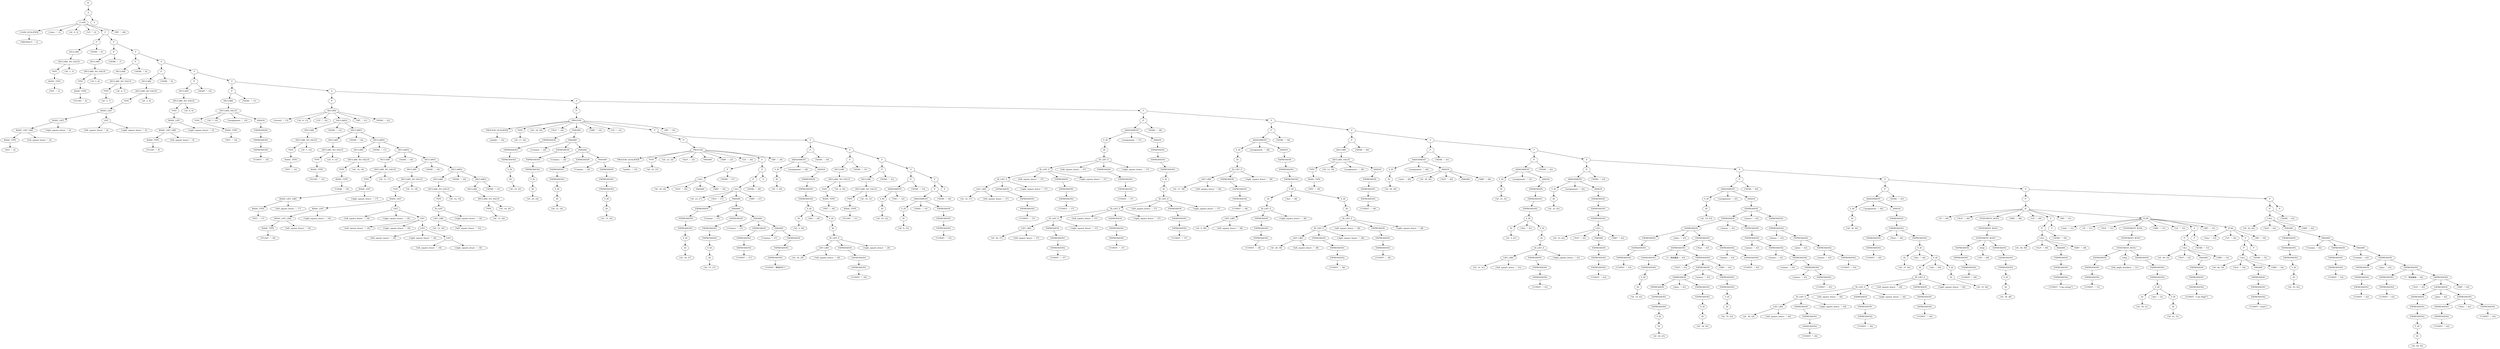 // parsing tree
digraph {
	"R'" [label="R'"]
	"R'_0" [label=S]
		"R'" -> "R'_0"
	"R'_0_1" [label=CLASS]
		"R'_0" -> "R'_0_1"
	"R'_0_1_1" [label=CLASS_QUALIFIER]
		"R'_0_1" -> "R'_0_1_1"
	"R'_0_1_1_1" [label="('ABSTRACT', '', 2)"]
		"R'_0_1_1" -> "R'_0_1_1_1"
	"R'_0_1_2" [label="('class', '', 2)"]
		"R'_0_1" -> "R'_0_1_2"
	"R'_0_1_3" [label="('id', 0, 2)"]
		"R'_0_1" -> "R'_0_1_3"
	"R'_0_1_4" [label="('LP', '', 4)"]
		"R'_0_1" -> "R'_0_1_4"
	"R'_0_1_5" [label=P]
		"R'_0_1" -> "R'_0_1_5"
	"R'_0_1_5_1" [label="P'"]
		"R'_0_1_5" -> "R'_0_1_5_1"
	"R'_0_1_5_1_1" [label=DECLARE]
		"R'_0_1_5_1" -> "R'_0_1_5_1_1"
	"R'_0_1_5_1_1_1" [label=DECLARE_NO_VALUE]
		"R'_0_1_5_1_1" -> "R'_0_1_5_1_1_1"
	"R'_0_1_5_1_1_1_1" [label=TYPE]
		"R'_0_1_5_1_1_1" -> "R'_0_1_5_1_1_1_1"
	"R'_0_1_5_1_1_1_1_1" [label=BASIC_TYPE]
		"R'_0_1_5_1_1_1_1" -> "R'_0_1_5_1_1_1_1_1"
	"R'_0_1_5_1_1_1_1_1_1" [label="('INT', '', 5)"]
		"R'_0_1_5_1_1_1_1_1" -> "R'_0_1_5_1_1_1_1_1_1"
	"R'_0_1_5_1_1_1_2" [label="('id', 1, 5)"]
		"R'_0_1_5_1_1_1" -> "R'_0_1_5_1_1_1_2"
	"R'_0_1_5_1_2" [label="('SEMI', '', 6)"]
		"R'_0_1_5_1" -> "R'_0_1_5_1_2"
	"R'_0_1_5_2" [label=P]
		"R'_0_1_5" -> "R'_0_1_5_2"
	"R'_0_1_5_2_1" [label="P'"]
		"R'_0_1_5_2" -> "R'_0_1_5_2_1"
	"R'_0_1_5_2_1_1" [label=DECLARE]
		"R'_0_1_5_2_1" -> "R'_0_1_5_2_1_1"
	"R'_0_1_5_2_1_1_1" [label=DECLARE_NO_VALUE]
		"R'_0_1_5_2_1_1" -> "R'_0_1_5_2_1_1_1"
	"R'_0_1_5_2_1_1_1_1" [label=TYPE]
		"R'_0_1_5_2_1_1_1" -> "R'_0_1_5_2_1_1_1_1"
	"R'_0_1_5_2_1_1_1_1_1" [label=BASIC_TYPE]
		"R'_0_1_5_2_1_1_1_1" -> "R'_0_1_5_2_1_1_1_1_1"
	"R'_0_1_5_2_1_1_1_1_1_1" [label="('FLOAT', '', 6)"]
		"R'_0_1_5_2_1_1_1_1_1" -> "R'_0_1_5_2_1_1_1_1_1_1"
	"R'_0_1_5_2_1_1_1_2" [label="('id', 2, 6)"]
		"R'_0_1_5_2_1_1_1" -> "R'_0_1_5_2_1_1_1_2"
	"R'_0_1_5_2_1_2" [label="('SEMI', '', 7)"]
		"R'_0_1_5_2_1" -> "R'_0_1_5_2_1_2"
	"R'_0_1_5_2_2" [label=P]
		"R'_0_1_5_2" -> "R'_0_1_5_2_2"
	"R'_0_1_5_2_2_1" [label="P'"]
		"R'_0_1_5_2_2" -> "R'_0_1_5_2_2_1"
	"R'_0_1_5_2_2_1_1" [label=DECLARE]
		"R'_0_1_5_2_2_1" -> "R'_0_1_5_2_2_1_1"
	"R'_0_1_5_2_2_1_1_1" [label=DECLARE_NO_VALUE]
		"R'_0_1_5_2_2_1_1" -> "R'_0_1_5_2_2_1_1_1"
	"R'_0_1_5_2_2_1_1_1_1" [label=TYPE]
		"R'_0_1_5_2_2_1_1_1" -> "R'_0_1_5_2_2_1_1_1_1"
	"R'_0_1_5_2_2_1_1_1_1_1" [label="('id', 3, 7)"]
		"R'_0_1_5_2_2_1_1_1_1" -> "R'_0_1_5_2_2_1_1_1_1_1"
	"R'_0_1_5_2_2_1_1_1_2" [label="('id', 4, 7)"]
		"R'_0_1_5_2_2_1_1_1" -> "R'_0_1_5_2_2_1_1_1_2"
	"R'_0_1_5_2_2_1_2" [label="('SEMI', '', 8)"]
		"R'_0_1_5_2_2_1" -> "R'_0_1_5_2_2_1_2"
	"R'_0_1_5_2_2_2" [label=P]
		"R'_0_1_5_2_2" -> "R'_0_1_5_2_2_2"
	"R'_0_1_5_2_2_2_1" [label="P'"]
		"R'_0_1_5_2_2_2" -> "R'_0_1_5_2_2_2_1"
	"R'_0_1_5_2_2_2_1_1" [label=DECLARE]
		"R'_0_1_5_2_2_2_1" -> "R'_0_1_5_2_2_2_1_1"
	"R'_0_1_5_2_2_2_1_1_1" [label=DECLARE_NO_VALUE]
		"R'_0_1_5_2_2_2_1_1" -> "R'_0_1_5_2_2_2_1_1_1"
	"R'_0_1_5_2_2_2_1_1_1_1" [label=TYPE]
		"R'_0_1_5_2_2_2_1_1_1" -> "R'_0_1_5_2_2_2_1_1_1_1"
	"R'_0_1_5_2_2_2_1_1_1_1_1" [label=BASIC_LIST]
		"R'_0_1_5_2_2_2_1_1_1_1" -> "R'_0_1_5_2_2_2_1_1_1_1_1"
	"R'_0_1_5_2_2_2_1_1_1_1_1_1" [label=BASIC_LIST]
		"R'_0_1_5_2_2_2_1_1_1_1_1" -> "R'_0_1_5_2_2_2_1_1_1_1_1_1"
	"R'_0_1_5_2_2_2_1_1_1_1_1_1_1" [label=BASIC_LIST_LIKE]
		"R'_0_1_5_2_2_2_1_1_1_1_1_1" -> "R'_0_1_5_2_2_2_1_1_1_1_1_1_1"
	"R'_0_1_5_2_2_2_1_1_1_1_1_1_1_1" [label=BASIC_TYPE]
		"R'_0_1_5_2_2_2_1_1_1_1_1_1_1" -> "R'_0_1_5_2_2_2_1_1_1_1_1_1_1_1"
	"R'_0_1_5_2_2_2_1_1_1_1_1_1_1_1_1" [label="('INT', '', 8)"]
		"R'_0_1_5_2_2_2_1_1_1_1_1_1_1_1" -> "R'_0_1_5_2_2_2_1_1_1_1_1_1_1_1_1"
	"R'_0_1_5_2_2_2_1_1_1_1_1_1_1_2" [label="('left_square_brace', '', 8)"]
		"R'_0_1_5_2_2_2_1_1_1_1_1_1_1" -> "R'_0_1_5_2_2_2_1_1_1_1_1_1_1_2"
	"R'_0_1_5_2_2_2_1_1_1_1_1_1_2" [label="('right_square_brace', '', 8)"]
		"R'_0_1_5_2_2_2_1_1_1_1_1_1" -> "R'_0_1_5_2_2_2_1_1_1_1_1_1_2"
	"R'_0_1_5_2_2_2_1_1_1_1_1_2" [label=LIST]
		"R'_0_1_5_2_2_2_1_1_1_1_1" -> "R'_0_1_5_2_2_2_1_1_1_1_1_2"
	"R'_0_1_5_2_2_2_1_1_1_1_1_2_1" [label="('left_square_brace', '', 8)"]
		"R'_0_1_5_2_2_2_1_1_1_1_1_2" -> "R'_0_1_5_2_2_2_1_1_1_1_1_2_1"
	"R'_0_1_5_2_2_2_1_1_1_1_1_2_2" [label="('right_square_brace', '', 8)"]
		"R'_0_1_5_2_2_2_1_1_1_1_1_2" -> "R'_0_1_5_2_2_2_1_1_1_1_1_2_2"
	"R'_0_1_5_2_2_2_1_1_1_2" [label="('id', 5, 8)"]
		"R'_0_1_5_2_2_2_1_1_1" -> "R'_0_1_5_2_2_2_1_1_1_2"
	"R'_0_1_5_2_2_2_1_2" [label="('SEMI', '', 9)"]
		"R'_0_1_5_2_2_2_1" -> "R'_0_1_5_2_2_2_1_2"
	"R'_0_1_5_2_2_2_2" [label=P]
		"R'_0_1_5_2_2_2" -> "R'_0_1_5_2_2_2_2"
	"R'_0_1_5_2_2_2_2_1" [label="P'"]
		"R'_0_1_5_2_2_2_2" -> "R'_0_1_5_2_2_2_2_1"
	"R'_0_1_5_2_2_2_2_1_1" [label=DECLARE]
		"R'_0_1_5_2_2_2_2_1" -> "R'_0_1_5_2_2_2_2_1_1"
	"R'_0_1_5_2_2_2_2_1_1_1" [label=DECLARE_NO_VALUE]
		"R'_0_1_5_2_2_2_2_1_1" -> "R'_0_1_5_2_2_2_2_1_1_1"
	"R'_0_1_5_2_2_2_2_1_1_1_1" [label=TYPE]
		"R'_0_1_5_2_2_2_2_1_1_1" -> "R'_0_1_5_2_2_2_2_1_1_1_1"
	"R'_0_1_5_2_2_2_2_1_1_1_1_1" [label=BASIC_LIST]
		"R'_0_1_5_2_2_2_2_1_1_1_1" -> "R'_0_1_5_2_2_2_2_1_1_1_1_1"
	"R'_0_1_5_2_2_2_2_1_1_1_1_1_1" [label=BASIC_LIST_LIKE]
		"R'_0_1_5_2_2_2_2_1_1_1_1_1" -> "R'_0_1_5_2_2_2_2_1_1_1_1_1_1"
	"R'_0_1_5_2_2_2_2_1_1_1_1_1_1_1" [label=BASIC_TYPE]
		"R'_0_1_5_2_2_2_2_1_1_1_1_1_1" -> "R'_0_1_5_2_2_2_2_1_1_1_1_1_1_1"
	"R'_0_1_5_2_2_2_2_1_1_1_1_1_1_1_1" [label="('FLOAT', '', 9)"]
		"R'_0_1_5_2_2_2_2_1_1_1_1_1_1_1" -> "R'_0_1_5_2_2_2_2_1_1_1_1_1_1_1_1"
	"R'_0_1_5_2_2_2_2_1_1_1_1_1_1_2" [label="('left_square_brace', '', 9)"]
		"R'_0_1_5_2_2_2_2_1_1_1_1_1_1" -> "R'_0_1_5_2_2_2_2_1_1_1_1_1_1_2"
	"R'_0_1_5_2_2_2_2_1_1_1_1_1_2" [label="('right_square_brace', '', 9)"]
		"R'_0_1_5_2_2_2_2_1_1_1_1_1" -> "R'_0_1_5_2_2_2_2_1_1_1_1_1_2"
	"R'_0_1_5_2_2_2_2_1_1_1_2" [label="('id', 6, 9)"]
		"R'_0_1_5_2_2_2_2_1_1_1" -> "R'_0_1_5_2_2_2_2_1_1_1_2"
	"R'_0_1_5_2_2_2_2_1_2" [label="('SEMI', '', 10)"]
		"R'_0_1_5_2_2_2_2_1" -> "R'_0_1_5_2_2_2_2_1_2"
	"R'_0_1_5_2_2_2_2_2" [label=P]
		"R'_0_1_5_2_2_2_2" -> "R'_0_1_5_2_2_2_2_2"
	"R'_0_1_5_2_2_2_2_2_1" [label="P'"]
		"R'_0_1_5_2_2_2_2_2" -> "R'_0_1_5_2_2_2_2_2_1"
	"R'_0_1_5_2_2_2_2_2_1_1" [label=DECLARE]
		"R'_0_1_5_2_2_2_2_2_1" -> "R'_0_1_5_2_2_2_2_2_1_1"
	"R'_0_1_5_2_2_2_2_2_1_1_1" [label=DECLARE_VALUE]
		"R'_0_1_5_2_2_2_2_2_1_1" -> "R'_0_1_5_2_2_2_2_2_1_1_1"
	"R'_0_1_5_2_2_2_2_2_1_1_1_1" [label=TYPE]
		"R'_0_1_5_2_2_2_2_2_1_1_1" -> "R'_0_1_5_2_2_2_2_2_1_1_1_1"
	"R'_0_1_5_2_2_2_2_2_1_1_1_1_1" [label=BASIC_TYPE]
		"R'_0_1_5_2_2_2_2_2_1_1_1_1" -> "R'_0_1_5_2_2_2_2_2_1_1_1_1_1"
	"R'_0_1_5_2_2_2_2_2_1_1_1_1_1_1" [label="('INT', '', 10)"]
		"R'_0_1_5_2_2_2_2_2_1_1_1_1_1" -> "R'_0_1_5_2_2_2_2_2_1_1_1_1_1_1"
	"R'_0_1_5_2_2_2_2_2_1_1_1_2" [label="('id', 7, 10)"]
		"R'_0_1_5_2_2_2_2_2_1_1_1" -> "R'_0_1_5_2_2_2_2_2_1_1_1_2"
	"R'_0_1_5_2_2_2_2_2_1_1_1_3" [label="('assignment', '', 10)"]
		"R'_0_1_5_2_2_2_2_2_1_1_1" -> "R'_0_1_5_2_2_2_2_2_1_1_1_3"
	"R'_0_1_5_2_2_2_2_2_1_1_1_4" [label=ASSIGN]
		"R'_0_1_5_2_2_2_2_2_1_1_1" -> "R'_0_1_5_2_2_2_2_2_1_1_1_4"
	"R'_0_1_5_2_2_2_2_2_1_1_1_4_1" [label=EXPRESSION]
		"R'_0_1_5_2_2_2_2_2_1_1_1_4" -> "R'_0_1_5_2_2_2_2_2_1_1_1_4_1"
	"R'_0_1_5_2_2_2_2_2_1_1_1_4_1_1" [label=EXPRESSION1]
		"R'_0_1_5_2_2_2_2_2_1_1_1_4_1" -> "R'_0_1_5_2_2_2_2_2_1_1_1_4_1_1"
	"R'_0_1_5_2_2_2_2_2_1_1_1_4_1_1_1" [label=EXPRESSION2]
		"R'_0_1_5_2_2_2_2_2_1_1_1_4_1_1" -> "R'_0_1_5_2_2_2_2_2_1_1_1_4_1_1_1"
	"R'_0_1_5_2_2_2_2_2_1_1_1_4_1_1_1_1" [label="('CONST', '', 10)"]
		"R'_0_1_5_2_2_2_2_2_1_1_1_4_1_1_1" -> "R'_0_1_5_2_2_2_2_2_1_1_1_4_1_1_1_1"
	"R'_0_1_5_2_2_2_2_2_1_2" [label="('SEMI', '', 11)"]
		"R'_0_1_5_2_2_2_2_2_1" -> "R'_0_1_5_2_2_2_2_2_1_2"
	"R'_0_1_5_2_2_2_2_2_2" [label=P]
		"R'_0_1_5_2_2_2_2_2" -> "R'_0_1_5_2_2_2_2_2_2"
	"R'_0_1_5_2_2_2_2_2_2_1" [label="P'"]
		"R'_0_1_5_2_2_2_2_2_2" -> "R'_0_1_5_2_2_2_2_2_2_1"
	"R'_0_1_5_2_2_2_2_2_2_1_1" [label=RECORD]
		"R'_0_1_5_2_2_2_2_2_2_1" -> "R'_0_1_5_2_2_2_2_2_2_1_1"
	"R'_0_1_5_2_2_2_2_2_2_1_1_1" [label="('record', '', 13)"]
		"R'_0_1_5_2_2_2_2_2_2_1_1" -> "R'_0_1_5_2_2_2_2_2_2_1_1_1"
	"R'_0_1_5_2_2_2_2_2_2_1_1_2" [label="('id', 8, 13)"]
		"R'_0_1_5_2_2_2_2_2_2_1_1" -> "R'_0_1_5_2_2_2_2_2_2_1_1_2"
	"R'_0_1_5_2_2_2_2_2_2_1_1_3" [label="('LP', '', 14)"]
		"R'_0_1_5_2_2_2_2_2_2_1_1" -> "R'_0_1_5_2_2_2_2_2_2_1_1_3"
	"R'_0_1_5_2_2_2_2_2_2_1_1_4" [label=DECLARES]
		"R'_0_1_5_2_2_2_2_2_2_1_1" -> "R'_0_1_5_2_2_2_2_2_2_1_1_4"
	"R'_0_1_5_2_2_2_2_2_2_1_1_4_1" [label=DECLARE]
		"R'_0_1_5_2_2_2_2_2_2_1_1_4" -> "R'_0_1_5_2_2_2_2_2_2_1_1_4_1"
	"R'_0_1_5_2_2_2_2_2_2_1_1_4_1_1" [label=DECLARE_NO_VALUE]
		"R'_0_1_5_2_2_2_2_2_2_1_1_4_1" -> "R'_0_1_5_2_2_2_2_2_2_1_1_4_1_1"
	"R'_0_1_5_2_2_2_2_2_2_1_1_4_1_1_1" [label=TYPE]
		"R'_0_1_5_2_2_2_2_2_2_1_1_4_1_1" -> "R'_0_1_5_2_2_2_2_2_2_1_1_4_1_1_1"
	"R'_0_1_5_2_2_2_2_2_2_1_1_4_1_1_1_1" [label=BASIC_TYPE]
		"R'_0_1_5_2_2_2_2_2_2_1_1_4_1_1_1" -> "R'_0_1_5_2_2_2_2_2_2_1_1_4_1_1_1_1"
	"R'_0_1_5_2_2_2_2_2_2_1_1_4_1_1_1_1_1" [label="('INT', '', 14)"]
		"R'_0_1_5_2_2_2_2_2_2_1_1_4_1_1_1_1" -> "R'_0_1_5_2_2_2_2_2_2_1_1_4_1_1_1_1_1"
	"R'_0_1_5_2_2_2_2_2_2_1_1_4_1_1_2" [label="('id', 7, 14)"]
		"R'_0_1_5_2_2_2_2_2_2_1_1_4_1_1" -> "R'_0_1_5_2_2_2_2_2_2_1_1_4_1_1_2"
	"R'_0_1_5_2_2_2_2_2_2_1_1_4_2" [label="('SEMI', '', 15)"]
		"R'_0_1_5_2_2_2_2_2_2_1_1_4" -> "R'_0_1_5_2_2_2_2_2_2_1_1_4_2"
	"R'_0_1_5_2_2_2_2_2_2_1_1_4_3" [label=DECLARES]
		"R'_0_1_5_2_2_2_2_2_2_1_1_4" -> "R'_0_1_5_2_2_2_2_2_2_1_1_4_3"
	"R'_0_1_5_2_2_2_2_2_2_1_1_4_3_1" [label=DECLARE]
		"R'_0_1_5_2_2_2_2_2_2_1_1_4_3" -> "R'_0_1_5_2_2_2_2_2_2_1_1_4_3_1"
	"R'_0_1_5_2_2_2_2_2_2_1_1_4_3_1_1" [label=DECLARE_NO_VALUE]
		"R'_0_1_5_2_2_2_2_2_2_1_1_4_3_1" -> "R'_0_1_5_2_2_2_2_2_2_1_1_4_3_1_1"
	"R'_0_1_5_2_2_2_2_2_2_1_1_4_3_1_1_1" [label=TYPE]
		"R'_0_1_5_2_2_2_2_2_2_1_1_4_3_1_1" -> "R'_0_1_5_2_2_2_2_2_2_1_1_4_3_1_1_1"
	"R'_0_1_5_2_2_2_2_2_2_1_1_4_3_1_1_1_1" [label=BASIC_TYPE]
		"R'_0_1_5_2_2_2_2_2_2_1_1_4_3_1_1_1" -> "R'_0_1_5_2_2_2_2_2_2_1_1_4_3_1_1_1_1"
	"R'_0_1_5_2_2_2_2_2_2_1_1_4_3_1_1_1_1_1" [label="('FLOAT', '', 15)"]
		"R'_0_1_5_2_2_2_2_2_2_1_1_4_3_1_1_1_1" -> "R'_0_1_5_2_2_2_2_2_2_1_1_4_3_1_1_1_1_1"
	"R'_0_1_5_2_2_2_2_2_2_1_1_4_3_1_1_2" [label="('id', 9, 15)"]
		"R'_0_1_5_2_2_2_2_2_2_1_1_4_3_1_1" -> "R'_0_1_5_2_2_2_2_2_2_1_1_4_3_1_1_2"
	"R'_0_1_5_2_2_2_2_2_2_1_1_4_3_2" [label="('SEMI', '', 16)"]
		"R'_0_1_5_2_2_2_2_2_2_1_1_4_3" -> "R'_0_1_5_2_2_2_2_2_2_1_1_4_3_2"
	"R'_0_1_5_2_2_2_2_2_2_1_1_4_3_3" [label=DECLARES]
		"R'_0_1_5_2_2_2_2_2_2_1_1_4_3" -> "R'_0_1_5_2_2_2_2_2_2_1_1_4_3_3"
	"R'_0_1_5_2_2_2_2_2_2_1_1_4_3_3_1" [label=DECLARE]
		"R'_0_1_5_2_2_2_2_2_2_1_1_4_3_3" -> "R'_0_1_5_2_2_2_2_2_2_1_1_4_3_3_1"
	"R'_0_1_5_2_2_2_2_2_2_1_1_4_3_3_1_1" [label=DECLARE_NO_VALUE]
		"R'_0_1_5_2_2_2_2_2_2_1_1_4_3_3_1" -> "R'_0_1_5_2_2_2_2_2_2_1_1_4_3_3_1_1"
	"R'_0_1_5_2_2_2_2_2_2_1_1_4_3_3_1_1_1" [label=TYPE]
		"R'_0_1_5_2_2_2_2_2_2_1_1_4_3_3_1_1" -> "R'_0_1_5_2_2_2_2_2_2_1_1_4_3_3_1_1_1"
	"R'_0_1_5_2_2_2_2_2_2_1_1_4_3_3_1_1_1_1" [label=BASIC_TYPE]
		"R'_0_1_5_2_2_2_2_2_2_1_1_4_3_3_1_1_1" -> "R'_0_1_5_2_2_2_2_2_2_1_1_4_3_3_1_1_1_1"
	"R'_0_1_5_2_2_2_2_2_2_1_1_4_3_3_1_1_1_1_1" [label="('CHAR', '', 16)"]
		"R'_0_1_5_2_2_2_2_2_2_1_1_4_3_3_1_1_1_1" -> "R'_0_1_5_2_2_2_2_2_2_1_1_4_3_3_1_1_1_1_1"
	"R'_0_1_5_2_2_2_2_2_2_1_1_4_3_3_1_1_2" [label="('id', 10, 16)"]
		"R'_0_1_5_2_2_2_2_2_2_1_1_4_3_3_1_1" -> "R'_0_1_5_2_2_2_2_2_2_1_1_4_3_3_1_1_2"
	"R'_0_1_5_2_2_2_2_2_2_1_1_4_3_3_2" [label="('SEMI', '', 17)"]
		"R'_0_1_5_2_2_2_2_2_2_1_1_4_3_3" -> "R'_0_1_5_2_2_2_2_2_2_1_1_4_3_3_2"
	"R'_0_1_5_2_2_2_2_2_2_1_1_4_3_3_3" [label=DECLARES]
		"R'_0_1_5_2_2_2_2_2_2_1_1_4_3_3" -> "R'_0_1_5_2_2_2_2_2_2_1_1_4_3_3_3"
	"R'_0_1_5_2_2_2_2_2_2_1_1_4_3_3_3_1" [label=DECLARE]
		"R'_0_1_5_2_2_2_2_2_2_1_1_4_3_3_3" -> "R'_0_1_5_2_2_2_2_2_2_1_1_4_3_3_3_1"
	"R'_0_1_5_2_2_2_2_2_2_1_1_4_3_3_3_1_1" [label=DECLARE_NO_VALUE]
		"R'_0_1_5_2_2_2_2_2_2_1_1_4_3_3_3_1" -> "R'_0_1_5_2_2_2_2_2_2_1_1_4_3_3_3_1_1"
	"R'_0_1_5_2_2_2_2_2_2_1_1_4_3_3_3_1_1_1" [label=TYPE]
		"R'_0_1_5_2_2_2_2_2_2_1_1_4_3_3_3_1_1" -> "R'_0_1_5_2_2_2_2_2_2_1_1_4_3_3_3_1_1_1"
	"R'_0_1_5_2_2_2_2_2_2_1_1_4_3_3_3_1_1_1_1" [label=BASIC_LIST]
		"R'_0_1_5_2_2_2_2_2_2_1_1_4_3_3_3_1_1_1" -> "R'_0_1_5_2_2_2_2_2_2_1_1_4_3_3_3_1_1_1_1"
	"R'_0_1_5_2_2_2_2_2_2_1_1_4_3_3_3_1_1_1_1_1" [label=BASIC_LIST_LIKE]
		"R'_0_1_5_2_2_2_2_2_2_1_1_4_3_3_3_1_1_1_1" -> "R'_0_1_5_2_2_2_2_2_2_1_1_4_3_3_3_1_1_1_1_1"
	"R'_0_1_5_2_2_2_2_2_2_1_1_4_3_3_3_1_1_1_1_1_1" [label=BASIC_TYPE]
		"R'_0_1_5_2_2_2_2_2_2_1_1_4_3_3_3_1_1_1_1_1" -> "R'_0_1_5_2_2_2_2_2_2_1_1_4_3_3_3_1_1_1_1_1_1"
	"R'_0_1_5_2_2_2_2_2_2_1_1_4_3_3_3_1_1_1_1_1_1_1" [label="('INT', '', 17)"]
		"R'_0_1_5_2_2_2_2_2_2_1_1_4_3_3_3_1_1_1_1_1_1" -> "R'_0_1_5_2_2_2_2_2_2_1_1_4_3_3_3_1_1_1_1_1_1_1"
	"R'_0_1_5_2_2_2_2_2_2_1_1_4_3_3_3_1_1_1_1_1_2" [label="('left_square_brace', '', 17)"]
		"R'_0_1_5_2_2_2_2_2_2_1_1_4_3_3_3_1_1_1_1_1" -> "R'_0_1_5_2_2_2_2_2_2_1_1_4_3_3_3_1_1_1_1_1_2"
	"R'_0_1_5_2_2_2_2_2_2_1_1_4_3_3_3_1_1_1_1_2" [label="('right_square_brace', '', 17)"]
		"R'_0_1_5_2_2_2_2_2_2_1_1_4_3_3_3_1_1_1_1" -> "R'_0_1_5_2_2_2_2_2_2_1_1_4_3_3_3_1_1_1_1_2"
	"R'_0_1_5_2_2_2_2_2_2_1_1_4_3_3_3_1_1_2" [label="('id', 11, 17)"]
		"R'_0_1_5_2_2_2_2_2_2_1_1_4_3_3_3_1_1" -> "R'_0_1_5_2_2_2_2_2_2_1_1_4_3_3_3_1_1_2"
	"R'_0_1_5_2_2_2_2_2_2_1_1_4_3_3_3_2" [label="('SEMI', '', 18)"]
		"R'_0_1_5_2_2_2_2_2_2_1_1_4_3_3_3" -> "R'_0_1_5_2_2_2_2_2_2_1_1_4_3_3_3_2"
	"R'_0_1_5_2_2_2_2_2_2_1_1_4_3_3_3_3" [label=DECLARES]
		"R'_0_1_5_2_2_2_2_2_2_1_1_4_3_3_3" -> "R'_0_1_5_2_2_2_2_2_2_1_1_4_3_3_3_3"
	"R'_0_1_5_2_2_2_2_2_2_1_1_4_3_3_3_3_1" [label=DECLARE]
		"R'_0_1_5_2_2_2_2_2_2_1_1_4_3_3_3_3" -> "R'_0_1_5_2_2_2_2_2_2_1_1_4_3_3_3_3_1"
	"R'_0_1_5_2_2_2_2_2_2_1_1_4_3_3_3_3_1_1" [label=DECLARE_NO_VALUE]
		"R'_0_1_5_2_2_2_2_2_2_1_1_4_3_3_3_3_1" -> "R'_0_1_5_2_2_2_2_2_2_1_1_4_3_3_3_3_1_1"
	"R'_0_1_5_2_2_2_2_2_2_1_1_4_3_3_3_3_1_1_1" [label=TYPE]
		"R'_0_1_5_2_2_2_2_2_2_1_1_4_3_3_3_3_1_1" -> "R'_0_1_5_2_2_2_2_2_2_1_1_4_3_3_3_3_1_1_1"
	"R'_0_1_5_2_2_2_2_2_2_1_1_4_3_3_3_3_1_1_1_1" [label=BASIC_LIST]
		"R'_0_1_5_2_2_2_2_2_2_1_1_4_3_3_3_3_1_1_1" -> "R'_0_1_5_2_2_2_2_2_2_1_1_4_3_3_3_3_1_1_1_1"
	"R'_0_1_5_2_2_2_2_2_2_1_1_4_3_3_3_3_1_1_1_1_1" [label=BASIC_LIST]
		"R'_0_1_5_2_2_2_2_2_2_1_1_4_3_3_3_3_1_1_1_1" -> "R'_0_1_5_2_2_2_2_2_2_1_1_4_3_3_3_3_1_1_1_1_1"
	"R'_0_1_5_2_2_2_2_2_2_1_1_4_3_3_3_3_1_1_1_1_1_1" [label=BASIC_LIST_LIKE]
		"R'_0_1_5_2_2_2_2_2_2_1_1_4_3_3_3_3_1_1_1_1_1" -> "R'_0_1_5_2_2_2_2_2_2_1_1_4_3_3_3_3_1_1_1_1_1_1"
	"R'_0_1_5_2_2_2_2_2_2_1_1_4_3_3_3_3_1_1_1_1_1_1_1" [label=BASIC_TYPE]
		"R'_0_1_5_2_2_2_2_2_2_1_1_4_3_3_3_3_1_1_1_1_1_1" -> "R'_0_1_5_2_2_2_2_2_2_1_1_4_3_3_3_3_1_1_1_1_1_1_1"
	"R'_0_1_5_2_2_2_2_2_2_1_1_4_3_3_3_3_1_1_1_1_1_1_1_1" [label="('FLOAT', '', 18)"]
		"R'_0_1_5_2_2_2_2_2_2_1_1_4_3_3_3_3_1_1_1_1_1_1_1" -> "R'_0_1_5_2_2_2_2_2_2_1_1_4_3_3_3_3_1_1_1_1_1_1_1_1"
	"R'_0_1_5_2_2_2_2_2_2_1_1_4_3_3_3_3_1_1_1_1_1_1_2" [label="('left_square_brace', '', 18)"]
		"R'_0_1_5_2_2_2_2_2_2_1_1_4_3_3_3_3_1_1_1_1_1_1" -> "R'_0_1_5_2_2_2_2_2_2_1_1_4_3_3_3_3_1_1_1_1_1_1_2"
	"R'_0_1_5_2_2_2_2_2_2_1_1_4_3_3_3_3_1_1_1_1_1_2" [label="('right_square_brace', '', 18)"]
		"R'_0_1_5_2_2_2_2_2_2_1_1_4_3_3_3_3_1_1_1_1_1" -> "R'_0_1_5_2_2_2_2_2_2_1_1_4_3_3_3_3_1_1_1_1_1_2"
	"R'_0_1_5_2_2_2_2_2_2_1_1_4_3_3_3_3_1_1_1_1_2" [label=LIST]
		"R'_0_1_5_2_2_2_2_2_2_1_1_4_3_3_3_3_1_1_1_1" -> "R'_0_1_5_2_2_2_2_2_2_1_1_4_3_3_3_3_1_1_1_1_2"
	"R'_0_1_5_2_2_2_2_2_2_1_1_4_3_3_3_3_1_1_1_1_2_1" [label="('left_square_brace', '', 18)"]
		"R'_0_1_5_2_2_2_2_2_2_1_1_4_3_3_3_3_1_1_1_1_2" -> "R'_0_1_5_2_2_2_2_2_2_1_1_4_3_3_3_3_1_1_1_1_2_1"
	"R'_0_1_5_2_2_2_2_2_2_1_1_4_3_3_3_3_1_1_1_1_2_2" [label="('right_square_brace', '', 18)"]
		"R'_0_1_5_2_2_2_2_2_2_1_1_4_3_3_3_3_1_1_1_1_2" -> "R'_0_1_5_2_2_2_2_2_2_1_1_4_3_3_3_3_1_1_1_1_2_2"
	"R'_0_1_5_2_2_2_2_2_2_1_1_4_3_3_3_3_1_1_1_1_2_3" [label=LIST]
		"R'_0_1_5_2_2_2_2_2_2_1_1_4_3_3_3_3_1_1_1_1_2" -> "R'_0_1_5_2_2_2_2_2_2_1_1_4_3_3_3_3_1_1_1_1_2_3"
	"R'_0_1_5_2_2_2_2_2_2_1_1_4_3_3_3_3_1_1_1_1_2_3_1" [label="('left_square_brace', '', 18)"]
		"R'_0_1_5_2_2_2_2_2_2_1_1_4_3_3_3_3_1_1_1_1_2_3" -> "R'_0_1_5_2_2_2_2_2_2_1_1_4_3_3_3_3_1_1_1_1_2_3_1"
	"R'_0_1_5_2_2_2_2_2_2_1_1_4_3_3_3_3_1_1_1_1_2_3_2" [label="('right_square_brace', '', 18)"]
		"R'_0_1_5_2_2_2_2_2_2_1_1_4_3_3_3_3_1_1_1_1_2_3" -> "R'_0_1_5_2_2_2_2_2_2_1_1_4_3_3_3_3_1_1_1_1_2_3_2"
	"R'_0_1_5_2_2_2_2_2_2_1_1_4_3_3_3_3_1_1_1_1_2_3_3" [label=LIST]
		"R'_0_1_5_2_2_2_2_2_2_1_1_4_3_3_3_3_1_1_1_1_2_3" -> "R'_0_1_5_2_2_2_2_2_2_1_1_4_3_3_3_3_1_1_1_1_2_3_3"
	"R'_0_1_5_2_2_2_2_2_2_1_1_4_3_3_3_3_1_1_1_1_2_3_3_1" [label="('left_square_brace', '', 18)"]
		"R'_0_1_5_2_2_2_2_2_2_1_1_4_3_3_3_3_1_1_1_1_2_3_3" -> "R'_0_1_5_2_2_2_2_2_2_1_1_4_3_3_3_3_1_1_1_1_2_3_3_1"
	"R'_0_1_5_2_2_2_2_2_2_1_1_4_3_3_3_3_1_1_1_1_2_3_3_2" [label="('right_square_brace', '', 18)"]
		"R'_0_1_5_2_2_2_2_2_2_1_1_4_3_3_3_3_1_1_1_1_2_3_3" -> "R'_0_1_5_2_2_2_2_2_2_1_1_4_3_3_3_3_1_1_1_1_2_3_3_2"
	"R'_0_1_5_2_2_2_2_2_2_1_1_4_3_3_3_3_1_1_1_1_2_3_3_3" [label=LIST]
		"R'_0_1_5_2_2_2_2_2_2_1_1_4_3_3_3_3_1_1_1_1_2_3_3" -> "R'_0_1_5_2_2_2_2_2_2_1_1_4_3_3_3_3_1_1_1_1_2_3_3_3"
	"R'_0_1_5_2_2_2_2_2_2_1_1_4_3_3_3_3_1_1_1_1_2_3_3_3_1" [label="('left_square_brace', '', 18)"]
		"R'_0_1_5_2_2_2_2_2_2_1_1_4_3_3_3_3_1_1_1_1_2_3_3_3" -> "R'_0_1_5_2_2_2_2_2_2_1_1_4_3_3_3_3_1_1_1_1_2_3_3_3_1"
	"R'_0_1_5_2_2_2_2_2_2_1_1_4_3_3_3_3_1_1_1_1_2_3_3_3_2" [label="('right_square_brace', '', 18)"]
		"R'_0_1_5_2_2_2_2_2_2_1_1_4_3_3_3_3_1_1_1_1_2_3_3_3" -> "R'_0_1_5_2_2_2_2_2_2_1_1_4_3_3_3_3_1_1_1_1_2_3_3_3_2"
	"R'_0_1_5_2_2_2_2_2_2_1_1_4_3_3_3_3_1_1_2" [label="('id', 12, 18)"]
		"R'_0_1_5_2_2_2_2_2_2_1_1_4_3_3_3_3_1_1" -> "R'_0_1_5_2_2_2_2_2_2_1_1_4_3_3_3_3_1_1_2"
	"R'_0_1_5_2_2_2_2_2_2_1_1_4_3_3_3_3_2" [label="('SEMI', '', 19)"]
		"R'_0_1_5_2_2_2_2_2_2_1_1_4_3_3_3_3" -> "R'_0_1_5_2_2_2_2_2_2_1_1_4_3_3_3_3_2"
	"R'_0_1_5_2_2_2_2_2_2_1_1_4_3_3_3_3_3" [label=DECLARES]
		"R'_0_1_5_2_2_2_2_2_2_1_1_4_3_3_3_3" -> "R'_0_1_5_2_2_2_2_2_2_1_1_4_3_3_3_3_3"
	"R'_0_1_5_2_2_2_2_2_2_1_1_4_3_3_3_3_3_1" [label=DECLARE]
		"R'_0_1_5_2_2_2_2_2_2_1_1_4_3_3_3_3_3" -> "R'_0_1_5_2_2_2_2_2_2_1_1_4_3_3_3_3_3_1"
	"R'_0_1_5_2_2_2_2_2_2_1_1_4_3_3_3_3_3_1_1" [label=DECLARE_NO_VALUE]
		"R'_0_1_5_2_2_2_2_2_2_1_1_4_3_3_3_3_3_1" -> "R'_0_1_5_2_2_2_2_2_2_1_1_4_3_3_3_3_3_1_1"
	"R'_0_1_5_2_2_2_2_2_2_1_1_4_3_3_3_3_3_1_1_1" [label=TYPE]
		"R'_0_1_5_2_2_2_2_2_2_1_1_4_3_3_3_3_3_1_1" -> "R'_0_1_5_2_2_2_2_2_2_1_1_4_3_3_3_3_3_1_1_1"
	"R'_0_1_5_2_2_2_2_2_2_1_1_4_3_3_3_3_3_1_1_1_1" [label=ID_LIST]
		"R'_0_1_5_2_2_2_2_2_2_1_1_4_3_3_3_3_3_1_1_1" -> "R'_0_1_5_2_2_2_2_2_2_1_1_4_3_3_3_3_3_1_1_1_1"
	"R'_0_1_5_2_2_2_2_2_2_1_1_4_3_3_3_3_3_1_1_1_1_1" [label=LIST_LIKE]
		"R'_0_1_5_2_2_2_2_2_2_1_1_4_3_3_3_3_3_1_1_1_1" -> "R'_0_1_5_2_2_2_2_2_2_1_1_4_3_3_3_3_3_1_1_1_1_1"
	"R'_0_1_5_2_2_2_2_2_2_1_1_4_3_3_3_3_3_1_1_1_1_1_1" [label="('id', 13, 19)"]
		"R'_0_1_5_2_2_2_2_2_2_1_1_4_3_3_3_3_3_1_1_1_1_1" -> "R'_0_1_5_2_2_2_2_2_2_1_1_4_3_3_3_3_3_1_1_1_1_1_1"
	"R'_0_1_5_2_2_2_2_2_2_1_1_4_3_3_3_3_3_1_1_1_1_1_2" [label="('left_square_brace', '', 19)"]
		"R'_0_1_5_2_2_2_2_2_2_1_1_4_3_3_3_3_3_1_1_1_1_1" -> "R'_0_1_5_2_2_2_2_2_2_1_1_4_3_3_3_3_3_1_1_1_1_1_2"
	"R'_0_1_5_2_2_2_2_2_2_1_1_4_3_3_3_3_3_1_1_1_1_2" [label="('right_square_brace', '', 19)"]
		"R'_0_1_5_2_2_2_2_2_2_1_1_4_3_3_3_3_3_1_1_1_1" -> "R'_0_1_5_2_2_2_2_2_2_1_1_4_3_3_3_3_3_1_1_1_1_2"
	"R'_0_1_5_2_2_2_2_2_2_1_1_4_3_3_3_3_3_1_1_2" [label="('id', 14, 19)"]
		"R'_0_1_5_2_2_2_2_2_2_1_1_4_3_3_3_3_3_1_1" -> "R'_0_1_5_2_2_2_2_2_2_1_1_4_3_3_3_3_3_1_1_2"
	"R'_0_1_5_2_2_2_2_2_2_1_1_4_3_3_3_3_3_2" [label="('SEMI', '', 20)"]
		"R'_0_1_5_2_2_2_2_2_2_1_1_4_3_3_3_3_3" -> "R'_0_1_5_2_2_2_2_2_2_1_1_4_3_3_3_3_3_2"
	"R'_0_1_5_2_2_2_2_2_2_1_1_4_3_3_3_3_3_3" [label=DECLARES]
		"R'_0_1_5_2_2_2_2_2_2_1_1_4_3_3_3_3_3" -> "R'_0_1_5_2_2_2_2_2_2_1_1_4_3_3_3_3_3_3"
	"R'_0_1_5_2_2_2_2_2_2_1_1_4_3_3_3_3_3_3_1" [label=DECLARE]
		"R'_0_1_5_2_2_2_2_2_2_1_1_4_3_3_3_3_3_3" -> "R'_0_1_5_2_2_2_2_2_2_1_1_4_3_3_3_3_3_3_1"
	"R'_0_1_5_2_2_2_2_2_2_1_1_4_3_3_3_3_3_3_1_1" [label=DECLARE_NO_VALUE]
		"R'_0_1_5_2_2_2_2_2_2_1_1_4_3_3_3_3_3_3_1" -> "R'_0_1_5_2_2_2_2_2_2_1_1_4_3_3_3_3_3_3_1_1"
	"R'_0_1_5_2_2_2_2_2_2_1_1_4_3_3_3_3_3_3_1_1_1" [label=TYPE]
		"R'_0_1_5_2_2_2_2_2_2_1_1_4_3_3_3_3_3_3_1_1" -> "R'_0_1_5_2_2_2_2_2_2_1_1_4_3_3_3_3_3_3_1_1_1"
	"R'_0_1_5_2_2_2_2_2_2_1_1_4_3_3_3_3_3_3_1_1_1_1" [label="('id', 15, 20)"]
		"R'_0_1_5_2_2_2_2_2_2_1_1_4_3_3_3_3_3_3_1_1_1" -> "R'_0_1_5_2_2_2_2_2_2_1_1_4_3_3_3_3_3_3_1_1_1_1"
	"R'_0_1_5_2_2_2_2_2_2_1_1_4_3_3_3_3_3_3_1_1_2" [label="('id', 16, 20)"]
		"R'_0_1_5_2_2_2_2_2_2_1_1_4_3_3_3_3_3_3_1_1" -> "R'_0_1_5_2_2_2_2_2_2_1_1_4_3_3_3_3_3_3_1_1_2"
	"R'_0_1_5_2_2_2_2_2_2_1_1_4_3_3_3_3_3_3_2" [label="('SEMI', '', 21)"]
		"R'_0_1_5_2_2_2_2_2_2_1_1_4_3_3_3_3_3_3" -> "R'_0_1_5_2_2_2_2_2_2_1_1_4_3_3_3_3_3_3_2"
	"R'_0_1_5_2_2_2_2_2_2_1_1_5" [label="('RP', '', 21)"]
		"R'_0_1_5_2_2_2_2_2_2_1_1" -> "R'_0_1_5_2_2_2_2_2_2_1_1_5"
	"R'_0_1_5_2_2_2_2_2_2_1_1_6" [label="('SEMI', '', 22)"]
		"R'_0_1_5_2_2_2_2_2_2_1_1" -> "R'_0_1_5_2_2_2_2_2_2_1_1_6"
	"R'_0_1_5_2_2_2_2_2_2_2" [label=P]
		"R'_0_1_5_2_2_2_2_2_2" -> "R'_0_1_5_2_2_2_2_2_2_2"
	"R'_0_1_5_2_2_2_2_2_2_2_1" [label="P'"]
		"R'_0_1_5_2_2_2_2_2_2_2" -> "R'_0_1_5_2_2_2_2_2_2_2_1"
	"R'_0_1_5_2_2_2_2_2_2_2_1_1" [label=PROCESS]
		"R'_0_1_5_2_2_2_2_2_2_2_1" -> "R'_0_1_5_2_2_2_2_2_2_2_1_1"
	"R'_0_1_5_2_2_2_2_2_2_2_1_1_1" [label=PROCESS_QUALIFIER]
		"R'_0_1_5_2_2_2_2_2_2_2_1_1" -> "R'_0_1_5_2_2_2_2_2_2_2_1_1_1"
	"R'_0_1_5_2_2_2_2_2_2_2_1_1_1_1" [label="('public', '', 24)"]
		"R'_0_1_5_2_2_2_2_2_2_2_1_1_1" -> "R'_0_1_5_2_2_2_2_2_2_2_1_1_1_1"
	"R'_0_1_5_2_2_2_2_2_2_2_1_1_2" [label=TYPE]
		"R'_0_1_5_2_2_2_2_2_2_2_1_1" -> "R'_0_1_5_2_2_2_2_2_2_2_1_1_2"
	"R'_0_1_5_2_2_2_2_2_2_2_1_1_2_1" [label="('id', 17, 24)"]
		"R'_0_1_5_2_2_2_2_2_2_2_1_1_2" -> "R'_0_1_5_2_2_2_2_2_2_2_1_1_2_1"
	"R'_0_1_5_2_2_2_2_2_2_2_1_1_3" [label="('id', 18, 24)"]
		"R'_0_1_5_2_2_2_2_2_2_2_1_1" -> "R'_0_1_5_2_2_2_2_2_2_2_1_1_3"
	"R'_0_1_5_2_2_2_2_2_2_2_1_1_4" [label="('SLP', '', 24)"]
		"R'_0_1_5_2_2_2_2_2_2_2_1_1" -> "R'_0_1_5_2_2_2_2_2_2_2_1_1_4"
	"R'_0_1_5_2_2_2_2_2_2_2_1_1_5" [label=PARAMS]
		"R'_0_1_5_2_2_2_2_2_2_2_1_1" -> "R'_0_1_5_2_2_2_2_2_2_2_1_1_5"
	"R'_0_1_5_2_2_2_2_2_2_2_1_1_5_1" [label=EXPRESSION]
		"R'_0_1_5_2_2_2_2_2_2_2_1_1_5" -> "R'_0_1_5_2_2_2_2_2_2_2_1_1_5_1"
	"R'_0_1_5_2_2_2_2_2_2_2_1_1_5_1_1" [label=EXPRESSION1]
		"R'_0_1_5_2_2_2_2_2_2_2_1_1_5_1" -> "R'_0_1_5_2_2_2_2_2_2_2_1_1_5_1_1"
	"R'_0_1_5_2_2_2_2_2_2_2_1_1_5_1_1_1" [label=EXPRESSION2]
		"R'_0_1_5_2_2_2_2_2_2_2_1_1_5_1_1" -> "R'_0_1_5_2_2_2_2_2_2_2_1_1_5_1_1_1"
	"R'_0_1_5_2_2_2_2_2_2_2_1_1_5_1_1_1_1" [label=V_ID]
		"R'_0_1_5_2_2_2_2_2_2_2_1_1_5_1_1_1" -> "R'_0_1_5_2_2_2_2_2_2_2_1_1_5_1_1_1_1"
	"R'_0_1_5_2_2_2_2_2_2_2_1_1_5_1_1_1_1_1" [label=ID]
		"R'_0_1_5_2_2_2_2_2_2_2_1_1_5_1_1_1_1" -> "R'_0_1_5_2_2_2_2_2_2_2_1_1_5_1_1_1_1_1"
	"R'_0_1_5_2_2_2_2_2_2_2_1_1_5_1_1_1_1_1_1" [label="('id', 19, 24)"]
		"R'_0_1_5_2_2_2_2_2_2_2_1_1_5_1_1_1_1_1" -> "R'_0_1_5_2_2_2_2_2_2_2_1_1_5_1_1_1_1_1_1"
	"R'_0_1_5_2_2_2_2_2_2_2_1_1_5_2" [label="PARAMS'"]
		"R'_0_1_5_2_2_2_2_2_2_2_1_1_5" -> "R'_0_1_5_2_2_2_2_2_2_2_1_1_5_2"
	"R'_0_1_5_2_2_2_2_2_2_2_1_1_5_2_1" [label="('Comma', '', 24)"]
		"R'_0_1_5_2_2_2_2_2_2_2_1_1_5_2" -> "R'_0_1_5_2_2_2_2_2_2_2_1_1_5_2_1"
	"R'_0_1_5_2_2_2_2_2_2_2_1_1_5_2_2" [label=EXPRESSION]
		"R'_0_1_5_2_2_2_2_2_2_2_1_1_5_2" -> "R'_0_1_5_2_2_2_2_2_2_2_1_1_5_2_2"
	"R'_0_1_5_2_2_2_2_2_2_2_1_1_5_2_2_1" [label=EXPRESSION1]
		"R'_0_1_5_2_2_2_2_2_2_2_1_1_5_2_2" -> "R'_0_1_5_2_2_2_2_2_2_2_1_1_5_2_2_1"
	"R'_0_1_5_2_2_2_2_2_2_2_1_1_5_2_2_1_1" [label=EXPRESSION2]
		"R'_0_1_5_2_2_2_2_2_2_2_1_1_5_2_2_1" -> "R'_0_1_5_2_2_2_2_2_2_2_1_1_5_2_2_1_1"
	"R'_0_1_5_2_2_2_2_2_2_2_1_1_5_2_2_1_1_1" [label=V_ID]
		"R'_0_1_5_2_2_2_2_2_2_2_1_1_5_2_2_1_1" -> "R'_0_1_5_2_2_2_2_2_2_2_1_1_5_2_2_1_1_1"
	"R'_0_1_5_2_2_2_2_2_2_2_1_1_5_2_2_1_1_1_1" [label=ID]
		"R'_0_1_5_2_2_2_2_2_2_2_1_1_5_2_2_1_1_1" -> "R'_0_1_5_2_2_2_2_2_2_2_1_1_5_2_2_1_1_1_1"
	"R'_0_1_5_2_2_2_2_2_2_2_1_1_5_2_2_1_1_1_1_1" [label="('id', 20, 24)"]
		"R'_0_1_5_2_2_2_2_2_2_2_1_1_5_2_2_1_1_1_1" -> "R'_0_1_5_2_2_2_2_2_2_2_1_1_5_2_2_1_1_1_1_1"
	"R'_0_1_5_2_2_2_2_2_2_2_1_1_5_2_3" [label="PARAMS'"]
		"R'_0_1_5_2_2_2_2_2_2_2_1_1_5_2" -> "R'_0_1_5_2_2_2_2_2_2_2_1_1_5_2_3"
	"R'_0_1_5_2_2_2_2_2_2_2_1_1_5_2_3_1" [label="('Comma', '', 24)"]
		"R'_0_1_5_2_2_2_2_2_2_2_1_1_5_2_3" -> "R'_0_1_5_2_2_2_2_2_2_2_1_1_5_2_3_1"
	"R'_0_1_5_2_2_2_2_2_2_2_1_1_5_2_3_2" [label=EXPRESSION]
		"R'_0_1_5_2_2_2_2_2_2_2_1_1_5_2_3" -> "R'_0_1_5_2_2_2_2_2_2_2_1_1_5_2_3_2"
	"R'_0_1_5_2_2_2_2_2_2_2_1_1_5_2_3_2_1" [label=EXPRESSION1]
		"R'_0_1_5_2_2_2_2_2_2_2_1_1_5_2_3_2" -> "R'_0_1_5_2_2_2_2_2_2_2_1_1_5_2_3_2_1"
	"R'_0_1_5_2_2_2_2_2_2_2_1_1_5_2_3_2_1_1" [label=EXPRESSION2]
		"R'_0_1_5_2_2_2_2_2_2_2_1_1_5_2_3_2_1" -> "R'_0_1_5_2_2_2_2_2_2_2_1_1_5_2_3_2_1_1"
	"R'_0_1_5_2_2_2_2_2_2_2_1_1_5_2_3_2_1_1_1" [label=V_ID]
		"R'_0_1_5_2_2_2_2_2_2_2_1_1_5_2_3_2_1_1" -> "R'_0_1_5_2_2_2_2_2_2_2_1_1_5_2_3_2_1_1_1"
	"R'_0_1_5_2_2_2_2_2_2_2_1_1_5_2_3_2_1_1_1_1" [label=ID]
		"R'_0_1_5_2_2_2_2_2_2_2_1_1_5_2_3_2_1_1_1" -> "R'_0_1_5_2_2_2_2_2_2_2_1_1_5_2_3_2_1_1_1_1"
	"R'_0_1_5_2_2_2_2_2_2_2_1_1_5_2_3_2_1_1_1_1_1" [label="('id', 21, 24)"]
		"R'_0_1_5_2_2_2_2_2_2_2_1_1_5_2_3_2_1_1_1_1" -> "R'_0_1_5_2_2_2_2_2_2_2_1_1_5_2_3_2_1_1_1_1_1"
	"R'_0_1_5_2_2_2_2_2_2_2_1_1_5_2_3_3" [label="PARAMS'"]
		"R'_0_1_5_2_2_2_2_2_2_2_1_1_5_2_3" -> "R'_0_1_5_2_2_2_2_2_2_2_1_1_5_2_3_3"
	"R'_0_1_5_2_2_2_2_2_2_2_1_1_5_2_3_3_1" [label="('Comma', '', 24)"]
		"R'_0_1_5_2_2_2_2_2_2_2_1_1_5_2_3_3" -> "R'_0_1_5_2_2_2_2_2_2_2_1_1_5_2_3_3_1"
	"R'_0_1_5_2_2_2_2_2_2_2_1_1_5_2_3_3_2" [label=EXPRESSION]
		"R'_0_1_5_2_2_2_2_2_2_2_1_1_5_2_3_3" -> "R'_0_1_5_2_2_2_2_2_2_2_1_1_5_2_3_3_2"
	"R'_0_1_5_2_2_2_2_2_2_2_1_1_5_2_3_3_2_1" [label=EXPRESSION1]
		"R'_0_1_5_2_2_2_2_2_2_2_1_1_5_2_3_3_2" -> "R'_0_1_5_2_2_2_2_2_2_2_1_1_5_2_3_3_2_1"
	"R'_0_1_5_2_2_2_2_2_2_2_1_1_5_2_3_3_2_1_1" [label=EXPRESSION2]
		"R'_0_1_5_2_2_2_2_2_2_2_1_1_5_2_3_3_2_1" -> "R'_0_1_5_2_2_2_2_2_2_2_1_1_5_2_3_3_2_1_1"
	"R'_0_1_5_2_2_2_2_2_2_2_1_1_5_2_3_3_2_1_1_1" [label=V_ID]
		"R'_0_1_5_2_2_2_2_2_2_2_1_1_5_2_3_3_2_1_1" -> "R'_0_1_5_2_2_2_2_2_2_2_1_1_5_2_3_3_2_1_1_1"
	"R'_0_1_5_2_2_2_2_2_2_2_1_1_5_2_3_3_2_1_1_1_1" [label=ID]
		"R'_0_1_5_2_2_2_2_2_2_2_1_1_5_2_3_3_2_1_1_1" -> "R'_0_1_5_2_2_2_2_2_2_2_1_1_5_2_3_3_2_1_1_1_1"
	"R'_0_1_5_2_2_2_2_2_2_2_1_1_5_2_3_3_2_1_1_1_1_1" [label="('id', 15, 24)"]
		"R'_0_1_5_2_2_2_2_2_2_2_1_1_5_2_3_3_2_1_1_1_1" -> "R'_0_1_5_2_2_2_2_2_2_2_1_1_5_2_3_3_2_1_1_1_1_1"
	"R'_0_1_5_2_2_2_2_2_2_2_1_1_6" [label="('SRP', '', 24)"]
		"R'_0_1_5_2_2_2_2_2_2_2_1_1" -> "R'_0_1_5_2_2_2_2_2_2_2_1_1_6"
	"R'_0_1_5_2_2_2_2_2_2_2_1_1_7" [label="('LP', '', 25)"]
		"R'_0_1_5_2_2_2_2_2_2_2_1_1" -> "R'_0_1_5_2_2_2_2_2_2_2_1_1_7"
	"R'_0_1_5_2_2_2_2_2_2_2_1_1_8" [label=P]
		"R'_0_1_5_2_2_2_2_2_2_2_1_1" -> "R'_0_1_5_2_2_2_2_2_2_2_1_1_8"
	"R'_0_1_5_2_2_2_2_2_2_2_1_1_8_1" [label="P'"]
		"R'_0_1_5_2_2_2_2_2_2_2_1_1_8" -> "R'_0_1_5_2_2_2_2_2_2_2_1_1_8_1"
	"R'_0_1_5_2_2_2_2_2_2_2_1_1_8_1_1" [label=PROCESS]
		"R'_0_1_5_2_2_2_2_2_2_2_1_1_8_1" -> "R'_0_1_5_2_2_2_2_2_2_2_1_1_8_1_1"
	"R'_0_1_5_2_2_2_2_2_2_2_1_1_8_1_1_1" [label=PROCESS_QUALIFIER]
		"R'_0_1_5_2_2_2_2_2_2_2_1_1_8_1_1" -> "R'_0_1_5_2_2_2_2_2_2_2_1_1_8_1_1_1"
	"R'_0_1_5_2_2_2_2_2_2_2_1_1_8_1_1_1_1" [label="('public', '', 25)"]
		"R'_0_1_5_2_2_2_2_2_2_2_1_1_8_1_1_1" -> "R'_0_1_5_2_2_2_2_2_2_2_1_1_8_1_1_1_1"
	"R'_0_1_5_2_2_2_2_2_2_2_1_1_8_1_1_2" [label=TYPE]
		"R'_0_1_5_2_2_2_2_2_2_2_1_1_8_1_1" -> "R'_0_1_5_2_2_2_2_2_2_2_1_1_8_1_1_2"
	"R'_0_1_5_2_2_2_2_2_2_2_1_1_8_1_1_2_1" [label="('id', 22, 25)"]
		"R'_0_1_5_2_2_2_2_2_2_2_1_1_8_1_1_2" -> "R'_0_1_5_2_2_2_2_2_2_2_1_1_8_1_1_2_1"
	"R'_0_1_5_2_2_2_2_2_2_2_1_1_8_1_1_3" [label="('id', 23, 25)"]
		"R'_0_1_5_2_2_2_2_2_2_2_1_1_8_1_1" -> "R'_0_1_5_2_2_2_2_2_2_2_1_1_8_1_1_3"
	"R'_0_1_5_2_2_2_2_2_2_2_1_1_8_1_1_4" [label="('SLP', '', 25)"]
		"R'_0_1_5_2_2_2_2_2_2_2_1_1_8_1_1" -> "R'_0_1_5_2_2_2_2_2_2_2_1_1_8_1_1_4"
	"R'_0_1_5_2_2_2_2_2_2_2_1_1_8_1_1_5" [label=PARAMS]
		"R'_0_1_5_2_2_2_2_2_2_2_1_1_8_1_1" -> "R'_0_1_5_2_2_2_2_2_2_2_1_1_8_1_1_5"
	"R'_0_1_5_2_2_2_2_2_2_2_1_1_8_1_1_6" [label="('SRP', '', 25)"]
		"R'_0_1_5_2_2_2_2_2_2_2_1_1_8_1_1" -> "R'_0_1_5_2_2_2_2_2_2_2_1_1_8_1_1_6"
	"R'_0_1_5_2_2_2_2_2_2_2_1_1_8_1_1_7" [label="('LP', '', 26)"]
		"R'_0_1_5_2_2_2_2_2_2_2_1_1_8_1_1" -> "R'_0_1_5_2_2_2_2_2_2_2_1_1_8_1_1_7"
	"R'_0_1_5_2_2_2_2_2_2_2_1_1_8_1_1_8" [label=P]
		"R'_0_1_5_2_2_2_2_2_2_2_1_1_8_1_1" -> "R'_0_1_5_2_2_2_2_2_2_2_1_1_8_1_1_8"
	"R'_0_1_5_2_2_2_2_2_2_2_1_1_8_1_1_8_1" [label="P'"]
		"R'_0_1_5_2_2_2_2_2_2_2_1_1_8_1_1_8" -> "R'_0_1_5_2_2_2_2_2_2_2_1_1_8_1_1_8_1"
	"R'_0_1_5_2_2_2_2_2_2_2_1_1_8_1_1_8_1_1" [label=CALL]
		"R'_0_1_5_2_2_2_2_2_2_2_1_1_8_1_1_8_1" -> "R'_0_1_5_2_2_2_2_2_2_2_1_1_8_1_1_8_1_1"
	"R'_0_1_5_2_2_2_2_2_2_2_1_1_8_1_1_8_1_1_1" [label="('id', 18, 26)"]
		"R'_0_1_5_2_2_2_2_2_2_2_1_1_8_1_1_8_1_1" -> "R'_0_1_5_2_2_2_2_2_2_2_1_1_8_1_1_8_1_1_1"
	"R'_0_1_5_2_2_2_2_2_2_2_1_1_8_1_1_8_1_1_2" [label="('SLP', '', 26)"]
		"R'_0_1_5_2_2_2_2_2_2_2_1_1_8_1_1_8_1_1" -> "R'_0_1_5_2_2_2_2_2_2_2_1_1_8_1_1_8_1_1_2"
	"R'_0_1_5_2_2_2_2_2_2_2_1_1_8_1_1_8_1_1_3" [label=PARAMS]
		"R'_0_1_5_2_2_2_2_2_2_2_1_1_8_1_1_8_1_1" -> "R'_0_1_5_2_2_2_2_2_2_2_1_1_8_1_1_8_1_1_3"
	"R'_0_1_5_2_2_2_2_2_2_2_1_1_8_1_1_8_1_1_4" [label="('SRP', '', 26)"]
		"R'_0_1_5_2_2_2_2_2_2_2_1_1_8_1_1_8_1_1" -> "R'_0_1_5_2_2_2_2_2_2_2_1_1_8_1_1_8_1_1_4"
	"R'_0_1_5_2_2_2_2_2_2_2_1_1_8_1_1_8_1_2" [label="('SEMI', '', 27)"]
		"R'_0_1_5_2_2_2_2_2_2_2_1_1_8_1_1_8_1" -> "R'_0_1_5_2_2_2_2_2_2_2_1_1_8_1_1_8_1_2"
	"R'_0_1_5_2_2_2_2_2_2_2_1_1_8_1_1_8_2" [label=P]
		"R'_0_1_5_2_2_2_2_2_2_2_1_1_8_1_1_8" -> "R'_0_1_5_2_2_2_2_2_2_2_1_1_8_1_1_8_2"
	"R'_0_1_5_2_2_2_2_2_2_2_1_1_8_1_1_8_2_1" [label="P'"]
		"R'_0_1_5_2_2_2_2_2_2_2_1_1_8_1_1_8_2" -> "R'_0_1_5_2_2_2_2_2_2_2_1_1_8_1_1_8_2_1"
	"R'_0_1_5_2_2_2_2_2_2_2_1_1_8_1_1_8_2_1_1" [label=CALL]
		"R'_0_1_5_2_2_2_2_2_2_2_1_1_8_1_1_8_2_1" -> "R'_0_1_5_2_2_2_2_2_2_2_1_1_8_1_1_8_2_1_1"
	"R'_0_1_5_2_2_2_2_2_2_2_1_1_8_1_1_8_2_1_1_1" [label="('id', 23, 27)"]
		"R'_0_1_5_2_2_2_2_2_2_2_1_1_8_1_1_8_2_1_1" -> "R'_0_1_5_2_2_2_2_2_2_2_1_1_8_1_1_8_2_1_1_1"
	"R'_0_1_5_2_2_2_2_2_2_2_1_1_8_1_1_8_2_1_1_2" [label="('SLP', '', 27)"]
		"R'_0_1_5_2_2_2_2_2_2_2_1_1_8_1_1_8_2_1_1" -> "R'_0_1_5_2_2_2_2_2_2_2_1_1_8_1_1_8_2_1_1_2"
	"R'_0_1_5_2_2_2_2_2_2_2_1_1_8_1_1_8_2_1_1_3" [label=PARAMS]
		"R'_0_1_5_2_2_2_2_2_2_2_1_1_8_1_1_8_2_1_1" -> "R'_0_1_5_2_2_2_2_2_2_2_1_1_8_1_1_8_2_1_1_3"
	"R'_0_1_5_2_2_2_2_2_2_2_1_1_8_1_1_8_2_1_1_3_1" [label=EXPRESSION]
		"R'_0_1_5_2_2_2_2_2_2_2_1_1_8_1_1_8_2_1_1_3" -> "R'_0_1_5_2_2_2_2_2_2_2_1_1_8_1_1_8_2_1_1_3_1"
	"R'_0_1_5_2_2_2_2_2_2_2_1_1_8_1_1_8_2_1_1_3_1_1" [label=EXPRESSION1]
		"R'_0_1_5_2_2_2_2_2_2_2_1_1_8_1_1_8_2_1_1_3_1" -> "R'_0_1_5_2_2_2_2_2_2_2_1_1_8_1_1_8_2_1_1_3_1_1"
	"R'_0_1_5_2_2_2_2_2_2_2_1_1_8_1_1_8_2_1_1_3_1_1_1" [label=EXPRESSION2]
		"R'_0_1_5_2_2_2_2_2_2_2_1_1_8_1_1_8_2_1_1_3_1_1" -> "R'_0_1_5_2_2_2_2_2_2_2_1_1_8_1_1_8_2_1_1_3_1_1_1"
	"R'_0_1_5_2_2_2_2_2_2_2_1_1_8_1_1_8_2_1_1_3_1_1_1_1" [label=V_ID]
		"R'_0_1_5_2_2_2_2_2_2_2_1_1_8_1_1_8_2_1_1_3_1_1_1" -> "R'_0_1_5_2_2_2_2_2_2_2_1_1_8_1_1_8_2_1_1_3_1_1_1_1"
	"R'_0_1_5_2_2_2_2_2_2_2_1_1_8_1_1_8_2_1_1_3_1_1_1_1_1" [label=ID]
		"R'_0_1_5_2_2_2_2_2_2_2_1_1_8_1_1_8_2_1_1_3_1_1_1_1" -> "R'_0_1_5_2_2_2_2_2_2_2_1_1_8_1_1_8_2_1_1_3_1_1_1_1_1"
	"R'_0_1_5_2_2_2_2_2_2_2_1_1_8_1_1_8_2_1_1_3_1_1_1_1_1_1" [label="('id', 18, 27)"]
		"R'_0_1_5_2_2_2_2_2_2_2_1_1_8_1_1_8_2_1_1_3_1_1_1_1_1" -> "R'_0_1_5_2_2_2_2_2_2_2_1_1_8_1_1_8_2_1_1_3_1_1_1_1_1_1"
	"R'_0_1_5_2_2_2_2_2_2_2_1_1_8_1_1_8_2_1_1_3_2" [label="PARAMS'"]
		"R'_0_1_5_2_2_2_2_2_2_2_1_1_8_1_1_8_2_1_1_3" -> "R'_0_1_5_2_2_2_2_2_2_2_1_1_8_1_1_8_2_1_1_3_2"
	"R'_0_1_5_2_2_2_2_2_2_2_1_1_8_1_1_8_2_1_1_3_2_1" [label="('Comma', '', 27)"]
		"R'_0_1_5_2_2_2_2_2_2_2_1_1_8_1_1_8_2_1_1_3_2" -> "R'_0_1_5_2_2_2_2_2_2_2_1_1_8_1_1_8_2_1_1_3_2_1"
	"R'_0_1_5_2_2_2_2_2_2_2_1_1_8_1_1_8_2_1_1_3_2_2" [label=EXPRESSION]
		"R'_0_1_5_2_2_2_2_2_2_2_1_1_8_1_1_8_2_1_1_3_2" -> "R'_0_1_5_2_2_2_2_2_2_2_1_1_8_1_1_8_2_1_1_3_2_2"
	"R'_0_1_5_2_2_2_2_2_2_2_1_1_8_1_1_8_2_1_1_3_2_2_1" [label=EXPRESSION1]
		"R'_0_1_5_2_2_2_2_2_2_2_1_1_8_1_1_8_2_1_1_3_2_2" -> "R'_0_1_5_2_2_2_2_2_2_2_1_1_8_1_1_8_2_1_1_3_2_2_1"
	"R'_0_1_5_2_2_2_2_2_2_2_1_1_8_1_1_8_2_1_1_3_2_2_1_1" [label=EXPRESSION2]
		"R'_0_1_5_2_2_2_2_2_2_2_1_1_8_1_1_8_2_1_1_3_2_2_1" -> "R'_0_1_5_2_2_2_2_2_2_2_1_1_8_1_1_8_2_1_1_3_2_2_1_1"
	"R'_0_1_5_2_2_2_2_2_2_2_1_1_8_1_1_8_2_1_1_3_2_2_1_1_1" [label=V_ID]
		"R'_0_1_5_2_2_2_2_2_2_2_1_1_8_1_1_8_2_1_1_3_2_2_1_1" -> "R'_0_1_5_2_2_2_2_2_2_2_1_1_8_1_1_8_2_1_1_3_2_2_1_1_1"
	"R'_0_1_5_2_2_2_2_2_2_2_1_1_8_1_1_8_2_1_1_3_2_2_1_1_1_1" [label=ID]
		"R'_0_1_5_2_2_2_2_2_2_2_1_1_8_1_1_8_2_1_1_3_2_2_1_1_1" -> "R'_0_1_5_2_2_2_2_2_2_2_1_1_8_1_1_8_2_1_1_3_2_2_1_1_1_1"
	"R'_0_1_5_2_2_2_2_2_2_2_1_1_8_1_1_8_2_1_1_3_2_2_1_1_1_1_1" [label="('id', 15, 27)"]
		"R'_0_1_5_2_2_2_2_2_2_2_1_1_8_1_1_8_2_1_1_3_2_2_1_1_1_1" -> "R'_0_1_5_2_2_2_2_2_2_2_1_1_8_1_1_8_2_1_1_3_2_2_1_1_1_1_1"
	"R'_0_1_5_2_2_2_2_2_2_2_1_1_8_1_1_8_2_1_1_3_2_3" [label="PARAMS'"]
		"R'_0_1_5_2_2_2_2_2_2_2_1_1_8_1_1_8_2_1_1_3_2" -> "R'_0_1_5_2_2_2_2_2_2_2_1_1_8_1_1_8_2_1_1_3_2_3"
	"R'_0_1_5_2_2_2_2_2_2_2_1_1_8_1_1_8_2_1_1_3_2_3_1" [label="('Comma', '', 27)"]
		"R'_0_1_5_2_2_2_2_2_2_2_1_1_8_1_1_8_2_1_1_3_2_3" -> "R'_0_1_5_2_2_2_2_2_2_2_1_1_8_1_1_8_2_1_1_3_2_3_1"
	"R'_0_1_5_2_2_2_2_2_2_2_1_1_8_1_1_8_2_1_1_3_2_3_2" [label=EXPRESSION]
		"R'_0_1_5_2_2_2_2_2_2_2_1_1_8_1_1_8_2_1_1_3_2_3" -> "R'_0_1_5_2_2_2_2_2_2_2_1_1_8_1_1_8_2_1_1_3_2_3_2"
	"R'_0_1_5_2_2_2_2_2_2_2_1_1_8_1_1_8_2_1_1_3_2_3_2_1" [label=EXPRESSION1]
		"R'_0_1_5_2_2_2_2_2_2_2_1_1_8_1_1_8_2_1_1_3_2_3_2" -> "R'_0_1_5_2_2_2_2_2_2_2_1_1_8_1_1_8_2_1_1_3_2_3_2_1"
	"R'_0_1_5_2_2_2_2_2_2_2_1_1_8_1_1_8_2_1_1_3_2_3_2_1_1" [label=EXPRESSION2]
		"R'_0_1_5_2_2_2_2_2_2_2_1_1_8_1_1_8_2_1_1_3_2_3_2_1" -> "R'_0_1_5_2_2_2_2_2_2_2_1_1_8_1_1_8_2_1_1_3_2_3_2_1_1"
	"R'_0_1_5_2_2_2_2_2_2_2_1_1_8_1_1_8_2_1_1_3_2_3_2_1_1_1" [label="('CONST', '', 27)"]
		"R'_0_1_5_2_2_2_2_2_2_2_1_1_8_1_1_8_2_1_1_3_2_3_2_1_1" -> "R'_0_1_5_2_2_2_2_2_2_2_1_1_8_1_1_8_2_1_1_3_2_3_2_1_1_1"
	"R'_0_1_5_2_2_2_2_2_2_2_1_1_8_1_1_8_2_1_1_3_2_3_3" [label="PARAMS'"]
		"R'_0_1_5_2_2_2_2_2_2_2_1_1_8_1_1_8_2_1_1_3_2_3" -> "R'_0_1_5_2_2_2_2_2_2_2_1_1_8_1_1_8_2_1_1_3_2_3_3"
	"R'_0_1_5_2_2_2_2_2_2_2_1_1_8_1_1_8_2_1_1_3_2_3_3_1" [label="('Comma', '', 27)"]
		"R'_0_1_5_2_2_2_2_2_2_2_1_1_8_1_1_8_2_1_1_3_2_3_3" -> "R'_0_1_5_2_2_2_2_2_2_2_1_1_8_1_1_8_2_1_1_3_2_3_3_1"
	"R'_0_1_5_2_2_2_2_2_2_2_1_1_8_1_1_8_2_1_1_3_2_3_3_2" [label=EXPRESSION]
		"R'_0_1_5_2_2_2_2_2_2_2_1_1_8_1_1_8_2_1_1_3_2_3_3" -> "R'_0_1_5_2_2_2_2_2_2_2_1_1_8_1_1_8_2_1_1_3_2_3_3_2"
	"R'_0_1_5_2_2_2_2_2_2_2_1_1_8_1_1_8_2_1_1_3_2_3_3_2_1" [label=EXPRESSION1]
		"R'_0_1_5_2_2_2_2_2_2_2_1_1_8_1_1_8_2_1_1_3_2_3_3_2" -> "R'_0_1_5_2_2_2_2_2_2_2_1_1_8_1_1_8_2_1_1_3_2_3_3_2_1"
	"R'_0_1_5_2_2_2_2_2_2_2_1_1_8_1_1_8_2_1_1_3_2_3_3_2_1_1" [label=EXPRESSION2]
		"R'_0_1_5_2_2_2_2_2_2_2_1_1_8_1_1_8_2_1_1_3_2_3_3_2_1" -> "R'_0_1_5_2_2_2_2_2_2_2_1_1_8_1_1_8_2_1_1_3_2_3_3_2_1_1"
	"R'_0_1_5_2_2_2_2_2_2_2_1_1_8_1_1_8_2_1_1_3_2_3_3_2_1_1_1" [label="('CONST', '测试000\"')"]
		"R'_0_1_5_2_2_2_2_2_2_2_1_1_8_1_1_8_2_1_1_3_2_3_3_2_1_1" -> "R'_0_1_5_2_2_2_2_2_2_2_1_1_8_1_1_8_2_1_1_3_2_3_3_2_1_1_1"
	"R'_0_1_5_2_2_2_2_2_2_2_1_1_8_1_1_8_2_1_1_4" [label="('SRP', '', 27)"]
		"R'_0_1_5_2_2_2_2_2_2_2_1_1_8_1_1_8_2_1_1" -> "R'_0_1_5_2_2_2_2_2_2_2_1_1_8_1_1_8_2_1_1_4"
	"R'_0_1_5_2_2_2_2_2_2_2_1_1_8_1_1_8_2_1_2" [label="('SEMI', '', 28)"]
		"R'_0_1_5_2_2_2_2_2_2_2_1_1_8_1_1_8_2_1" -> "R'_0_1_5_2_2_2_2_2_2_2_1_1_8_1_1_8_2_1_2"
	"R'_0_1_5_2_2_2_2_2_2_2_1_1_8_1_1_8_2_2" [label=P]
		"R'_0_1_5_2_2_2_2_2_2_2_1_1_8_1_1_8_2" -> "R'_0_1_5_2_2_2_2_2_2_2_1_1_8_1_1_8_2_2"
	"R'_0_1_5_2_2_2_2_2_2_2_1_1_8_1_1_9" [label="('RP', '', 29)"]
		"R'_0_1_5_2_2_2_2_2_2_2_1_1_8_1_1" -> "R'_0_1_5_2_2_2_2_2_2_2_1_1_8_1_1_9"
	"R'_0_1_5_2_2_2_2_2_2_2_1_1_8_2" [label=P]
		"R'_0_1_5_2_2_2_2_2_2_2_1_1_8" -> "R'_0_1_5_2_2_2_2_2_2_2_1_1_8_2"
	"R'_0_1_5_2_2_2_2_2_2_2_1_1_8_2_1" [label="P'"]
		"R'_0_1_5_2_2_2_2_2_2_2_1_1_8_2" -> "R'_0_1_5_2_2_2_2_2_2_2_1_1_8_2_1"
	"R'_0_1_5_2_2_2_2_2_2_2_1_1_8_2_1_1" [label=ASSIGNMENT]
		"R'_0_1_5_2_2_2_2_2_2_2_1_1_8_2_1" -> "R'_0_1_5_2_2_2_2_2_2_2_1_1_8_2_1_1"
	"R'_0_1_5_2_2_2_2_2_2_2_1_1_8_2_1_1_1" [label=V_ID]
		"R'_0_1_5_2_2_2_2_2_2_2_1_1_8_2_1_1" -> "R'_0_1_5_2_2_2_2_2_2_2_1_1_8_2_1_1_1"
	"R'_0_1_5_2_2_2_2_2_2_2_1_1_8_2_1_1_1_1" [label=ID]
		"R'_0_1_5_2_2_2_2_2_2_2_1_1_8_2_1_1_1" -> "R'_0_1_5_2_2_2_2_2_2_2_1_1_8_2_1_1_1_1"
	"R'_0_1_5_2_2_2_2_2_2_2_1_1_8_2_1_1_1_1_1" [label="('id', 7, 29)"]
		"R'_0_1_5_2_2_2_2_2_2_2_1_1_8_2_1_1_1_1" -> "R'_0_1_5_2_2_2_2_2_2_2_1_1_8_2_1_1_1_1_1"
	"R'_0_1_5_2_2_2_2_2_2_2_1_1_8_2_1_1_2" [label="('assignment', '', 29)"]
		"R'_0_1_5_2_2_2_2_2_2_2_1_1_8_2_1_1" -> "R'_0_1_5_2_2_2_2_2_2_2_1_1_8_2_1_1_2"
	"R'_0_1_5_2_2_2_2_2_2_2_1_1_8_2_1_1_3" [label=ASSIGN]
		"R'_0_1_5_2_2_2_2_2_2_2_1_1_8_2_1_1" -> "R'_0_1_5_2_2_2_2_2_2_2_1_1_8_2_1_1_3"
	"R'_0_1_5_2_2_2_2_2_2_2_1_1_8_2_1_1_3_1" [label=EXPRESSION]
		"R'_0_1_5_2_2_2_2_2_2_2_1_1_8_2_1_1_3" -> "R'_0_1_5_2_2_2_2_2_2_2_1_1_8_2_1_1_3_1"
	"R'_0_1_5_2_2_2_2_2_2_2_1_1_8_2_1_1_3_1_1" [label=EXPRESSION1]
		"R'_0_1_5_2_2_2_2_2_2_2_1_1_8_2_1_1_3_1" -> "R'_0_1_5_2_2_2_2_2_2_2_1_1_8_2_1_1_3_1_1"
	"R'_0_1_5_2_2_2_2_2_2_2_1_1_8_2_1_1_3_1_1_1" [label=EXPRESSION2]
		"R'_0_1_5_2_2_2_2_2_2_2_1_1_8_2_1_1_3_1_1" -> "R'_0_1_5_2_2_2_2_2_2_2_1_1_8_2_1_1_3_1_1_1"
	"R'_0_1_5_2_2_2_2_2_2_2_1_1_8_2_1_1_3_1_1_1_1" [label=V_ID]
		"R'_0_1_5_2_2_2_2_2_2_2_1_1_8_2_1_1_3_1_1_1" -> "R'_0_1_5_2_2_2_2_2_2_2_1_1_8_2_1_1_3_1_1_1_1"
	"R'_0_1_5_2_2_2_2_2_2_2_1_1_8_2_1_1_3_1_1_1_1_1" [label=ID]
		"R'_0_1_5_2_2_2_2_2_2_2_1_1_8_2_1_1_3_1_1_1_1" -> "R'_0_1_5_2_2_2_2_2_2_2_1_1_8_2_1_1_3_1_1_1_1_1"
	"R'_0_1_5_2_2_2_2_2_2_2_1_1_8_2_1_1_3_1_1_1_1_1_1" [label="('id', 3, 29)"]
		"R'_0_1_5_2_2_2_2_2_2_2_1_1_8_2_1_1_3_1_1_1_1_1" -> "R'_0_1_5_2_2_2_2_2_2_2_1_1_8_2_1_1_3_1_1_1_1_1_1"
	"R'_0_1_5_2_2_2_2_2_2_2_1_1_8_2_1_1_3_1_1_1_1_2" [label="('dot', '', 29)"]
		"R'_0_1_5_2_2_2_2_2_2_2_1_1_8_2_1_1_3_1_1_1_1" -> "R'_0_1_5_2_2_2_2_2_2_2_1_1_8_2_1_1_3_1_1_1_1_2"
	"R'_0_1_5_2_2_2_2_2_2_2_1_1_8_2_1_1_3_1_1_1_1_3" [label=V_ID]
		"R'_0_1_5_2_2_2_2_2_2_2_1_1_8_2_1_1_3_1_1_1_1" -> "R'_0_1_5_2_2_2_2_2_2_2_1_1_8_2_1_1_3_1_1_1_1_3"
	"R'_0_1_5_2_2_2_2_2_2_2_1_1_8_2_1_1_3_1_1_1_1_3_1" [label=ID]
		"R'_0_1_5_2_2_2_2_2_2_2_1_1_8_2_1_1_3_1_1_1_1_3" -> "R'_0_1_5_2_2_2_2_2_2_2_1_1_8_2_1_1_3_1_1_1_1_3_1"
	"R'_0_1_5_2_2_2_2_2_2_2_1_1_8_2_1_1_3_1_1_1_1_3_1_1" [label=ID_LIST_E]
		"R'_0_1_5_2_2_2_2_2_2_2_1_1_8_2_1_1_3_1_1_1_1_3_1" -> "R'_0_1_5_2_2_2_2_2_2_2_1_1_8_2_1_1_3_1_1_1_1_3_1_1"
	"R'_0_1_5_2_2_2_2_2_2_2_1_1_8_2_1_1_3_1_1_1_1_3_1_1_1" [label=LIST_LIKE]
		"R'_0_1_5_2_2_2_2_2_2_2_1_1_8_2_1_1_3_1_1_1_1_3_1_1" -> "R'_0_1_5_2_2_2_2_2_2_2_1_1_8_2_1_1_3_1_1_1_1_3_1_1_1"
	"R'_0_1_5_2_2_2_2_2_2_2_1_1_8_2_1_1_3_1_1_1_1_3_1_1_1_1" [label="('id', 24, 29)"]
		"R'_0_1_5_2_2_2_2_2_2_2_1_1_8_2_1_1_3_1_1_1_1_3_1_1_1" -> "R'_0_1_5_2_2_2_2_2_2_2_1_1_8_2_1_1_3_1_1_1_1_3_1_1_1_1"
	"R'_0_1_5_2_2_2_2_2_2_2_1_1_8_2_1_1_3_1_1_1_1_3_1_1_1_2" [label="('left_square_brace', '', 29)"]
		"R'_0_1_5_2_2_2_2_2_2_2_1_1_8_2_1_1_3_1_1_1_1_3_1_1_1" -> "R'_0_1_5_2_2_2_2_2_2_2_1_1_8_2_1_1_3_1_1_1_1_3_1_1_1_2"
	"R'_0_1_5_2_2_2_2_2_2_2_1_1_8_2_1_1_3_1_1_1_1_3_1_1_2" [label=EXPRESSION]
		"R'_0_1_5_2_2_2_2_2_2_2_1_1_8_2_1_1_3_1_1_1_1_3_1_1" -> "R'_0_1_5_2_2_2_2_2_2_2_1_1_8_2_1_1_3_1_1_1_1_3_1_1_2"
	"R'_0_1_5_2_2_2_2_2_2_2_1_1_8_2_1_1_3_1_1_1_1_3_1_1_2_1" [label=EXPRESSION1]
		"R'_0_1_5_2_2_2_2_2_2_2_1_1_8_2_1_1_3_1_1_1_1_3_1_1_2" -> "R'_0_1_5_2_2_2_2_2_2_2_1_1_8_2_1_1_3_1_1_1_1_3_1_1_2_1"
	"R'_0_1_5_2_2_2_2_2_2_2_1_1_8_2_1_1_3_1_1_1_1_3_1_1_2_1_1" [label=EXPRESSION2]
		"R'_0_1_5_2_2_2_2_2_2_2_1_1_8_2_1_1_3_1_1_1_1_3_1_1_2_1" -> "R'_0_1_5_2_2_2_2_2_2_2_1_1_8_2_1_1_3_1_1_1_1_3_1_1_2_1_1"
	"R'_0_1_5_2_2_2_2_2_2_2_1_1_8_2_1_1_3_1_1_1_1_3_1_1_2_1_1_1" [label="('CONST', '', 29)"]
		"R'_0_1_5_2_2_2_2_2_2_2_1_1_8_2_1_1_3_1_1_1_1_3_1_1_2_1_1" -> "R'_0_1_5_2_2_2_2_2_2_2_1_1_8_2_1_1_3_1_1_1_1_3_1_1_2_1_1_1"
	"R'_0_1_5_2_2_2_2_2_2_2_1_1_8_2_1_1_3_1_1_1_1_3_1_1_3" [label="('right_square_brace', '', 29)"]
		"R'_0_1_5_2_2_2_2_2_2_2_1_1_8_2_1_1_3_1_1_1_1_3_1_1" -> "R'_0_1_5_2_2_2_2_2_2_2_1_1_8_2_1_1_3_1_1_1_1_3_1_1_3"
	"R'_0_1_5_2_2_2_2_2_2_2_1_1_8_2_1_2" [label="('SEMI', '', 30)"]
		"R'_0_1_5_2_2_2_2_2_2_2_1_1_8_2_1" -> "R'_0_1_5_2_2_2_2_2_2_2_1_1_8_2_1_2"
	"R'_0_1_5_2_2_2_2_2_2_2_1_1_8_2_2" [label=P]
		"R'_0_1_5_2_2_2_2_2_2_2_1_1_8_2" -> "R'_0_1_5_2_2_2_2_2_2_2_1_1_8_2_2"
	"R'_0_1_5_2_2_2_2_2_2_2_1_1_8_2_2_1" [label="P'"]
		"R'_0_1_5_2_2_2_2_2_2_2_1_1_8_2_2" -> "R'_0_1_5_2_2_2_2_2_2_2_1_1_8_2_2_1"
	"R'_0_1_5_2_2_2_2_2_2_2_1_1_8_2_2_1_1" [label=DECLARE]
		"R'_0_1_5_2_2_2_2_2_2_2_1_1_8_2_2_1" -> "R'_0_1_5_2_2_2_2_2_2_2_1_1_8_2_2_1_1"
	"R'_0_1_5_2_2_2_2_2_2_2_1_1_8_2_2_1_1_1" [label=DECLARE_NO_VALUE]
		"R'_0_1_5_2_2_2_2_2_2_2_1_1_8_2_2_1_1" -> "R'_0_1_5_2_2_2_2_2_2_2_1_1_8_2_2_1_1_1"
	"R'_0_1_5_2_2_2_2_2_2_2_1_1_8_2_2_1_1_1_1" [label=TYPE]
		"R'_0_1_5_2_2_2_2_2_2_2_1_1_8_2_2_1_1_1" -> "R'_0_1_5_2_2_2_2_2_2_2_1_1_8_2_2_1_1_1_1"
	"R'_0_1_5_2_2_2_2_2_2_2_1_1_8_2_2_1_1_1_1_1" [label=BASIC_TYPE]
		"R'_0_1_5_2_2_2_2_2_2_2_1_1_8_2_2_1_1_1_1" -> "R'_0_1_5_2_2_2_2_2_2_2_1_1_8_2_2_1_1_1_1_1"
	"R'_0_1_5_2_2_2_2_2_2_2_1_1_8_2_2_1_1_1_1_1_1" [label="('INT', '', 30)"]
		"R'_0_1_5_2_2_2_2_2_2_2_1_1_8_2_2_1_1_1_1_1" -> "R'_0_1_5_2_2_2_2_2_2_2_1_1_8_2_2_1_1_1_1_1_1"
	"R'_0_1_5_2_2_2_2_2_2_2_1_1_8_2_2_1_1_1_2" [label="('id', 9, 30)"]
		"R'_0_1_5_2_2_2_2_2_2_2_1_1_8_2_2_1_1_1" -> "R'_0_1_5_2_2_2_2_2_2_2_1_1_8_2_2_1_1_1_2"
	"R'_0_1_5_2_2_2_2_2_2_2_1_1_8_2_2_1_2" [label="('SEMI', '', 31)"]
		"R'_0_1_5_2_2_2_2_2_2_2_1_1_8_2_2_1" -> "R'_0_1_5_2_2_2_2_2_2_2_1_1_8_2_2_1_2"
	"R'_0_1_5_2_2_2_2_2_2_2_1_1_8_2_2_2" [label=P]
		"R'_0_1_5_2_2_2_2_2_2_2_1_1_8_2_2" -> "R'_0_1_5_2_2_2_2_2_2_2_1_1_8_2_2_2"
	"R'_0_1_5_2_2_2_2_2_2_2_1_1_8_2_2_2_1" [label="P'"]
		"R'_0_1_5_2_2_2_2_2_2_2_1_1_8_2_2_2" -> "R'_0_1_5_2_2_2_2_2_2_2_1_1_8_2_2_2_1"
	"R'_0_1_5_2_2_2_2_2_2_2_1_1_8_2_2_2_1_1" [label=DECLARE]
		"R'_0_1_5_2_2_2_2_2_2_2_1_1_8_2_2_2_1" -> "R'_0_1_5_2_2_2_2_2_2_2_1_1_8_2_2_2_1_1"
	"R'_0_1_5_2_2_2_2_2_2_2_1_1_8_2_2_2_1_1_1" [label=DECLARE_NO_VALUE]
		"R'_0_1_5_2_2_2_2_2_2_2_1_1_8_2_2_2_1_1" -> "R'_0_1_5_2_2_2_2_2_2_2_1_1_8_2_2_2_1_1_1"
	"R'_0_1_5_2_2_2_2_2_2_2_1_1_8_2_2_2_1_1_1_1" [label=TYPE]
		"R'_0_1_5_2_2_2_2_2_2_2_1_1_8_2_2_2_1_1_1" -> "R'_0_1_5_2_2_2_2_2_2_2_1_1_8_2_2_2_1_1_1_1"
	"R'_0_1_5_2_2_2_2_2_2_2_1_1_8_2_2_2_1_1_1_1_1" [label=BASIC_TYPE]
		"R'_0_1_5_2_2_2_2_2_2_2_1_1_8_2_2_2_1_1_1_1" -> "R'_0_1_5_2_2_2_2_2_2_2_1_1_8_2_2_2_1_1_1_1_1"
	"R'_0_1_5_2_2_2_2_2_2_2_1_1_8_2_2_2_1_1_1_1_1_1" [label="('FLOAT', '', 31)"]
		"R'_0_1_5_2_2_2_2_2_2_2_1_1_8_2_2_2_1_1_1_1_1" -> "R'_0_1_5_2_2_2_2_2_2_2_1_1_8_2_2_2_1_1_1_1_1_1"
	"R'_0_1_5_2_2_2_2_2_2_2_1_1_8_2_2_2_1_1_1_2" [label="('id', 10, 31)"]
		"R'_0_1_5_2_2_2_2_2_2_2_1_1_8_2_2_2_1_1_1" -> "R'_0_1_5_2_2_2_2_2_2_2_1_1_8_2_2_2_1_1_1_2"
	"R'_0_1_5_2_2_2_2_2_2_2_1_1_8_2_2_2_1_2" [label="('SEMI', '', 32)"]
		"R'_0_1_5_2_2_2_2_2_2_2_1_1_8_2_2_2_1" -> "R'_0_1_5_2_2_2_2_2_2_2_1_1_8_2_2_2_1_2"
	"R'_0_1_5_2_2_2_2_2_2_2_1_1_8_2_2_2_2" [label=P]
		"R'_0_1_5_2_2_2_2_2_2_2_1_1_8_2_2_2" -> "R'_0_1_5_2_2_2_2_2_2_2_1_1_8_2_2_2_2"
	"R'_0_1_5_2_2_2_2_2_2_2_1_1_8_2_2_2_2_1" [label="P'"]
		"R'_0_1_5_2_2_2_2_2_2_2_1_1_8_2_2_2_2" -> "R'_0_1_5_2_2_2_2_2_2_2_1_1_8_2_2_2_2_1"
	"R'_0_1_5_2_2_2_2_2_2_2_1_1_8_2_2_2_2_1_1" [label=ASSIGNMENT]
		"R'_0_1_5_2_2_2_2_2_2_2_1_1_8_2_2_2_2_1" -> "R'_0_1_5_2_2_2_2_2_2_2_1_1_8_2_2_2_2_1_1"
	"R'_0_1_5_2_2_2_2_2_2_2_1_1_8_2_2_2_2_1_1_1" [label=V_ID]
		"R'_0_1_5_2_2_2_2_2_2_2_1_1_8_2_2_2_2_1_1" -> "R'_0_1_5_2_2_2_2_2_2_2_1_1_8_2_2_2_2_1_1_1"
	"R'_0_1_5_2_2_2_2_2_2_2_1_1_8_2_2_2_2_1_1_1_1" [label=ID]
		"R'_0_1_5_2_2_2_2_2_2_2_1_1_8_2_2_2_2_1_1_1" -> "R'_0_1_5_2_2_2_2_2_2_2_1_1_8_2_2_2_2_1_1_1_1"
	"R'_0_1_5_2_2_2_2_2_2_2_1_1_8_2_2_2_2_1_1_1_1_1" [label="('id', 10, 32)"]
		"R'_0_1_5_2_2_2_2_2_2_2_1_1_8_2_2_2_2_1_1_1_1" -> "R'_0_1_5_2_2_2_2_2_2_2_1_1_8_2_2_2_2_1_1_1_1_1"
	"R'_0_1_5_2_2_2_2_2_2_2_1_1_8_2_2_2_2_1_1_2" [label="('INC', '', 32)"]
		"R'_0_1_5_2_2_2_2_2_2_2_1_1_8_2_2_2_2_1_1" -> "R'_0_1_5_2_2_2_2_2_2_2_1_1_8_2_2_2_2_1_1_2"
	"R'_0_1_5_2_2_2_2_2_2_2_1_1_8_2_2_2_2_1_2" [label="('SEMI', '', 33)"]
		"R'_0_1_5_2_2_2_2_2_2_2_1_1_8_2_2_2_2_1" -> "R'_0_1_5_2_2_2_2_2_2_2_1_1_8_2_2_2_2_1_2"
	"R'_0_1_5_2_2_2_2_2_2_2_1_1_8_2_2_2_2_2" [label=P]
		"R'_0_1_5_2_2_2_2_2_2_2_1_1_8_2_2_2_2" -> "R'_0_1_5_2_2_2_2_2_2_2_1_1_8_2_2_2_2_2"
	"R'_0_1_5_2_2_2_2_2_2_2_1_1_8_2_2_2_2_2_1" [label="P'"]
		"R'_0_1_5_2_2_2_2_2_2_2_1_1_8_2_2_2_2_2" -> "R'_0_1_5_2_2_2_2_2_2_2_1_1_8_2_2_2_2_2_1"
	"R'_0_1_5_2_2_2_2_2_2_2_1_1_8_2_2_2_2_2_1_1" [label=ASSIGNMENT]
		"R'_0_1_5_2_2_2_2_2_2_2_1_1_8_2_2_2_2_2_1" -> "R'_0_1_5_2_2_2_2_2_2_2_1_1_8_2_2_2_2_2_1_1"
	"R'_0_1_5_2_2_2_2_2_2_2_1_1_8_2_2_2_2_2_1_1_1" [label=V_ID]
		"R'_0_1_5_2_2_2_2_2_2_2_1_1_8_2_2_2_2_2_1_1" -> "R'_0_1_5_2_2_2_2_2_2_2_1_1_8_2_2_2_2_2_1_1_1"
	"R'_0_1_5_2_2_2_2_2_2_2_1_1_8_2_2_2_2_2_1_1_1_1" [label=ID]
		"R'_0_1_5_2_2_2_2_2_2_2_1_1_8_2_2_2_2_2_1_1_1" -> "R'_0_1_5_2_2_2_2_2_2_2_1_1_8_2_2_2_2_2_1_1_1_1"
	"R'_0_1_5_2_2_2_2_2_2_2_1_1_8_2_2_2_2_2_1_1_1_1_1" [label="('id', 9, 33)"]
		"R'_0_1_5_2_2_2_2_2_2_2_1_1_8_2_2_2_2_2_1_1_1_1" -> "R'_0_1_5_2_2_2_2_2_2_2_1_1_8_2_2_2_2_2_1_1_1_1_1"
	"R'_0_1_5_2_2_2_2_2_2_2_1_1_8_2_2_2_2_2_1_1_2" [label="('IADD', '', 33)"]
		"R'_0_1_5_2_2_2_2_2_2_2_1_1_8_2_2_2_2_2_1_1" -> "R'_0_1_5_2_2_2_2_2_2_2_1_1_8_2_2_2_2_2_1_1_2"
	"R'_0_1_5_2_2_2_2_2_2_2_1_1_8_2_2_2_2_2_1_1_3" [label=EXPRESSION]
		"R'_0_1_5_2_2_2_2_2_2_2_1_1_8_2_2_2_2_2_1_1" -> "R'_0_1_5_2_2_2_2_2_2_2_1_1_8_2_2_2_2_2_1_1_3"
	"R'_0_1_5_2_2_2_2_2_2_2_1_1_8_2_2_2_2_2_1_1_3_1" [label=EXPRESSION1]
		"R'_0_1_5_2_2_2_2_2_2_2_1_1_8_2_2_2_2_2_1_1_3" -> "R'_0_1_5_2_2_2_2_2_2_2_1_1_8_2_2_2_2_2_1_1_3_1"
	"R'_0_1_5_2_2_2_2_2_2_2_1_1_8_2_2_2_2_2_1_1_3_1_1" [label=EXPRESSION2]
		"R'_0_1_5_2_2_2_2_2_2_2_1_1_8_2_2_2_2_2_1_1_3_1" -> "R'_0_1_5_2_2_2_2_2_2_2_1_1_8_2_2_2_2_2_1_1_3_1_1"
	"R'_0_1_5_2_2_2_2_2_2_2_1_1_8_2_2_2_2_2_1_1_3_1_1_1" [label="('CONST', '', 33)"]
		"R'_0_1_5_2_2_2_2_2_2_2_1_1_8_2_2_2_2_2_1_1_3_1_1" -> "R'_0_1_5_2_2_2_2_2_2_2_1_1_8_2_2_2_2_2_1_1_3_1_1_1"
	"R'_0_1_5_2_2_2_2_2_2_2_1_1_8_2_2_2_2_2_1_2" [label="('SEMI', '', 34)"]
		"R'_0_1_5_2_2_2_2_2_2_2_1_1_8_2_2_2_2_2_1" -> "R'_0_1_5_2_2_2_2_2_2_2_1_1_8_2_2_2_2_2_1_2"
	"R'_0_1_5_2_2_2_2_2_2_2_1_1_8_2_2_2_2_2_2" [label=P]
		"R'_0_1_5_2_2_2_2_2_2_2_1_1_8_2_2_2_2_2" -> "R'_0_1_5_2_2_2_2_2_2_2_1_1_8_2_2_2_2_2_2"
	"R'_0_1_5_2_2_2_2_2_2_2_1_1_9" [label="('RP', '', 35)"]
		"R'_0_1_5_2_2_2_2_2_2_2_1_1" -> "R'_0_1_5_2_2_2_2_2_2_2_1_1_9"
	"R'_0_1_5_2_2_2_2_2_2_2_2" [label=P]
		"R'_0_1_5_2_2_2_2_2_2_2" -> "R'_0_1_5_2_2_2_2_2_2_2_2"
	"R'_0_1_5_2_2_2_2_2_2_2_2_1" [label="P'"]
		"R'_0_1_5_2_2_2_2_2_2_2_2" -> "R'_0_1_5_2_2_2_2_2_2_2_2_1"
	"R'_0_1_5_2_2_2_2_2_2_2_2_1_1" [label=ASSIGNMENT]
		"R'_0_1_5_2_2_2_2_2_2_2_2_1" -> "R'_0_1_5_2_2_2_2_2_2_2_2_1_1"
	"R'_0_1_5_2_2_2_2_2_2_2_2_1_1_1" [label=V_ID]
		"R'_0_1_5_2_2_2_2_2_2_2_2_1_1" -> "R'_0_1_5_2_2_2_2_2_2_2_2_1_1_1"
	"R'_0_1_5_2_2_2_2_2_2_2_2_1_1_1_1" [label=ID]
		"R'_0_1_5_2_2_2_2_2_2_2_2_1_1_1" -> "R'_0_1_5_2_2_2_2_2_2_2_2_1_1_1_1"
	"R'_0_1_5_2_2_2_2_2_2_2_2_1_1_1_1_1" [label=ID_LIST_E]
		"R'_0_1_5_2_2_2_2_2_2_2_2_1_1_1_1" -> "R'_0_1_5_2_2_2_2_2_2_2_2_1_1_1_1_1"
	"R'_0_1_5_2_2_2_2_2_2_2_2_1_1_1_1_1_1" [label=ID_LIST_E]
		"R'_0_1_5_2_2_2_2_2_2_2_2_1_1_1_1_1" -> "R'_0_1_5_2_2_2_2_2_2_2_2_1_1_1_1_1_1"
	"R'_0_1_5_2_2_2_2_2_2_2_2_1_1_1_1_1_1_1" [label=ID_LIST_E]
		"R'_0_1_5_2_2_2_2_2_2_2_2_1_1_1_1_1_1" -> "R'_0_1_5_2_2_2_2_2_2_2_2_1_1_1_1_1_1_1"
	"R'_0_1_5_2_2_2_2_2_2_2_2_1_1_1_1_1_1_1_1" [label=LIST_LIKE]
		"R'_0_1_5_2_2_2_2_2_2_2_2_1_1_1_1_1_1_1" -> "R'_0_1_5_2_2_2_2_2_2_2_2_1_1_1_1_1_1_1_1"
	"R'_0_1_5_2_2_2_2_2_2_2_2_1_1_1_1_1_1_1_1_1" [label="('id', 25, 37)"]
		"R'_0_1_5_2_2_2_2_2_2_2_2_1_1_1_1_1_1_1_1" -> "R'_0_1_5_2_2_2_2_2_2_2_2_1_1_1_1_1_1_1_1_1"
	"R'_0_1_5_2_2_2_2_2_2_2_2_1_1_1_1_1_1_1_1_2" [label="('left_square_brace', '', 37)"]
		"R'_0_1_5_2_2_2_2_2_2_2_2_1_1_1_1_1_1_1_1" -> "R'_0_1_5_2_2_2_2_2_2_2_2_1_1_1_1_1_1_1_1_2"
	"R'_0_1_5_2_2_2_2_2_2_2_2_1_1_1_1_1_1_1_2" [label=EXPRESSION]
		"R'_0_1_5_2_2_2_2_2_2_2_2_1_1_1_1_1_1_1" -> "R'_0_1_5_2_2_2_2_2_2_2_2_1_1_1_1_1_1_1_2"
	"R'_0_1_5_2_2_2_2_2_2_2_2_1_1_1_1_1_1_1_2_1" [label=EXPRESSION1]
		"R'_0_1_5_2_2_2_2_2_2_2_2_1_1_1_1_1_1_1_2" -> "R'_0_1_5_2_2_2_2_2_2_2_2_1_1_1_1_1_1_1_2_1"
	"R'_0_1_5_2_2_2_2_2_2_2_2_1_1_1_1_1_1_1_2_1_1" [label=EXPRESSION2]
		"R'_0_1_5_2_2_2_2_2_2_2_2_1_1_1_1_1_1_1_2_1" -> "R'_0_1_5_2_2_2_2_2_2_2_2_1_1_1_1_1_1_1_2_1_1"
	"R'_0_1_5_2_2_2_2_2_2_2_2_1_1_1_1_1_1_1_2_1_1_1" [label="('CONST', '', 37)"]
		"R'_0_1_5_2_2_2_2_2_2_2_2_1_1_1_1_1_1_1_2_1_1" -> "R'_0_1_5_2_2_2_2_2_2_2_2_1_1_1_1_1_1_1_2_1_1_1"
	"R'_0_1_5_2_2_2_2_2_2_2_2_1_1_1_1_1_1_1_3" [label="('right_square_brace', '', 37)"]
		"R'_0_1_5_2_2_2_2_2_2_2_2_1_1_1_1_1_1_1" -> "R'_0_1_5_2_2_2_2_2_2_2_2_1_1_1_1_1_1_1_3"
	"R'_0_1_5_2_2_2_2_2_2_2_2_1_1_1_1_1_1_2" [label="('left_square_brace', '', 37)"]
		"R'_0_1_5_2_2_2_2_2_2_2_2_1_1_1_1_1_1" -> "R'_0_1_5_2_2_2_2_2_2_2_2_1_1_1_1_1_1_2"
	"R'_0_1_5_2_2_2_2_2_2_2_2_1_1_1_1_1_1_3" [label=EXPRESSION]
		"R'_0_1_5_2_2_2_2_2_2_2_2_1_1_1_1_1_1" -> "R'_0_1_5_2_2_2_2_2_2_2_2_1_1_1_1_1_1_3"
	"R'_0_1_5_2_2_2_2_2_2_2_2_1_1_1_1_1_1_3_1" [label=EXPRESSION1]
		"R'_0_1_5_2_2_2_2_2_2_2_2_1_1_1_1_1_1_3" -> "R'_0_1_5_2_2_2_2_2_2_2_2_1_1_1_1_1_1_3_1"
	"R'_0_1_5_2_2_2_2_2_2_2_2_1_1_1_1_1_1_3_1_1" [label=EXPRESSION2]
		"R'_0_1_5_2_2_2_2_2_2_2_2_1_1_1_1_1_1_3_1" -> "R'_0_1_5_2_2_2_2_2_2_2_2_1_1_1_1_1_1_3_1_1"
	"R'_0_1_5_2_2_2_2_2_2_2_2_1_1_1_1_1_1_3_1_1_1" [label="('CONST', '', 37)"]
		"R'_0_1_5_2_2_2_2_2_2_2_2_1_1_1_1_1_1_3_1_1" -> "R'_0_1_5_2_2_2_2_2_2_2_2_1_1_1_1_1_1_3_1_1_1"
	"R'_0_1_5_2_2_2_2_2_2_2_2_1_1_1_1_1_1_4" [label="('right_square_brace', '', 37)"]
		"R'_0_1_5_2_2_2_2_2_2_2_2_1_1_1_1_1_1" -> "R'_0_1_5_2_2_2_2_2_2_2_2_1_1_1_1_1_1_4"
	"R'_0_1_5_2_2_2_2_2_2_2_2_1_1_1_1_1_2" [label="('left_square_brace', '', 37)"]
		"R'_0_1_5_2_2_2_2_2_2_2_2_1_1_1_1_1" -> "R'_0_1_5_2_2_2_2_2_2_2_2_1_1_1_1_1_2"
	"R'_0_1_5_2_2_2_2_2_2_2_2_1_1_1_1_1_3" [label=EXPRESSION]
		"R'_0_1_5_2_2_2_2_2_2_2_2_1_1_1_1_1" -> "R'_0_1_5_2_2_2_2_2_2_2_2_1_1_1_1_1_3"
	"R'_0_1_5_2_2_2_2_2_2_2_2_1_1_1_1_1_3_1" [label=EXPRESSION1]
		"R'_0_1_5_2_2_2_2_2_2_2_2_1_1_1_1_1_3" -> "R'_0_1_5_2_2_2_2_2_2_2_2_1_1_1_1_1_3_1"
	"R'_0_1_5_2_2_2_2_2_2_2_2_1_1_1_1_1_3_1_1" [label=EXPRESSION2]
		"R'_0_1_5_2_2_2_2_2_2_2_2_1_1_1_1_1_3_1" -> "R'_0_1_5_2_2_2_2_2_2_2_2_1_1_1_1_1_3_1_1"
	"R'_0_1_5_2_2_2_2_2_2_2_2_1_1_1_1_1_3_1_1_1" [label="('CONST', '', 37)"]
		"R'_0_1_5_2_2_2_2_2_2_2_2_1_1_1_1_1_3_1_1" -> "R'_0_1_5_2_2_2_2_2_2_2_2_1_1_1_1_1_3_1_1_1"
	"R'_0_1_5_2_2_2_2_2_2_2_2_1_1_1_1_1_4" [label="('right_square_brace', '', 37)"]
		"R'_0_1_5_2_2_2_2_2_2_2_2_1_1_1_1_1" -> "R'_0_1_5_2_2_2_2_2_2_2_2_1_1_1_1_1_4"
	"R'_0_1_5_2_2_2_2_2_2_2_2_1_1_2" [label="('assignment', '', 37)"]
		"R'_0_1_5_2_2_2_2_2_2_2_2_1_1" -> "R'_0_1_5_2_2_2_2_2_2_2_2_1_1_2"
	"R'_0_1_5_2_2_2_2_2_2_2_2_1_1_3" [label=ASSIGN]
		"R'_0_1_5_2_2_2_2_2_2_2_2_1_1" -> "R'_0_1_5_2_2_2_2_2_2_2_2_1_1_3"
	"R'_0_1_5_2_2_2_2_2_2_2_2_1_1_3_1" [label=EXPRESSION]
		"R'_0_1_5_2_2_2_2_2_2_2_2_1_1_3" -> "R'_0_1_5_2_2_2_2_2_2_2_2_1_1_3_1"
	"R'_0_1_5_2_2_2_2_2_2_2_2_1_1_3_1_1" [label=EXPRESSION1]
		"R'_0_1_5_2_2_2_2_2_2_2_2_1_1_3_1" -> "R'_0_1_5_2_2_2_2_2_2_2_2_1_1_3_1_1"
	"R'_0_1_5_2_2_2_2_2_2_2_2_1_1_3_1_1_1" [label=EXPRESSION2]
		"R'_0_1_5_2_2_2_2_2_2_2_2_1_1_3_1_1" -> "R'_0_1_5_2_2_2_2_2_2_2_2_1_1_3_1_1_1"
	"R'_0_1_5_2_2_2_2_2_2_2_2_1_1_3_1_1_1_1" [label=V_ID]
		"R'_0_1_5_2_2_2_2_2_2_2_2_1_1_3_1_1_1" -> "R'_0_1_5_2_2_2_2_2_2_2_2_1_1_3_1_1_1_1"
	"R'_0_1_5_2_2_2_2_2_2_2_2_1_1_3_1_1_1_1_1" [label=ID]
		"R'_0_1_5_2_2_2_2_2_2_2_2_1_1_3_1_1_1_1" -> "R'_0_1_5_2_2_2_2_2_2_2_2_1_1_3_1_1_1_1_1"
	"R'_0_1_5_2_2_2_2_2_2_2_2_1_1_3_1_1_1_1_1_1" [label=ID_LIST_E]
		"R'_0_1_5_2_2_2_2_2_2_2_2_1_1_3_1_1_1_1_1" -> "R'_0_1_5_2_2_2_2_2_2_2_2_1_1_3_1_1_1_1_1_1"
	"R'_0_1_5_2_2_2_2_2_2_2_2_1_1_3_1_1_1_1_1_1_1" [label=ID_LIST_E]
		"R'_0_1_5_2_2_2_2_2_2_2_2_1_1_3_1_1_1_1_1_1" -> "R'_0_1_5_2_2_2_2_2_2_2_2_1_1_3_1_1_1_1_1_1_1"
	"R'_0_1_5_2_2_2_2_2_2_2_2_1_1_3_1_1_1_1_1_1_1_1" [label=ID_LIST_E]
		"R'_0_1_5_2_2_2_2_2_2_2_2_1_1_3_1_1_1_1_1_1_1" -> "R'_0_1_5_2_2_2_2_2_2_2_2_1_1_3_1_1_1_1_1_1_1_1"
	"R'_0_1_5_2_2_2_2_2_2_2_2_1_1_3_1_1_1_1_1_1_1_1_1" [label=LIST_LIKE]
		"R'_0_1_5_2_2_2_2_2_2_2_2_1_1_3_1_1_1_1_1_1_1_1" -> "R'_0_1_5_2_2_2_2_2_2_2_2_1_1_3_1_1_1_1_1_1_1_1_1"
	"R'_0_1_5_2_2_2_2_2_2_2_2_1_1_3_1_1_1_1_1_1_1_1_1_1" [label="('id', 26, 37)"]
		"R'_0_1_5_2_2_2_2_2_2_2_2_1_1_3_1_1_1_1_1_1_1_1_1" -> "R'_0_1_5_2_2_2_2_2_2_2_2_1_1_3_1_1_1_1_1_1_1_1_1_1"
	"R'_0_1_5_2_2_2_2_2_2_2_2_1_1_3_1_1_1_1_1_1_1_1_1_2" [label="('left_square_brace', '', 37)"]
		"R'_0_1_5_2_2_2_2_2_2_2_2_1_1_3_1_1_1_1_1_1_1_1_1" -> "R'_0_1_5_2_2_2_2_2_2_2_2_1_1_3_1_1_1_1_1_1_1_1_1_2"
	"R'_0_1_5_2_2_2_2_2_2_2_2_1_1_3_1_1_1_1_1_1_1_1_2" [label=EXPRESSION]
		"R'_0_1_5_2_2_2_2_2_2_2_2_1_1_3_1_1_1_1_1_1_1_1" -> "R'_0_1_5_2_2_2_2_2_2_2_2_1_1_3_1_1_1_1_1_1_1_1_2"
	"R'_0_1_5_2_2_2_2_2_2_2_2_1_1_3_1_1_1_1_1_1_1_1_2_1" [label=EXPRESSION1]
		"R'_0_1_5_2_2_2_2_2_2_2_2_1_1_3_1_1_1_1_1_1_1_1_2" -> "R'_0_1_5_2_2_2_2_2_2_2_2_1_1_3_1_1_1_1_1_1_1_1_2_1"
	"R'_0_1_5_2_2_2_2_2_2_2_2_1_1_3_1_1_1_1_1_1_1_1_2_1_1" [label=EXPRESSION2]
		"R'_0_1_5_2_2_2_2_2_2_2_2_1_1_3_1_1_1_1_1_1_1_1_2_1" -> "R'_0_1_5_2_2_2_2_2_2_2_2_1_1_3_1_1_1_1_1_1_1_1_2_1_1"
	"R'_0_1_5_2_2_2_2_2_2_2_2_1_1_3_1_1_1_1_1_1_1_1_2_1_1_1" [label="('CONST', '', 37)"]
		"R'_0_1_5_2_2_2_2_2_2_2_2_1_1_3_1_1_1_1_1_1_1_1_2_1_1" -> "R'_0_1_5_2_2_2_2_2_2_2_2_1_1_3_1_1_1_1_1_1_1_1_2_1_1_1"
	"R'_0_1_5_2_2_2_2_2_2_2_2_1_1_3_1_1_1_1_1_1_1_1_3" [label="('right_square_brace', '', 37)"]
		"R'_0_1_5_2_2_2_2_2_2_2_2_1_1_3_1_1_1_1_1_1_1_1" -> "R'_0_1_5_2_2_2_2_2_2_2_2_1_1_3_1_1_1_1_1_1_1_1_3"
	"R'_0_1_5_2_2_2_2_2_2_2_2_1_1_3_1_1_1_1_1_1_1_2" [label="('left_square_brace', '', 37)"]
		"R'_0_1_5_2_2_2_2_2_2_2_2_1_1_3_1_1_1_1_1_1_1" -> "R'_0_1_5_2_2_2_2_2_2_2_2_1_1_3_1_1_1_1_1_1_1_2"
	"R'_0_1_5_2_2_2_2_2_2_2_2_1_1_3_1_1_1_1_1_1_1_3" [label=EXPRESSION]
		"R'_0_1_5_2_2_2_2_2_2_2_2_1_1_3_1_1_1_1_1_1_1" -> "R'_0_1_5_2_2_2_2_2_2_2_2_1_1_3_1_1_1_1_1_1_1_3"
	"R'_0_1_5_2_2_2_2_2_2_2_2_1_1_3_1_1_1_1_1_1_1_3_1" [label=EXPRESSION1]
		"R'_0_1_5_2_2_2_2_2_2_2_2_1_1_3_1_1_1_1_1_1_1_3" -> "R'_0_1_5_2_2_2_2_2_2_2_2_1_1_3_1_1_1_1_1_1_1_3_1"
	"R'_0_1_5_2_2_2_2_2_2_2_2_1_1_3_1_1_1_1_1_1_1_3_1_1" [label=EXPRESSION2]
		"R'_0_1_5_2_2_2_2_2_2_2_2_1_1_3_1_1_1_1_1_1_1_3_1" -> "R'_0_1_5_2_2_2_2_2_2_2_2_1_1_3_1_1_1_1_1_1_1_3_1_1"
	"R'_0_1_5_2_2_2_2_2_2_2_2_1_1_3_1_1_1_1_1_1_1_3_1_1_1" [label="('CONST', '', 37)"]
		"R'_0_1_5_2_2_2_2_2_2_2_2_1_1_3_1_1_1_1_1_1_1_3_1_1" -> "R'_0_1_5_2_2_2_2_2_2_2_2_1_1_3_1_1_1_1_1_1_1_3_1_1_1"
	"R'_0_1_5_2_2_2_2_2_2_2_2_1_1_3_1_1_1_1_1_1_1_4" [label="('right_square_brace', '', 37)"]
		"R'_0_1_5_2_2_2_2_2_2_2_2_1_1_3_1_1_1_1_1_1_1" -> "R'_0_1_5_2_2_2_2_2_2_2_2_1_1_3_1_1_1_1_1_1_1_4"
	"R'_0_1_5_2_2_2_2_2_2_2_2_1_1_3_1_1_1_1_1_1_2" [label="('left_square_brace', '', 37)"]
		"R'_0_1_5_2_2_2_2_2_2_2_2_1_1_3_1_1_1_1_1_1" -> "R'_0_1_5_2_2_2_2_2_2_2_2_1_1_3_1_1_1_1_1_1_2"
	"R'_0_1_5_2_2_2_2_2_2_2_2_1_1_3_1_1_1_1_1_1_3" [label=EXPRESSION]
		"R'_0_1_5_2_2_2_2_2_2_2_2_1_1_3_1_1_1_1_1_1" -> "R'_0_1_5_2_2_2_2_2_2_2_2_1_1_3_1_1_1_1_1_1_3"
	"R'_0_1_5_2_2_2_2_2_2_2_2_1_1_3_1_1_1_1_1_1_3_1" [label=EXPRESSION1]
		"R'_0_1_5_2_2_2_2_2_2_2_2_1_1_3_1_1_1_1_1_1_3" -> "R'_0_1_5_2_2_2_2_2_2_2_2_1_1_3_1_1_1_1_1_1_3_1"
	"R'_0_1_5_2_2_2_2_2_2_2_2_1_1_3_1_1_1_1_1_1_3_1_1" [label=EXPRESSION2]
		"R'_0_1_5_2_2_2_2_2_2_2_2_1_1_3_1_1_1_1_1_1_3_1" -> "R'_0_1_5_2_2_2_2_2_2_2_2_1_1_3_1_1_1_1_1_1_3_1_1"
	"R'_0_1_5_2_2_2_2_2_2_2_2_1_1_3_1_1_1_1_1_1_3_1_1_1" [label="('CONST', '', 37)"]
		"R'_0_1_5_2_2_2_2_2_2_2_2_1_1_3_1_1_1_1_1_1_3_1_1" -> "R'_0_1_5_2_2_2_2_2_2_2_2_1_1_3_1_1_1_1_1_1_3_1_1_1"
	"R'_0_1_5_2_2_2_2_2_2_2_2_1_1_3_1_1_1_1_1_1_4" [label="('right_square_brace', '', 37)"]
		"R'_0_1_5_2_2_2_2_2_2_2_2_1_1_3_1_1_1_1_1_1" -> "R'_0_1_5_2_2_2_2_2_2_2_2_1_1_3_1_1_1_1_1_1_4"
	"R'_0_1_5_2_2_2_2_2_2_2_2_1_2" [label="('SEMI', '', 38)"]
		"R'_0_1_5_2_2_2_2_2_2_2_2_1" -> "R'_0_1_5_2_2_2_2_2_2_2_2_1_2"
	"R'_0_1_5_2_2_2_2_2_2_2_2_2" [label=P]
		"R'_0_1_5_2_2_2_2_2_2_2_2" -> "R'_0_1_5_2_2_2_2_2_2_2_2_2"
	"R'_0_1_5_2_2_2_2_2_2_2_2_2_1" [label="P'"]
		"R'_0_1_5_2_2_2_2_2_2_2_2_2" -> "R'_0_1_5_2_2_2_2_2_2_2_2_2_1"
	"R'_0_1_5_2_2_2_2_2_2_2_2_2_1_1" [label=ASSIGNMENT]
		"R'_0_1_5_2_2_2_2_2_2_2_2_2_1" -> "R'_0_1_5_2_2_2_2_2_2_2_2_2_1_1"
	"R'_0_1_5_2_2_2_2_2_2_2_2_2_1_1_1" [label=V_ID]
		"R'_0_1_5_2_2_2_2_2_2_2_2_2_1_1" -> "R'_0_1_5_2_2_2_2_2_2_2_2_2_1_1_1"
	"R'_0_1_5_2_2_2_2_2_2_2_2_2_1_1_1_1" [label=ID]
		"R'_0_1_5_2_2_2_2_2_2_2_2_2_1_1_1" -> "R'_0_1_5_2_2_2_2_2_2_2_2_2_1_1_1_1"
	"R'_0_1_5_2_2_2_2_2_2_2_2_2_1_1_1_1_1" [label=ID_LIST_E]
		"R'_0_1_5_2_2_2_2_2_2_2_2_2_1_1_1_1" -> "R'_0_1_5_2_2_2_2_2_2_2_2_2_1_1_1_1_1"
	"R'_0_1_5_2_2_2_2_2_2_2_2_2_1_1_1_1_1_1" [label=LIST_LIKE]
		"R'_0_1_5_2_2_2_2_2_2_2_2_2_1_1_1_1_1" -> "R'_0_1_5_2_2_2_2_2_2_2_2_2_1_1_1_1_1_1"
	"R'_0_1_5_2_2_2_2_2_2_2_2_2_1_1_1_1_1_1_1" [label="('id', 27, 38)"]
		"R'_0_1_5_2_2_2_2_2_2_2_2_2_1_1_1_1_1_1" -> "R'_0_1_5_2_2_2_2_2_2_2_2_2_1_1_1_1_1_1_1"
	"R'_0_1_5_2_2_2_2_2_2_2_2_2_1_1_1_1_1_1_2" [label="('left_square_brace', '', 38)"]
		"R'_0_1_5_2_2_2_2_2_2_2_2_2_1_1_1_1_1_1" -> "R'_0_1_5_2_2_2_2_2_2_2_2_2_1_1_1_1_1_1_2"
	"R'_0_1_5_2_2_2_2_2_2_2_2_2_1_1_1_1_1_2" [label=EXPRESSION]
		"R'_0_1_5_2_2_2_2_2_2_2_2_2_1_1_1_1_1" -> "R'_0_1_5_2_2_2_2_2_2_2_2_2_1_1_1_1_1_2"
	"R'_0_1_5_2_2_2_2_2_2_2_2_2_1_1_1_1_1_2_1" [label=EXPRESSION1]
		"R'_0_1_5_2_2_2_2_2_2_2_2_2_1_1_1_1_1_2" -> "R'_0_1_5_2_2_2_2_2_2_2_2_2_1_1_1_1_1_2_1"
	"R'_0_1_5_2_2_2_2_2_2_2_2_2_1_1_1_1_1_2_1_1" [label=EXPRESSION2]
		"R'_0_1_5_2_2_2_2_2_2_2_2_2_1_1_1_1_1_2_1" -> "R'_0_1_5_2_2_2_2_2_2_2_2_2_1_1_1_1_1_2_1_1"
	"R'_0_1_5_2_2_2_2_2_2_2_2_2_1_1_1_1_1_2_1_1_1" [label="('CONST', '', 38)"]
		"R'_0_1_5_2_2_2_2_2_2_2_2_2_1_1_1_1_1_2_1_1" -> "R'_0_1_5_2_2_2_2_2_2_2_2_2_1_1_1_1_1_2_1_1_1"
	"R'_0_1_5_2_2_2_2_2_2_2_2_2_1_1_1_1_1_3" [label="('right_square_brace', '', 38)"]
		"R'_0_1_5_2_2_2_2_2_2_2_2_2_1_1_1_1_1" -> "R'_0_1_5_2_2_2_2_2_2_2_2_2_1_1_1_1_1_3"
	"R'_0_1_5_2_2_2_2_2_2_2_2_2_1_1_2" [label="('assignment', '', 38)"]
		"R'_0_1_5_2_2_2_2_2_2_2_2_2_1_1" -> "R'_0_1_5_2_2_2_2_2_2_2_2_2_1_1_2"
	"R'_0_1_5_2_2_2_2_2_2_2_2_2_1_1_3" [label=ASSIGN]
		"R'_0_1_5_2_2_2_2_2_2_2_2_2_1_1" -> "R'_0_1_5_2_2_2_2_2_2_2_2_2_1_1_3"
	"R'_0_1_5_2_2_2_2_2_2_2_2_2_1_1_3_1" [label=EXPRESSION]
		"R'_0_1_5_2_2_2_2_2_2_2_2_2_1_1_3" -> "R'_0_1_5_2_2_2_2_2_2_2_2_2_1_1_3_1"
	"R'_0_1_5_2_2_2_2_2_2_2_2_2_1_1_3_1_1" [label=EXPRESSION1]
		"R'_0_1_5_2_2_2_2_2_2_2_2_2_1_1_3_1" -> "R'_0_1_5_2_2_2_2_2_2_2_2_2_1_1_3_1_1"
	"R'_0_1_5_2_2_2_2_2_2_2_2_2_1_1_3_1_1_1" [label=EXPRESSION2]
		"R'_0_1_5_2_2_2_2_2_2_2_2_2_1_1_3_1_1" -> "R'_0_1_5_2_2_2_2_2_2_2_2_2_1_1_3_1_1_1"
	"R'_0_1_5_2_2_2_2_2_2_2_2_2_1_1_3_1_1_1_1" [label=V_ID]
		"R'_0_1_5_2_2_2_2_2_2_2_2_2_1_1_3_1_1_1" -> "R'_0_1_5_2_2_2_2_2_2_2_2_2_1_1_3_1_1_1_1"
	"R'_0_1_5_2_2_2_2_2_2_2_2_2_1_1_3_1_1_1_1_1" [label=ID]
		"R'_0_1_5_2_2_2_2_2_2_2_2_2_1_1_3_1_1_1_1" -> "R'_0_1_5_2_2_2_2_2_2_2_2_2_1_1_3_1_1_1_1_1"
	"R'_0_1_5_2_2_2_2_2_2_2_2_2_1_1_3_1_1_1_1_1_1" [label=ID_LIST_E]
		"R'_0_1_5_2_2_2_2_2_2_2_2_2_1_1_3_1_1_1_1_1" -> "R'_0_1_5_2_2_2_2_2_2_2_2_2_1_1_3_1_1_1_1_1_1"
	"R'_0_1_5_2_2_2_2_2_2_2_2_2_1_1_3_1_1_1_1_1_1_1" [label=LIST_LIKE]
		"R'_0_1_5_2_2_2_2_2_2_2_2_2_1_1_3_1_1_1_1_1_1" -> "R'_0_1_5_2_2_2_2_2_2_2_2_2_1_1_3_1_1_1_1_1_1_1"
	"R'_0_1_5_2_2_2_2_2_2_2_2_2_1_1_3_1_1_1_1_1_1_1_1" [label="('id', 0, 38)"]
		"R'_0_1_5_2_2_2_2_2_2_2_2_2_1_1_3_1_1_1_1_1_1_1" -> "R'_0_1_5_2_2_2_2_2_2_2_2_2_1_1_3_1_1_1_1_1_1_1_1"
	"R'_0_1_5_2_2_2_2_2_2_2_2_2_1_1_3_1_1_1_1_1_1_1_2" [label="('left_square_brace', '', 38)"]
		"R'_0_1_5_2_2_2_2_2_2_2_2_2_1_1_3_1_1_1_1_1_1_1" -> "R'_0_1_5_2_2_2_2_2_2_2_2_2_1_1_3_1_1_1_1_1_1_1_2"
	"R'_0_1_5_2_2_2_2_2_2_2_2_2_1_1_3_1_1_1_1_1_1_2" [label=EXPRESSION]
		"R'_0_1_5_2_2_2_2_2_2_2_2_2_1_1_3_1_1_1_1_1_1" -> "R'_0_1_5_2_2_2_2_2_2_2_2_2_1_1_3_1_1_1_1_1_1_2"
	"R'_0_1_5_2_2_2_2_2_2_2_2_2_1_1_3_1_1_1_1_1_1_2_1" [label=EXPRESSION1]
		"R'_0_1_5_2_2_2_2_2_2_2_2_2_1_1_3_1_1_1_1_1_1_2" -> "R'_0_1_5_2_2_2_2_2_2_2_2_2_1_1_3_1_1_1_1_1_1_2_1"
	"R'_0_1_5_2_2_2_2_2_2_2_2_2_1_1_3_1_1_1_1_1_1_2_1_1" [label=EXPRESSION2]
		"R'_0_1_5_2_2_2_2_2_2_2_2_2_1_1_3_1_1_1_1_1_1_2_1" -> "R'_0_1_5_2_2_2_2_2_2_2_2_2_1_1_3_1_1_1_1_1_1_2_1_1"
	"R'_0_1_5_2_2_2_2_2_2_2_2_2_1_1_3_1_1_1_1_1_1_2_1_1_1" [label="('CONST', '', 38)"]
		"R'_0_1_5_2_2_2_2_2_2_2_2_2_1_1_3_1_1_1_1_1_1_2_1_1" -> "R'_0_1_5_2_2_2_2_2_2_2_2_2_1_1_3_1_1_1_1_1_1_2_1_1_1"
	"R'_0_1_5_2_2_2_2_2_2_2_2_2_1_1_3_1_1_1_1_1_1_3" [label="('right_square_brace', '', 38)"]
		"R'_0_1_5_2_2_2_2_2_2_2_2_2_1_1_3_1_1_1_1_1_1" -> "R'_0_1_5_2_2_2_2_2_2_2_2_2_1_1_3_1_1_1_1_1_1_3"
	"R'_0_1_5_2_2_2_2_2_2_2_2_2_1_1_3_1_1_1_1_2" [label="('dot', '', 38)"]
		"R'_0_1_5_2_2_2_2_2_2_2_2_2_1_1_3_1_1_1_1" -> "R'_0_1_5_2_2_2_2_2_2_2_2_2_1_1_3_1_1_1_1_2"
	"R'_0_1_5_2_2_2_2_2_2_2_2_2_1_1_3_1_1_1_1_3" [label=V_ID]
		"R'_0_1_5_2_2_2_2_2_2_2_2_2_1_1_3_1_1_1_1" -> "R'_0_1_5_2_2_2_2_2_2_2_2_2_1_1_3_1_1_1_1_3"
	"R'_0_1_5_2_2_2_2_2_2_2_2_2_1_1_3_1_1_1_1_3_1" [label=ID]
		"R'_0_1_5_2_2_2_2_2_2_2_2_2_1_1_3_1_1_1_1_3" -> "R'_0_1_5_2_2_2_2_2_2_2_2_2_1_1_3_1_1_1_1_3_1"
	"R'_0_1_5_2_2_2_2_2_2_2_2_2_1_1_3_1_1_1_1_3_1_1" [label=ID_LIST_E]
		"R'_0_1_5_2_2_2_2_2_2_2_2_2_1_1_3_1_1_1_1_3_1" -> "R'_0_1_5_2_2_2_2_2_2_2_2_2_1_1_3_1_1_1_1_3_1_1"
	"R'_0_1_5_2_2_2_2_2_2_2_2_2_1_1_3_1_1_1_1_3_1_1_1" [label=ID_LIST_E]
		"R'_0_1_5_2_2_2_2_2_2_2_2_2_1_1_3_1_1_1_1_3_1_1" -> "R'_0_1_5_2_2_2_2_2_2_2_2_2_1_1_3_1_1_1_1_3_1_1_1"
	"R'_0_1_5_2_2_2_2_2_2_2_2_2_1_1_3_1_1_1_1_3_1_1_1_1" [label=LIST_LIKE]
		"R'_0_1_5_2_2_2_2_2_2_2_2_2_1_1_3_1_1_1_1_3_1_1_1" -> "R'_0_1_5_2_2_2_2_2_2_2_2_2_1_1_3_1_1_1_1_3_1_1_1_1"
	"R'_0_1_5_2_2_2_2_2_2_2_2_2_1_1_3_1_1_1_1_3_1_1_1_1_1" [label="('id', 28, 38)"]
		"R'_0_1_5_2_2_2_2_2_2_2_2_2_1_1_3_1_1_1_1_3_1_1_1_1" -> "R'_0_1_5_2_2_2_2_2_2_2_2_2_1_1_3_1_1_1_1_3_1_1_1_1_1"
	"R'_0_1_5_2_2_2_2_2_2_2_2_2_1_1_3_1_1_1_1_3_1_1_1_1_2" [label="('left_square_brace', '', 38)"]
		"R'_0_1_5_2_2_2_2_2_2_2_2_2_1_1_3_1_1_1_1_3_1_1_1_1" -> "R'_0_1_5_2_2_2_2_2_2_2_2_2_1_1_3_1_1_1_1_3_1_1_1_1_2"
	"R'_0_1_5_2_2_2_2_2_2_2_2_2_1_1_3_1_1_1_1_3_1_1_1_2" [label=EXPRESSION]
		"R'_0_1_5_2_2_2_2_2_2_2_2_2_1_1_3_1_1_1_1_3_1_1_1" -> "R'_0_1_5_2_2_2_2_2_2_2_2_2_1_1_3_1_1_1_1_3_1_1_1_2"
	"R'_0_1_5_2_2_2_2_2_2_2_2_2_1_1_3_1_1_1_1_3_1_1_1_2_1" [label=EXPRESSION1]
		"R'_0_1_5_2_2_2_2_2_2_2_2_2_1_1_3_1_1_1_1_3_1_1_1_2" -> "R'_0_1_5_2_2_2_2_2_2_2_2_2_1_1_3_1_1_1_1_3_1_1_1_2_1"
	"R'_0_1_5_2_2_2_2_2_2_2_2_2_1_1_3_1_1_1_1_3_1_1_1_2_1_1" [label=EXPRESSION2]
		"R'_0_1_5_2_2_2_2_2_2_2_2_2_1_1_3_1_1_1_1_3_1_1_1_2_1" -> "R'_0_1_5_2_2_2_2_2_2_2_2_2_1_1_3_1_1_1_1_3_1_1_1_2_1_1"
	"R'_0_1_5_2_2_2_2_2_2_2_2_2_1_1_3_1_1_1_1_3_1_1_1_2_1_1_1" [label="('CONST', '', 38)"]
		"R'_0_1_5_2_2_2_2_2_2_2_2_2_1_1_3_1_1_1_1_3_1_1_1_2_1_1" -> "R'_0_1_5_2_2_2_2_2_2_2_2_2_1_1_3_1_1_1_1_3_1_1_1_2_1_1_1"
	"R'_0_1_5_2_2_2_2_2_2_2_2_2_1_1_3_1_1_1_1_3_1_1_1_3" [label="('right_square_brace', '', 38)"]
		"R'_0_1_5_2_2_2_2_2_2_2_2_2_1_1_3_1_1_1_1_3_1_1_1" -> "R'_0_1_5_2_2_2_2_2_2_2_2_2_1_1_3_1_1_1_1_3_1_1_1_3"
	"R'_0_1_5_2_2_2_2_2_2_2_2_2_1_1_3_1_1_1_1_3_1_1_2" [label="('left_square_brace', '', 38)"]
		"R'_0_1_5_2_2_2_2_2_2_2_2_2_1_1_3_1_1_1_1_3_1_1" -> "R'_0_1_5_2_2_2_2_2_2_2_2_2_1_1_3_1_1_1_1_3_1_1_2"
	"R'_0_1_5_2_2_2_2_2_2_2_2_2_1_1_3_1_1_1_1_3_1_1_3" [label=EXPRESSION]
		"R'_0_1_5_2_2_2_2_2_2_2_2_2_1_1_3_1_1_1_1_3_1_1" -> "R'_0_1_5_2_2_2_2_2_2_2_2_2_1_1_3_1_1_1_1_3_1_1_3"
	"R'_0_1_5_2_2_2_2_2_2_2_2_2_1_1_3_1_1_1_1_3_1_1_3_1" [label=EXPRESSION1]
		"R'_0_1_5_2_2_2_2_2_2_2_2_2_1_1_3_1_1_1_1_3_1_1_3" -> "R'_0_1_5_2_2_2_2_2_2_2_2_2_1_1_3_1_1_1_1_3_1_1_3_1"
	"R'_0_1_5_2_2_2_2_2_2_2_2_2_1_1_3_1_1_1_1_3_1_1_3_1_1" [label=EXPRESSION2]
		"R'_0_1_5_2_2_2_2_2_2_2_2_2_1_1_3_1_1_1_1_3_1_1_3_1" -> "R'_0_1_5_2_2_2_2_2_2_2_2_2_1_1_3_1_1_1_1_3_1_1_3_1_1"
	"R'_0_1_5_2_2_2_2_2_2_2_2_2_1_1_3_1_1_1_1_3_1_1_3_1_1_1" [label="('CONST', '', 38)"]
		"R'_0_1_5_2_2_2_2_2_2_2_2_2_1_1_3_1_1_1_1_3_1_1_3_1_1" -> "R'_0_1_5_2_2_2_2_2_2_2_2_2_1_1_3_1_1_1_1_3_1_1_3_1_1_1"
	"R'_0_1_5_2_2_2_2_2_2_2_2_2_1_1_3_1_1_1_1_3_1_1_4" [label="('right_square_brace', '', 38)"]
		"R'_0_1_5_2_2_2_2_2_2_2_2_2_1_1_3_1_1_1_1_3_1_1" -> "R'_0_1_5_2_2_2_2_2_2_2_2_2_1_1_3_1_1_1_1_3_1_1_4"
	"R'_0_1_5_2_2_2_2_2_2_2_2_2_1_2" [label="('SEMI', '', 39)"]
		"R'_0_1_5_2_2_2_2_2_2_2_2_2_1" -> "R'_0_1_5_2_2_2_2_2_2_2_2_2_1_2"
	"R'_0_1_5_2_2_2_2_2_2_2_2_2_2" [label=P]
		"R'_0_1_5_2_2_2_2_2_2_2_2_2" -> "R'_0_1_5_2_2_2_2_2_2_2_2_2_2"
	"R'_0_1_5_2_2_2_2_2_2_2_2_2_2_1" [label="P'"]
		"R'_0_1_5_2_2_2_2_2_2_2_2_2_2" -> "R'_0_1_5_2_2_2_2_2_2_2_2_2_2_1"
	"R'_0_1_5_2_2_2_2_2_2_2_2_2_2_1_1" [label=DECLARE]
		"R'_0_1_5_2_2_2_2_2_2_2_2_2_2_1" -> "R'_0_1_5_2_2_2_2_2_2_2_2_2_2_1_1"
	"R'_0_1_5_2_2_2_2_2_2_2_2_2_2_1_1_1" [label=DECLARE_VALUE]
		"R'_0_1_5_2_2_2_2_2_2_2_2_2_2_1_1" -> "R'_0_1_5_2_2_2_2_2_2_2_2_2_2_1_1_1"
	"R'_0_1_5_2_2_2_2_2_2_2_2_2_2_1_1_1_1" [label=TYPE]
		"R'_0_1_5_2_2_2_2_2_2_2_2_2_2_1_1_1" -> "R'_0_1_5_2_2_2_2_2_2_2_2_2_2_1_1_1_1"
	"R'_0_1_5_2_2_2_2_2_2_2_2_2_2_1_1_1_1_1" [label=BASIC_TYPE]
		"R'_0_1_5_2_2_2_2_2_2_2_2_2_2_1_1_1_1" -> "R'_0_1_5_2_2_2_2_2_2_2_2_2_2_1_1_1_1_1"
	"R'_0_1_5_2_2_2_2_2_2_2_2_2_2_1_1_1_1_1_1" [label="('INT', '', 39)"]
		"R'_0_1_5_2_2_2_2_2_2_2_2_2_2_1_1_1_1_1" -> "R'_0_1_5_2_2_2_2_2_2_2_2_2_2_1_1_1_1_1_1"
	"R'_0_1_5_2_2_2_2_2_2_2_2_2_2_1_1_1_2" [label="('id', 12, 39)"]
		"R'_0_1_5_2_2_2_2_2_2_2_2_2_2_1_1_1" -> "R'_0_1_5_2_2_2_2_2_2_2_2_2_2_1_1_1_2"
	"R'_0_1_5_2_2_2_2_2_2_2_2_2_2_1_1_1_3" [label="('assignment', '', 39)"]
		"R'_0_1_5_2_2_2_2_2_2_2_2_2_2_1_1_1" -> "R'_0_1_5_2_2_2_2_2_2_2_2_2_2_1_1_1_3"
	"R'_0_1_5_2_2_2_2_2_2_2_2_2_2_1_1_1_4" [label=ASSIGN]
		"R'_0_1_5_2_2_2_2_2_2_2_2_2_2_1_1_1" -> "R'_0_1_5_2_2_2_2_2_2_2_2_2_2_1_1_1_4"
	"R'_0_1_5_2_2_2_2_2_2_2_2_2_2_1_1_1_4_1" [label=EXPRESSION]
		"R'_0_1_5_2_2_2_2_2_2_2_2_2_2_1_1_1_4" -> "R'_0_1_5_2_2_2_2_2_2_2_2_2_2_1_1_1_4_1"
	"R'_0_1_5_2_2_2_2_2_2_2_2_2_2_1_1_1_4_1_1" [label=EXPRESSION1]
		"R'_0_1_5_2_2_2_2_2_2_2_2_2_2_1_1_1_4_1" -> "R'_0_1_5_2_2_2_2_2_2_2_2_2_2_1_1_1_4_1_1"
	"R'_0_1_5_2_2_2_2_2_2_2_2_2_2_1_1_1_4_1_1_1" [label=EXPRESSION2]
		"R'_0_1_5_2_2_2_2_2_2_2_2_2_2_1_1_1_4_1_1" -> "R'_0_1_5_2_2_2_2_2_2_2_2_2_2_1_1_1_4_1_1_1"
	"R'_0_1_5_2_2_2_2_2_2_2_2_2_2_1_1_1_4_1_1_1_1" [label="('CONST', '', 39)"]
		"R'_0_1_5_2_2_2_2_2_2_2_2_2_2_1_1_1_4_1_1_1" -> "R'_0_1_5_2_2_2_2_2_2_2_2_2_2_1_1_1_4_1_1_1_1"
	"R'_0_1_5_2_2_2_2_2_2_2_2_2_2_1_2" [label="('SEMI', '', 40)"]
		"R'_0_1_5_2_2_2_2_2_2_2_2_2_2_1" -> "R'_0_1_5_2_2_2_2_2_2_2_2_2_2_1_2"
	"R'_0_1_5_2_2_2_2_2_2_2_2_2_2_2" [label=P]
		"R'_0_1_5_2_2_2_2_2_2_2_2_2_2" -> "R'_0_1_5_2_2_2_2_2_2_2_2_2_2_2"
	"R'_0_1_5_2_2_2_2_2_2_2_2_2_2_2_1" [label="P'"]
		"R'_0_1_5_2_2_2_2_2_2_2_2_2_2_2" -> "R'_0_1_5_2_2_2_2_2_2_2_2_2_2_2_1"
	"R'_0_1_5_2_2_2_2_2_2_2_2_2_2_2_1_1" [label=ASSIGNMENT]
		"R'_0_1_5_2_2_2_2_2_2_2_2_2_2_2_1" -> "R'_0_1_5_2_2_2_2_2_2_2_2_2_2_2_1_1"
	"R'_0_1_5_2_2_2_2_2_2_2_2_2_2_2_1_1_1" [label=V_ID]
		"R'_0_1_5_2_2_2_2_2_2_2_2_2_2_2_1_1" -> "R'_0_1_5_2_2_2_2_2_2_2_2_2_2_2_1_1_1"
	"R'_0_1_5_2_2_2_2_2_2_2_2_2_2_2_1_1_1_1" [label=ID]
		"R'_0_1_5_2_2_2_2_2_2_2_2_2_2_2_1_1_1" -> "R'_0_1_5_2_2_2_2_2_2_2_2_2_2_2_1_1_1_1"
	"R'_0_1_5_2_2_2_2_2_2_2_2_2_2_2_1_1_1_1_1" [label="('id', 29, 40)"]
		"R'_0_1_5_2_2_2_2_2_2_2_2_2_2_2_1_1_1_1" -> "R'_0_1_5_2_2_2_2_2_2_2_2_2_2_2_1_1_1_1_1"
	"R'_0_1_5_2_2_2_2_2_2_2_2_2_2_2_1_1_2" [label="('assignment', '', 40)"]
		"R'_0_1_5_2_2_2_2_2_2_2_2_2_2_2_1_1" -> "R'_0_1_5_2_2_2_2_2_2_2_2_2_2_2_1_1_2"
	"R'_0_1_5_2_2_2_2_2_2_2_2_2_2_2_1_1_3" [label=ASSIGN]
		"R'_0_1_5_2_2_2_2_2_2_2_2_2_2_2_1_1" -> "R'_0_1_5_2_2_2_2_2_2_2_2_2_2_2_1_1_3"
	"R'_0_1_5_2_2_2_2_2_2_2_2_2_2_2_1_1_3_1" [label="('new', '', 40)"]
		"R'_0_1_5_2_2_2_2_2_2_2_2_2_2_2_1_1_3" -> "R'_0_1_5_2_2_2_2_2_2_2_2_2_2_2_1_1_3_1"
	"R'_0_1_5_2_2_2_2_2_2_2_2_2_2_2_1_1_3_2" [label="('id', 30, 40)"]
		"R'_0_1_5_2_2_2_2_2_2_2_2_2_2_2_1_1_3" -> "R'_0_1_5_2_2_2_2_2_2_2_2_2_2_2_1_1_3_2"
	"R'_0_1_5_2_2_2_2_2_2_2_2_2_2_2_1_1_3_3" [label="('SLP', '', 40)"]
		"R'_0_1_5_2_2_2_2_2_2_2_2_2_2_2_1_1_3" -> "R'_0_1_5_2_2_2_2_2_2_2_2_2_2_2_1_1_3_3"
	"R'_0_1_5_2_2_2_2_2_2_2_2_2_2_2_1_1_3_4" [label=PARAMS]
		"R'_0_1_5_2_2_2_2_2_2_2_2_2_2_2_1_1_3" -> "R'_0_1_5_2_2_2_2_2_2_2_2_2_2_2_1_1_3_4"
	"R'_0_1_5_2_2_2_2_2_2_2_2_2_2_2_1_1_3_5" [label="('SRP', '', 40)"]
		"R'_0_1_5_2_2_2_2_2_2_2_2_2_2_2_1_1_3" -> "R'_0_1_5_2_2_2_2_2_2_2_2_2_2_2_1_1_3_5"
	"R'_0_1_5_2_2_2_2_2_2_2_2_2_2_2_1_2" [label="('SEMI', '', 41)"]
		"R'_0_1_5_2_2_2_2_2_2_2_2_2_2_2_1" -> "R'_0_1_5_2_2_2_2_2_2_2_2_2_2_2_1_2"
	"R'_0_1_5_2_2_2_2_2_2_2_2_2_2_2_2" [label=P]
		"R'_0_1_5_2_2_2_2_2_2_2_2_2_2_2" -> "R'_0_1_5_2_2_2_2_2_2_2_2_2_2_2_2"
	"R'_0_1_5_2_2_2_2_2_2_2_2_2_2_2_2_1" [label="P'"]
		"R'_0_1_5_2_2_2_2_2_2_2_2_2_2_2_2" -> "R'_0_1_5_2_2_2_2_2_2_2_2_2_2_2_2_1"
	"R'_0_1_5_2_2_2_2_2_2_2_2_2_2_2_2_1_1" [label=ASSIGNMENT]
		"R'_0_1_5_2_2_2_2_2_2_2_2_2_2_2_2_1" -> "R'_0_1_5_2_2_2_2_2_2_2_2_2_2_2_2_1_1"
	"R'_0_1_5_2_2_2_2_2_2_2_2_2_2_2_2_1_1_1" [label=V_ID]
		"R'_0_1_5_2_2_2_2_2_2_2_2_2_2_2_2_1_1" -> "R'_0_1_5_2_2_2_2_2_2_2_2_2_2_2_2_1_1_1"
	"R'_0_1_5_2_2_2_2_2_2_2_2_2_2_2_2_1_1_1_1" [label=ID]
		"R'_0_1_5_2_2_2_2_2_2_2_2_2_2_2_2_1_1_1" -> "R'_0_1_5_2_2_2_2_2_2_2_2_2_2_2_2_1_1_1_1"
	"R'_0_1_5_2_2_2_2_2_2_2_2_2_2_2_2_1_1_1_1_1" [label="('id', 21, 41)"]
		"R'_0_1_5_2_2_2_2_2_2_2_2_2_2_2_2_1_1_1_1" -> "R'_0_1_5_2_2_2_2_2_2_2_2_2_2_2_2_1_1_1_1_1"
	"R'_0_1_5_2_2_2_2_2_2_2_2_2_2_2_2_1_1_2" [label="('assignment', '', 41)"]
		"R'_0_1_5_2_2_2_2_2_2_2_2_2_2_2_2_1_1" -> "R'_0_1_5_2_2_2_2_2_2_2_2_2_2_2_2_1_1_2"
	"R'_0_1_5_2_2_2_2_2_2_2_2_2_2_2_2_1_1_3" [label=ASSIGN]
		"R'_0_1_5_2_2_2_2_2_2_2_2_2_2_2_2_1_1" -> "R'_0_1_5_2_2_2_2_2_2_2_2_2_2_2_2_1_1_3"
	"R'_0_1_5_2_2_2_2_2_2_2_2_2_2_2_2_1_1_3_1" [label=EXPRESSION]
		"R'_0_1_5_2_2_2_2_2_2_2_2_2_2_2_2_1_1_3" -> "R'_0_1_5_2_2_2_2_2_2_2_2_2_2_2_2_1_1_3_1"
	"R'_0_1_5_2_2_2_2_2_2_2_2_2_2_2_2_1_1_3_1_1" [label=EXPRESSION1]
		"R'_0_1_5_2_2_2_2_2_2_2_2_2_2_2_2_1_1_3_1" -> "R'_0_1_5_2_2_2_2_2_2_2_2_2_2_2_2_1_1_3_1_1"
	"R'_0_1_5_2_2_2_2_2_2_2_2_2_2_2_2_1_1_3_1_1_1" [label=EXPRESSION2]
		"R'_0_1_5_2_2_2_2_2_2_2_2_2_2_2_2_1_1_3_1_1" -> "R'_0_1_5_2_2_2_2_2_2_2_2_2_2_2_2_1_1_3_1_1_1"
	"R'_0_1_5_2_2_2_2_2_2_2_2_2_2_2_2_1_1_3_1_1_1_1" [label=V_ID]
		"R'_0_1_5_2_2_2_2_2_2_2_2_2_2_2_2_1_1_3_1_1_1" -> "R'_0_1_5_2_2_2_2_2_2_2_2_2_2_2_2_1_1_3_1_1_1_1"
	"R'_0_1_5_2_2_2_2_2_2_2_2_2_2_2_2_1_1_3_1_1_1_1_1" [label=ID]
		"R'_0_1_5_2_2_2_2_2_2_2_2_2_2_2_2_1_1_3_1_1_1_1" -> "R'_0_1_5_2_2_2_2_2_2_2_2_2_2_2_2_1_1_3_1_1_1_1_1"
	"R'_0_1_5_2_2_2_2_2_2_2_2_2_2_2_2_1_1_3_1_1_1_1_1_1" [label="('id', 3, 41)"]
		"R'_0_1_5_2_2_2_2_2_2_2_2_2_2_2_2_1_1_3_1_1_1_1_1" -> "R'_0_1_5_2_2_2_2_2_2_2_2_2_2_2_2_1_1_3_1_1_1_1_1_1"
	"R'_0_1_5_2_2_2_2_2_2_2_2_2_2_2_2_1_1_3_1_1_1_1_2" [label="('dot', '', 41)"]
		"R'_0_1_5_2_2_2_2_2_2_2_2_2_2_2_2_1_1_3_1_1_1_1" -> "R'_0_1_5_2_2_2_2_2_2_2_2_2_2_2_2_1_1_3_1_1_1_1_2"
	"R'_0_1_5_2_2_2_2_2_2_2_2_2_2_2_2_1_1_3_1_1_1_1_3" [label=V_ID]
		"R'_0_1_5_2_2_2_2_2_2_2_2_2_2_2_2_1_1_3_1_1_1_1" -> "R'_0_1_5_2_2_2_2_2_2_2_2_2_2_2_2_1_1_3_1_1_1_1_3"
	"R'_0_1_5_2_2_2_2_2_2_2_2_2_2_2_2_1_1_3_1_1_1_1_3_1" [label=ID]
		"R'_0_1_5_2_2_2_2_2_2_2_2_2_2_2_2_1_1_3_1_1_1_1_3" -> "R'_0_1_5_2_2_2_2_2_2_2_2_2_2_2_2_1_1_3_1_1_1_1_3_1"
	"R'_0_1_5_2_2_2_2_2_2_2_2_2_2_2_2_1_1_3_1_1_1_1_3_1_1" [label=ID_LIST_E]
		"R'_0_1_5_2_2_2_2_2_2_2_2_2_2_2_2_1_1_3_1_1_1_1_3_1" -> "R'_0_1_5_2_2_2_2_2_2_2_2_2_2_2_2_1_1_3_1_1_1_1_3_1_1"
	"R'_0_1_5_2_2_2_2_2_2_2_2_2_2_2_2_1_1_3_1_1_1_1_3_1_1_1" [label=LIST_LIKE]
		"R'_0_1_5_2_2_2_2_2_2_2_2_2_2_2_2_1_1_3_1_1_1_1_3_1_1" -> "R'_0_1_5_2_2_2_2_2_2_2_2_2_2_2_2_1_1_3_1_1_1_1_3_1_1_1"
	"R'_0_1_5_2_2_2_2_2_2_2_2_2_2_2_2_1_1_3_1_1_1_1_3_1_1_1_1" [label="('id', 31, 41)"]
		"R'_0_1_5_2_2_2_2_2_2_2_2_2_2_2_2_1_1_3_1_1_1_1_3_1_1_1" -> "R'_0_1_5_2_2_2_2_2_2_2_2_2_2_2_2_1_1_3_1_1_1_1_3_1_1_1_1"
	"R'_0_1_5_2_2_2_2_2_2_2_2_2_2_2_2_1_1_3_1_1_1_1_3_1_1_1_2" [label="('left_square_brace', '', 41)"]
		"R'_0_1_5_2_2_2_2_2_2_2_2_2_2_2_2_1_1_3_1_1_1_1_3_1_1_1" -> "R'_0_1_5_2_2_2_2_2_2_2_2_2_2_2_2_1_1_3_1_1_1_1_3_1_1_1_2"
	"R'_0_1_5_2_2_2_2_2_2_2_2_2_2_2_2_1_1_3_1_1_1_1_3_1_1_2" [label=EXPRESSION]
		"R'_0_1_5_2_2_2_2_2_2_2_2_2_2_2_2_1_1_3_1_1_1_1_3_1_1" -> "R'_0_1_5_2_2_2_2_2_2_2_2_2_2_2_2_1_1_3_1_1_1_1_3_1_1_2"
	"R'_0_1_5_2_2_2_2_2_2_2_2_2_2_2_2_1_1_3_1_1_1_1_3_1_1_2_1" [label=EXPRESSION1]
		"R'_0_1_5_2_2_2_2_2_2_2_2_2_2_2_2_1_1_3_1_1_1_1_3_1_1_2" -> "R'_0_1_5_2_2_2_2_2_2_2_2_2_2_2_2_1_1_3_1_1_1_1_3_1_1_2_1"
	"R'_0_1_5_2_2_2_2_2_2_2_2_2_2_2_2_1_1_3_1_1_1_1_3_1_1_2_1_1" [label=EXPRESSION2]
		"R'_0_1_5_2_2_2_2_2_2_2_2_2_2_2_2_1_1_3_1_1_1_1_3_1_1_2_1" -> "R'_0_1_5_2_2_2_2_2_2_2_2_2_2_2_2_1_1_3_1_1_1_1_3_1_1_2_1_1"
	"R'_0_1_5_2_2_2_2_2_2_2_2_2_2_2_2_1_1_3_1_1_1_1_3_1_1_2_1_1_1" [label="('CONST', '', 41)"]
		"R'_0_1_5_2_2_2_2_2_2_2_2_2_2_2_2_1_1_3_1_1_1_1_3_1_1_2_1_1" -> "R'_0_1_5_2_2_2_2_2_2_2_2_2_2_2_2_1_1_3_1_1_1_1_3_1_1_2_1_1_1"
	"R'_0_1_5_2_2_2_2_2_2_2_2_2_2_2_2_1_1_3_1_1_1_1_3_1_1_3" [label="('right_square_brace', '', 41)"]
		"R'_0_1_5_2_2_2_2_2_2_2_2_2_2_2_2_1_1_3_1_1_1_1_3_1_1" -> "R'_0_1_5_2_2_2_2_2_2_2_2_2_2_2_2_1_1_3_1_1_1_1_3_1_1_3"
	"R'_0_1_5_2_2_2_2_2_2_2_2_2_2_2_2_1_2" [label="('SEMI', '', 42)"]
		"R'_0_1_5_2_2_2_2_2_2_2_2_2_2_2_2_1" -> "R'_0_1_5_2_2_2_2_2_2_2_2_2_2_2_2_1_2"
	"R'_0_1_5_2_2_2_2_2_2_2_2_2_2_2_2_2" [label=P]
		"R'_0_1_5_2_2_2_2_2_2_2_2_2_2_2_2" -> "R'_0_1_5_2_2_2_2_2_2_2_2_2_2_2_2_2"
	"R'_0_1_5_2_2_2_2_2_2_2_2_2_2_2_2_2_1" [label="P'"]
		"R'_0_1_5_2_2_2_2_2_2_2_2_2_2_2_2_2" -> "R'_0_1_5_2_2_2_2_2_2_2_2_2_2_2_2_2_1"
	"R'_0_1_5_2_2_2_2_2_2_2_2_2_2_2_2_2_1_1" [label=ASSIGNMENT]
		"R'_0_1_5_2_2_2_2_2_2_2_2_2_2_2_2_2_1" -> "R'_0_1_5_2_2_2_2_2_2_2_2_2_2_2_2_2_1_1"
	"R'_0_1_5_2_2_2_2_2_2_2_2_2_2_2_2_2_1_1_1" [label=V_ID]
		"R'_0_1_5_2_2_2_2_2_2_2_2_2_2_2_2_2_1_1" -> "R'_0_1_5_2_2_2_2_2_2_2_2_2_2_2_2_2_1_1_1"
	"R'_0_1_5_2_2_2_2_2_2_2_2_2_2_2_2_2_1_1_1_1" [label=ID]
		"R'_0_1_5_2_2_2_2_2_2_2_2_2_2_2_2_2_1_1_1" -> "R'_0_1_5_2_2_2_2_2_2_2_2_2_2_2_2_2_1_1_1_1"
	"R'_0_1_5_2_2_2_2_2_2_2_2_2_2_2_2_2_1_1_1_1_1" [label="('id', 32, 42)"]
		"R'_0_1_5_2_2_2_2_2_2_2_2_2_2_2_2_2_1_1_1_1" -> "R'_0_1_5_2_2_2_2_2_2_2_2_2_2_2_2_2_1_1_1_1_1"
	"R'_0_1_5_2_2_2_2_2_2_2_2_2_2_2_2_2_1_1_2" [label="('assignment', '', 42)"]
		"R'_0_1_5_2_2_2_2_2_2_2_2_2_2_2_2_2_1_1" -> "R'_0_1_5_2_2_2_2_2_2_2_2_2_2_2_2_2_1_1_2"
	"R'_0_1_5_2_2_2_2_2_2_2_2_2_2_2_2_2_1_1_3" [label=ASSIGN]
		"R'_0_1_5_2_2_2_2_2_2_2_2_2_2_2_2_2_1_1" -> "R'_0_1_5_2_2_2_2_2_2_2_2_2_2_2_2_2_1_1_3"
	"R'_0_1_5_2_2_2_2_2_2_2_2_2_2_2_2_2_1_1_3_1" [label=EXPRESSION]
		"R'_0_1_5_2_2_2_2_2_2_2_2_2_2_2_2_2_1_1_3" -> "R'_0_1_5_2_2_2_2_2_2_2_2_2_2_2_2_2_1_1_3_1"
	"R'_0_1_5_2_2_2_2_2_2_2_2_2_2_2_2_2_1_1_3_1_1" [label=EXPRESSION1]
		"R'_0_1_5_2_2_2_2_2_2_2_2_2_2_2_2_2_1_1_3_1" -> "R'_0_1_5_2_2_2_2_2_2_2_2_2_2_2_2_2_1_1_3_1_1"
	"R'_0_1_5_2_2_2_2_2_2_2_2_2_2_2_2_2_1_1_3_1_1_1" [label=EXPRESSION2]
		"R'_0_1_5_2_2_2_2_2_2_2_2_2_2_2_2_2_1_1_3_1_1" -> "R'_0_1_5_2_2_2_2_2_2_2_2_2_2_2_2_2_1_1_3_1_1_1"
	"R'_0_1_5_2_2_2_2_2_2_2_2_2_2_2_2_2_1_1_3_1_1_1_1" [label=CALL]
		"R'_0_1_5_2_2_2_2_2_2_2_2_2_2_2_2_2_1_1_3_1_1_1" -> "R'_0_1_5_2_2_2_2_2_2_2_2_2_2_2_2_2_1_1_3_1_1_1_1"
	"R'_0_1_5_2_2_2_2_2_2_2_2_2_2_2_2_2_1_1_3_1_1_1_1_1" [label="('id', 33, 42)"]
		"R'_0_1_5_2_2_2_2_2_2_2_2_2_2_2_2_2_1_1_3_1_1_1_1" -> "R'_0_1_5_2_2_2_2_2_2_2_2_2_2_2_2_2_1_1_3_1_1_1_1_1"
	"R'_0_1_5_2_2_2_2_2_2_2_2_2_2_2_2_2_1_1_3_1_1_1_1_2" [label="('SLP', '', 42)"]
		"R'_0_1_5_2_2_2_2_2_2_2_2_2_2_2_2_2_1_1_3_1_1_1_1" -> "R'_0_1_5_2_2_2_2_2_2_2_2_2_2_2_2_2_1_1_3_1_1_1_1_2"
	"R'_0_1_5_2_2_2_2_2_2_2_2_2_2_2_2_2_1_1_3_1_1_1_1_3" [label=PARAMS]
		"R'_0_1_5_2_2_2_2_2_2_2_2_2_2_2_2_2_1_1_3_1_1_1_1" -> "R'_0_1_5_2_2_2_2_2_2_2_2_2_2_2_2_2_1_1_3_1_1_1_1_3"
	"R'_0_1_5_2_2_2_2_2_2_2_2_2_2_2_2_2_1_1_3_1_1_1_1_3_1" [label=EXPRESSION]
		"R'_0_1_5_2_2_2_2_2_2_2_2_2_2_2_2_2_1_1_3_1_1_1_1_3" -> "R'_0_1_5_2_2_2_2_2_2_2_2_2_2_2_2_2_1_1_3_1_1_1_1_3_1"
	"R'_0_1_5_2_2_2_2_2_2_2_2_2_2_2_2_2_1_1_3_1_1_1_1_3_1_1" [label=EXPRESSION1]
		"R'_0_1_5_2_2_2_2_2_2_2_2_2_2_2_2_2_1_1_3_1_1_1_1_3_1" -> "R'_0_1_5_2_2_2_2_2_2_2_2_2_2_2_2_2_1_1_3_1_1_1_1_3_1_1"
	"R'_0_1_5_2_2_2_2_2_2_2_2_2_2_2_2_2_1_1_3_1_1_1_1_3_1_1_1" [label=EXPRESSION2]
		"R'_0_1_5_2_2_2_2_2_2_2_2_2_2_2_2_2_1_1_3_1_1_1_1_3_1_1" -> "R'_0_1_5_2_2_2_2_2_2_2_2_2_2_2_2_2_1_1_3_1_1_1_1_3_1_1_1"
	"R'_0_1_5_2_2_2_2_2_2_2_2_2_2_2_2_2_1_1_3_1_1_1_1_3_1_1_1_1" [label="('CONST', '', 42)"]
		"R'_0_1_5_2_2_2_2_2_2_2_2_2_2_2_2_2_1_1_3_1_1_1_1_3_1_1_1" -> "R'_0_1_5_2_2_2_2_2_2_2_2_2_2_2_2_2_1_1_3_1_1_1_1_3_1_1_1_1"
	"R'_0_1_5_2_2_2_2_2_2_2_2_2_2_2_2_2_1_1_3_1_1_1_1_4" [label="('SRP', '', 42)"]
		"R'_0_1_5_2_2_2_2_2_2_2_2_2_2_2_2_2_1_1_3_1_1_1_1" -> "R'_0_1_5_2_2_2_2_2_2_2_2_2_2_2_2_2_1_1_3_1_1_1_1_4"
	"R'_0_1_5_2_2_2_2_2_2_2_2_2_2_2_2_2_1_2" [label="('SEMI', '', 43)"]
		"R'_0_1_5_2_2_2_2_2_2_2_2_2_2_2_2_2_1" -> "R'_0_1_5_2_2_2_2_2_2_2_2_2_2_2_2_2_1_2"
	"R'_0_1_5_2_2_2_2_2_2_2_2_2_2_2_2_2_2" [label=P]
		"R'_0_1_5_2_2_2_2_2_2_2_2_2_2_2_2_2" -> "R'_0_1_5_2_2_2_2_2_2_2_2_2_2_2_2_2_2"
	"R'_0_1_5_2_2_2_2_2_2_2_2_2_2_2_2_2_2_1" [label="P'"]
		"R'_0_1_5_2_2_2_2_2_2_2_2_2_2_2_2_2_2" -> "R'_0_1_5_2_2_2_2_2_2_2_2_2_2_2_2_2_2_1"
	"R'_0_1_5_2_2_2_2_2_2_2_2_2_2_2_2_2_2_1_1" [label=ASSIGNMENT]
		"R'_0_1_5_2_2_2_2_2_2_2_2_2_2_2_2_2_2_1" -> "R'_0_1_5_2_2_2_2_2_2_2_2_2_2_2_2_2_2_1_1"
	"R'_0_1_5_2_2_2_2_2_2_2_2_2_2_2_2_2_2_1_1_1" [label=V_ID]
		"R'_0_1_5_2_2_2_2_2_2_2_2_2_2_2_2_2_2_1_1" -> "R'_0_1_5_2_2_2_2_2_2_2_2_2_2_2_2_2_2_1_1_1"
	"R'_0_1_5_2_2_2_2_2_2_2_2_2_2_2_2_2_2_1_1_1_1" [label=ID]
		"R'_0_1_5_2_2_2_2_2_2_2_2_2_2_2_2_2_2_1_1_1" -> "R'_0_1_5_2_2_2_2_2_2_2_2_2_2_2_2_2_2_1_1_1_1"
	"R'_0_1_5_2_2_2_2_2_2_2_2_2_2_2_2_2_2_1_1_1_1_1" [label="('id', 19, 43)"]
		"R'_0_1_5_2_2_2_2_2_2_2_2_2_2_2_2_2_2_1_1_1_1" -> "R'_0_1_5_2_2_2_2_2_2_2_2_2_2_2_2_2_2_1_1_1_1_1"
	"R'_0_1_5_2_2_2_2_2_2_2_2_2_2_2_2_2_2_1_1_2" [label="('assignment', '', 43)"]
		"R'_0_1_5_2_2_2_2_2_2_2_2_2_2_2_2_2_2_1_1" -> "R'_0_1_5_2_2_2_2_2_2_2_2_2_2_2_2_2_2_1_1_2"
	"R'_0_1_5_2_2_2_2_2_2_2_2_2_2_2_2_2_2_1_1_3" [label=ASSIGN]
		"R'_0_1_5_2_2_2_2_2_2_2_2_2_2_2_2_2_2_1_1" -> "R'_0_1_5_2_2_2_2_2_2_2_2_2_2_2_2_2_2_1_1_3"
	"R'_0_1_5_2_2_2_2_2_2_2_2_2_2_2_2_2_2_1_1_3_1" [label=EXPRESSION]
		"R'_0_1_5_2_2_2_2_2_2_2_2_2_2_2_2_2_2_1_1_3" -> "R'_0_1_5_2_2_2_2_2_2_2_2_2_2_2_2_2_2_1_1_3_1"
	"R'_0_1_5_2_2_2_2_2_2_2_2_2_2_2_2_2_2_1_1_3_1_1" [label=EXPRESSION]
		"R'_0_1_5_2_2_2_2_2_2_2_2_2_2_2_2_2_2_1_1_3_1" -> "R'_0_1_5_2_2_2_2_2_2_2_2_2_2_2_2_2_2_1_1_3_1_1"
	"R'_0_1_5_2_2_2_2_2_2_2_2_2_2_2_2_2_2_1_1_3_1_1_1" [label=EXPRESSION]
		"R'_0_1_5_2_2_2_2_2_2_2_2_2_2_2_2_2_2_1_1_3_1_1" -> "R'_0_1_5_2_2_2_2_2_2_2_2_2_2_2_2_2_2_1_1_3_1_1_1"
	"R'_0_1_5_2_2_2_2_2_2_2_2_2_2_2_2_2_2_1_1_3_1_1_1_1" [label=EXPRESSION]
		"R'_0_1_5_2_2_2_2_2_2_2_2_2_2_2_2_2_2_1_1_3_1_1_1" -> "R'_0_1_5_2_2_2_2_2_2_2_2_2_2_2_2_2_2_1_1_3_1_1_1_1"
	"R'_0_1_5_2_2_2_2_2_2_2_2_2_2_2_2_2_2_1_1_3_1_1_1_1_1" [label=EXPRESSION1]
		"R'_0_1_5_2_2_2_2_2_2_2_2_2_2_2_2_2_2_1_1_3_1_1_1_1" -> "R'_0_1_5_2_2_2_2_2_2_2_2_2_2_2_2_2_2_1_1_3_1_1_1_1_1"
	"R'_0_1_5_2_2_2_2_2_2_2_2_2_2_2_2_2_2_1_1_3_1_1_1_1_1_1" [label=EXPRESSION2]
		"R'_0_1_5_2_2_2_2_2_2_2_2_2_2_2_2_2_2_1_1_3_1_1_1_1_1" -> "R'_0_1_5_2_2_2_2_2_2_2_2_2_2_2_2_2_2_1_1_3_1_1_1_1_1_1"
	"R'_0_1_5_2_2_2_2_2_2_2_2_2_2_2_2_2_2_1_1_3_1_1_1_1_1_1_1" [label="('CONST', '', 43)"]
		"R'_0_1_5_2_2_2_2_2_2_2_2_2_2_2_2_2_2_1_1_3_1_1_1_1_1_1" -> "R'_0_1_5_2_2_2_2_2_2_2_2_2_2_2_2_2_2_1_1_3_1_1_1_1_1_1_1"
	"R'_0_1_5_2_2_2_2_2_2_2_2_2_2_2_2_2_2_1_1_3_1_1_1_2" [label="('plus', '', 43)"]
		"R'_0_1_5_2_2_2_2_2_2_2_2_2_2_2_2_2_2_1_1_3_1_1_1" -> "R'_0_1_5_2_2_2_2_2_2_2_2_2_2_2_2_2_2_1_1_3_1_1_1_2"
	"R'_0_1_5_2_2_2_2_2_2_2_2_2_2_2_2_2_2_1_1_3_1_1_1_3" [label=EXPRESSION1]
		"R'_0_1_5_2_2_2_2_2_2_2_2_2_2_2_2_2_2_1_1_3_1_1_1" -> "R'_0_1_5_2_2_2_2_2_2_2_2_2_2_2_2_2_2_1_1_3_1_1_1_3"
	"R'_0_1_5_2_2_2_2_2_2_2_2_2_2_2_2_2_2_1_1_3_1_1_1_3_1" [label=EXPRESSION1]
		"R'_0_1_5_2_2_2_2_2_2_2_2_2_2_2_2_2_2_1_1_3_1_1_1_3" -> "R'_0_1_5_2_2_2_2_2_2_2_2_2_2_2_2_2_2_1_1_3_1_1_1_3_1"
	"R'_0_1_5_2_2_2_2_2_2_2_2_2_2_2_2_2_2_1_1_3_1_1_1_3_1_1" [label=EXPRESSION1]
		"R'_0_1_5_2_2_2_2_2_2_2_2_2_2_2_2_2_2_1_1_3_1_1_1_3_1" -> "R'_0_1_5_2_2_2_2_2_2_2_2_2_2_2_2_2_2_1_1_3_1_1_1_3_1_1"
	"R'_0_1_5_2_2_2_2_2_2_2_2_2_2_2_2_2_2_1_1_3_1_1_1_3_1_1_1" [label=EXPRESSION2]
		"R'_0_1_5_2_2_2_2_2_2_2_2_2_2_2_2_2_2_1_1_3_1_1_1_3_1_1" -> "R'_0_1_5_2_2_2_2_2_2_2_2_2_2_2_2_2_2_1_1_3_1_1_1_3_1_1_1"
	"R'_0_1_5_2_2_2_2_2_2_2_2_2_2_2_2_2_2_1_1_3_1_1_1_3_1_1_1_1" [label=V_ID]
		"R'_0_1_5_2_2_2_2_2_2_2_2_2_2_2_2_2_2_1_1_3_1_1_1_3_1_1_1" -> "R'_0_1_5_2_2_2_2_2_2_2_2_2_2_2_2_2_2_1_1_3_1_1_1_3_1_1_1_1"
	"R'_0_1_5_2_2_2_2_2_2_2_2_2_2_2_2_2_2_1_1_3_1_1_1_3_1_1_1_1_1" [label=ID]
		"R'_0_1_5_2_2_2_2_2_2_2_2_2_2_2_2_2_2_1_1_3_1_1_1_3_1_1_1_1" -> "R'_0_1_5_2_2_2_2_2_2_2_2_2_2_2_2_2_2_1_1_3_1_1_1_3_1_1_1_1_1"
	"R'_0_1_5_2_2_2_2_2_2_2_2_2_2_2_2_2_2_1_1_3_1_1_1_3_1_1_1_1_1_1" [label="('id', 10, 43)"]
		"R'_0_1_5_2_2_2_2_2_2_2_2_2_2_2_2_2_2_1_1_3_1_1_1_3_1_1_1_1_1" -> "R'_0_1_5_2_2_2_2_2_2_2_2_2_2_2_2_2_2_1_1_3_1_1_1_3_1_1_1_1_1_1"
	"R'_0_1_5_2_2_2_2_2_2_2_2_2_2_2_2_2_2_1_1_3_1_1_1_3_1_2" [label="('/', '词法错误！', 43)"]
		"R'_0_1_5_2_2_2_2_2_2_2_2_2_2_2_2_2_2_1_1_3_1_1_1_3_1" -> "R'_0_1_5_2_2_2_2_2_2_2_2_2_2_2_2_2_2_1_1_3_1_1_1_3_1_2"
	"R'_0_1_5_2_2_2_2_2_2_2_2_2_2_2_2_2_2_1_1_3_1_1_1_3_1_3" [label=EXPRESSION2]
		"R'_0_1_5_2_2_2_2_2_2_2_2_2_2_2_2_2_2_1_1_3_1_1_1_3_1" -> "R'_0_1_5_2_2_2_2_2_2_2_2_2_2_2_2_2_2_1_1_3_1_1_1_3_1_3"
	"R'_0_1_5_2_2_2_2_2_2_2_2_2_2_2_2_2_2_1_1_3_1_1_1_3_1_3_1" [label="('SLP', '', 43)"]
		"R'_0_1_5_2_2_2_2_2_2_2_2_2_2_2_2_2_2_1_1_3_1_1_1_3_1_3" -> "R'_0_1_5_2_2_2_2_2_2_2_2_2_2_2_2_2_2_1_1_3_1_1_1_3_1_3_1"
	"R'_0_1_5_2_2_2_2_2_2_2_2_2_2_2_2_2_2_1_1_3_1_1_1_3_1_3_2" [label=EXPRESSION]
		"R'_0_1_5_2_2_2_2_2_2_2_2_2_2_2_2_2_2_1_1_3_1_1_1_3_1_3" -> "R'_0_1_5_2_2_2_2_2_2_2_2_2_2_2_2_2_2_1_1_3_1_1_1_3_1_3_2"
	"R'_0_1_5_2_2_2_2_2_2_2_2_2_2_2_2_2_2_1_1_3_1_1_1_3_1_3_2_1" [label=EXPRESSION]
		"R'_0_1_5_2_2_2_2_2_2_2_2_2_2_2_2_2_2_1_1_3_1_1_1_3_1_3_2" -> "R'_0_1_5_2_2_2_2_2_2_2_2_2_2_2_2_2_2_1_1_3_1_1_1_3_1_3_2_1"
	"R'_0_1_5_2_2_2_2_2_2_2_2_2_2_2_2_2_2_1_1_3_1_1_1_3_1_3_2_1_1" [label=EXPRESSION]
		"R'_0_1_5_2_2_2_2_2_2_2_2_2_2_2_2_2_2_1_1_3_1_1_1_3_1_3_2_1" -> "R'_0_1_5_2_2_2_2_2_2_2_2_2_2_2_2_2_2_1_1_3_1_1_1_3_1_3_2_1_1"
	"R'_0_1_5_2_2_2_2_2_2_2_2_2_2_2_2_2_2_1_1_3_1_1_1_3_1_3_2_1_1_1" [label=EXPRESSION1]
		"R'_0_1_5_2_2_2_2_2_2_2_2_2_2_2_2_2_2_1_1_3_1_1_1_3_1_3_2_1_1" -> "R'_0_1_5_2_2_2_2_2_2_2_2_2_2_2_2_2_2_1_1_3_1_1_1_3_1_3_2_1_1_1"
	"R'_0_1_5_2_2_2_2_2_2_2_2_2_2_2_2_2_2_1_1_3_1_1_1_3_1_3_2_1_1_1_1" [label=EXPRESSION2]
		"R'_0_1_5_2_2_2_2_2_2_2_2_2_2_2_2_2_2_1_1_3_1_1_1_3_1_3_2_1_1_1" -> "R'_0_1_5_2_2_2_2_2_2_2_2_2_2_2_2_2_2_1_1_3_1_1_1_3_1_3_2_1_1_1_1"
	"R'_0_1_5_2_2_2_2_2_2_2_2_2_2_2_2_2_2_1_1_3_1_1_1_3_1_3_2_1_1_1_1_1" [label=V_ID]
		"R'_0_1_5_2_2_2_2_2_2_2_2_2_2_2_2_2_2_1_1_3_1_1_1_3_1_3_2_1_1_1_1" -> "R'_0_1_5_2_2_2_2_2_2_2_2_2_2_2_2_2_2_1_1_3_1_1_1_3_1_3_2_1_1_1_1_1"
	"R'_0_1_5_2_2_2_2_2_2_2_2_2_2_2_2_2_2_1_1_3_1_1_1_3_1_3_2_1_1_1_1_1_1" [label=ID]
		"R'_0_1_5_2_2_2_2_2_2_2_2_2_2_2_2_2_2_1_1_3_1_1_1_3_1_3_2_1_1_1_1_1" -> "R'_0_1_5_2_2_2_2_2_2_2_2_2_2_2_2_2_2_1_1_3_1_1_1_3_1_3_2_1_1_1_1_1_1"
	"R'_0_1_5_2_2_2_2_2_2_2_2_2_2_2_2_2_2_1_1_3_1_1_1_3_1_3_2_1_1_1_1_1_1_1" [label="('id', 29, 43)"]
		"R'_0_1_5_2_2_2_2_2_2_2_2_2_2_2_2_2_2_1_1_3_1_1_1_3_1_3_2_1_1_1_1_1_1" -> "R'_0_1_5_2_2_2_2_2_2_2_2_2_2_2_2_2_2_1_1_3_1_1_1_3_1_3_2_1_1_1_1_1_1_1"
	"R'_0_1_5_2_2_2_2_2_2_2_2_2_2_2_2_2_2_1_1_3_1_1_1_3_1_3_2_1_2" [label="('plus', '', 43)"]
		"R'_0_1_5_2_2_2_2_2_2_2_2_2_2_2_2_2_2_1_1_3_1_1_1_3_1_3_2_1" -> "R'_0_1_5_2_2_2_2_2_2_2_2_2_2_2_2_2_2_1_1_3_1_1_1_3_1_3_2_1_2"
	"R'_0_1_5_2_2_2_2_2_2_2_2_2_2_2_2_2_2_1_1_3_1_1_1_3_1_3_2_1_3" [label=EXPRESSION1]
		"R'_0_1_5_2_2_2_2_2_2_2_2_2_2_2_2_2_2_1_1_3_1_1_1_3_1_3_2_1" -> "R'_0_1_5_2_2_2_2_2_2_2_2_2_2_2_2_2_2_1_1_3_1_1_1_3_1_3_2_1_3"
	"R'_0_1_5_2_2_2_2_2_2_2_2_2_2_2_2_2_2_1_1_3_1_1_1_3_1_3_2_1_3_1" [label=EXPRESSION2]
		"R'_0_1_5_2_2_2_2_2_2_2_2_2_2_2_2_2_2_1_1_3_1_1_1_3_1_3_2_1_3" -> "R'_0_1_5_2_2_2_2_2_2_2_2_2_2_2_2_2_2_1_1_3_1_1_1_3_1_3_2_1_3_1"
	"R'_0_1_5_2_2_2_2_2_2_2_2_2_2_2_2_2_2_1_1_3_1_1_1_3_1_3_2_1_3_1_1" [label=V_ID]
		"R'_0_1_5_2_2_2_2_2_2_2_2_2_2_2_2_2_2_1_1_3_1_1_1_3_1_3_2_1_3_1" -> "R'_0_1_5_2_2_2_2_2_2_2_2_2_2_2_2_2_2_1_1_3_1_1_1_3_1_3_2_1_3_1_1"
	"R'_0_1_5_2_2_2_2_2_2_2_2_2_2_2_2_2_2_1_1_3_1_1_1_3_1_3_2_1_3_1_1_1" [label=ID]
		"R'_0_1_5_2_2_2_2_2_2_2_2_2_2_2_2_2_2_1_1_3_1_1_1_3_1_3_2_1_3_1_1" -> "R'_0_1_5_2_2_2_2_2_2_2_2_2_2_2_2_2_2_1_1_3_1_1_1_3_1_3_2_1_3_1_1_1"
	"R'_0_1_5_2_2_2_2_2_2_2_2_2_2_2_2_2_2_1_1_3_1_1_1_3_1_3_2_1_3_1_1_1_1" [label="('id', 34, 43)"]
		"R'_0_1_5_2_2_2_2_2_2_2_2_2_2_2_2_2_2_1_1_3_1_1_1_3_1_3_2_1_3_1_1_1" -> "R'_0_1_5_2_2_2_2_2_2_2_2_2_2_2_2_2_2_1_1_3_1_1_1_3_1_3_2_1_3_1_1_1_1"
	"R'_0_1_5_2_2_2_2_2_2_2_2_2_2_2_2_2_2_1_1_3_1_1_1_3_1_3_2_2" [label="('minus', '', 43)"]
		"R'_0_1_5_2_2_2_2_2_2_2_2_2_2_2_2_2_2_1_1_3_1_1_1_3_1_3_2" -> "R'_0_1_5_2_2_2_2_2_2_2_2_2_2_2_2_2_2_1_1_3_1_1_1_3_1_3_2_2"
	"R'_0_1_5_2_2_2_2_2_2_2_2_2_2_2_2_2_2_1_1_3_1_1_1_3_1_3_2_3" [label=EXPRESSION1]
		"R'_0_1_5_2_2_2_2_2_2_2_2_2_2_2_2_2_2_1_1_3_1_1_1_3_1_3_2" -> "R'_0_1_5_2_2_2_2_2_2_2_2_2_2_2_2_2_2_1_1_3_1_1_1_3_1_3_2_3"
	"R'_0_1_5_2_2_2_2_2_2_2_2_2_2_2_2_2_2_1_1_3_1_1_1_3_1_3_2_3_1" [label=EXPRESSION2]
		"R'_0_1_5_2_2_2_2_2_2_2_2_2_2_2_2_2_2_1_1_3_1_1_1_3_1_3_2_3" -> "R'_0_1_5_2_2_2_2_2_2_2_2_2_2_2_2_2_2_1_1_3_1_1_1_3_1_3_2_3_1"
	"R'_0_1_5_2_2_2_2_2_2_2_2_2_2_2_2_2_2_1_1_3_1_1_1_3_1_3_2_3_1_1" [label=V_ID]
		"R'_0_1_5_2_2_2_2_2_2_2_2_2_2_2_2_2_2_1_1_3_1_1_1_3_1_3_2_3_1" -> "R'_0_1_5_2_2_2_2_2_2_2_2_2_2_2_2_2_2_1_1_3_1_1_1_3_1_3_2_3_1_1"
	"R'_0_1_5_2_2_2_2_2_2_2_2_2_2_2_2_2_2_1_1_3_1_1_1_3_1_3_2_3_1_1_1" [label=ID]
		"R'_0_1_5_2_2_2_2_2_2_2_2_2_2_2_2_2_2_1_1_3_1_1_1_3_1_3_2_3_1_1" -> "R'_0_1_5_2_2_2_2_2_2_2_2_2_2_2_2_2_2_1_1_3_1_1_1_3_1_3_2_3_1_1_1"
	"R'_0_1_5_2_2_2_2_2_2_2_2_2_2_2_2_2_2_1_1_3_1_1_1_3_1_3_2_3_1_1_1_1" [label="('id', 35, 43)"]
		"R'_0_1_5_2_2_2_2_2_2_2_2_2_2_2_2_2_2_1_1_3_1_1_1_3_1_3_2_3_1_1_1" -> "R'_0_1_5_2_2_2_2_2_2_2_2_2_2_2_2_2_2_1_1_3_1_1_1_3_1_3_2_3_1_1_1_1"
	"R'_0_1_5_2_2_2_2_2_2_2_2_2_2_2_2_2_2_1_1_3_1_1_1_3_1_3_3" [label="('SRP', '', 43)"]
		"R'_0_1_5_2_2_2_2_2_2_2_2_2_2_2_2_2_2_1_1_3_1_1_1_3_1_3" -> "R'_0_1_5_2_2_2_2_2_2_2_2_2_2_2_2_2_2_1_1_3_1_1_1_3_1_3_3"
	"R'_0_1_5_2_2_2_2_2_2_2_2_2_2_2_2_2_2_1_1_3_1_1_1_3_2" [label="('Star', '', 43)"]
		"R'_0_1_5_2_2_2_2_2_2_2_2_2_2_2_2_2_2_1_1_3_1_1_1_3" -> "R'_0_1_5_2_2_2_2_2_2_2_2_2_2_2_2_2_2_1_1_3_1_1_1_3_2"
	"R'_0_1_5_2_2_2_2_2_2_2_2_2_2_2_2_2_2_1_1_3_1_1_1_3_3" [label=EXPRESSION2]
		"R'_0_1_5_2_2_2_2_2_2_2_2_2_2_2_2_2_2_1_1_3_1_1_1_3" -> "R'_0_1_5_2_2_2_2_2_2_2_2_2_2_2_2_2_2_1_1_3_1_1_1_3_3"
	"R'_0_1_5_2_2_2_2_2_2_2_2_2_2_2_2_2_2_1_1_3_1_1_1_3_3_1" [label="('minus', '', 43)"]
		"R'_0_1_5_2_2_2_2_2_2_2_2_2_2_2_2_2_2_1_1_3_1_1_1_3_3" -> "R'_0_1_5_2_2_2_2_2_2_2_2_2_2_2_2_2_2_1_1_3_1_1_1_3_3_1"
	"R'_0_1_5_2_2_2_2_2_2_2_2_2_2_2_2_2_2_1_1_3_1_1_1_3_3_2" [label=EXPRESSION2]
		"R'_0_1_5_2_2_2_2_2_2_2_2_2_2_2_2_2_2_1_1_3_1_1_1_3_3" -> "R'_0_1_5_2_2_2_2_2_2_2_2_2_2_2_2_2_2_1_1_3_1_1_1_3_3_2"
	"R'_0_1_5_2_2_2_2_2_2_2_2_2_2_2_2_2_2_1_1_3_1_1_1_3_3_2_1" [label="('CONST', '', 43)"]
		"R'_0_1_5_2_2_2_2_2_2_2_2_2_2_2_2_2_2_1_1_3_1_1_1_3_3_2" -> "R'_0_1_5_2_2_2_2_2_2_2_2_2_2_2_2_2_2_1_1_3_1_1_1_3_3_2_1"
	"R'_0_1_5_2_2_2_2_2_2_2_2_2_2_2_2_2_2_1_1_3_1_1_2" [label="('minus', '', 43)"]
		"R'_0_1_5_2_2_2_2_2_2_2_2_2_2_2_2_2_2_1_1_3_1_1" -> "R'_0_1_5_2_2_2_2_2_2_2_2_2_2_2_2_2_2_1_1_3_1_1_2"
	"R'_0_1_5_2_2_2_2_2_2_2_2_2_2_2_2_2_2_1_1_3_1_1_3" [label=EXPRESSION1]
		"R'_0_1_5_2_2_2_2_2_2_2_2_2_2_2_2_2_2_1_1_3_1_1" -> "R'_0_1_5_2_2_2_2_2_2_2_2_2_2_2_2_2_2_1_1_3_1_1_3"
	"R'_0_1_5_2_2_2_2_2_2_2_2_2_2_2_2_2_2_1_1_3_1_1_3_1" [label=EXPRESSION2]
		"R'_0_1_5_2_2_2_2_2_2_2_2_2_2_2_2_2_2_1_1_3_1_1_3" -> "R'_0_1_5_2_2_2_2_2_2_2_2_2_2_2_2_2_2_1_1_3_1_1_3_1"
	"R'_0_1_5_2_2_2_2_2_2_2_2_2_2_2_2_2_2_1_1_3_1_1_3_1_1" [label="('minus', '', 43)"]
		"R'_0_1_5_2_2_2_2_2_2_2_2_2_2_2_2_2_2_1_1_3_1_1_3_1" -> "R'_0_1_5_2_2_2_2_2_2_2_2_2_2_2_2_2_2_1_1_3_1_1_3_1_1"
	"R'_0_1_5_2_2_2_2_2_2_2_2_2_2_2_2_2_2_1_1_3_1_1_3_1_2" [label=EXPRESSION2]
		"R'_0_1_5_2_2_2_2_2_2_2_2_2_2_2_2_2_2_1_1_3_1_1_3_1" -> "R'_0_1_5_2_2_2_2_2_2_2_2_2_2_2_2_2_2_1_1_3_1_1_3_1_2"
	"R'_0_1_5_2_2_2_2_2_2_2_2_2_2_2_2_2_2_1_1_3_1_1_3_1_2_1" [label="('minus', '', 43)"]
		"R'_0_1_5_2_2_2_2_2_2_2_2_2_2_2_2_2_2_1_1_3_1_1_3_1_2" -> "R'_0_1_5_2_2_2_2_2_2_2_2_2_2_2_2_2_2_1_1_3_1_1_3_1_2_1"
	"R'_0_1_5_2_2_2_2_2_2_2_2_2_2_2_2_2_2_1_1_3_1_1_3_1_2_2" [label=EXPRESSION2]
		"R'_0_1_5_2_2_2_2_2_2_2_2_2_2_2_2_2_2_1_1_3_1_1_3_1_2" -> "R'_0_1_5_2_2_2_2_2_2_2_2_2_2_2_2_2_2_1_1_3_1_1_3_1_2_2"
	"R'_0_1_5_2_2_2_2_2_2_2_2_2_2_2_2_2_2_1_1_3_1_1_3_1_2_2_1" [label="('minus', '', 43)"]
		"R'_0_1_5_2_2_2_2_2_2_2_2_2_2_2_2_2_2_1_1_3_1_1_3_1_2_2" -> "R'_0_1_5_2_2_2_2_2_2_2_2_2_2_2_2_2_2_1_1_3_1_1_3_1_2_2_1"
	"R'_0_1_5_2_2_2_2_2_2_2_2_2_2_2_2_2_2_1_1_3_1_1_3_1_2_2_2" [label=EXPRESSION2]
		"R'_0_1_5_2_2_2_2_2_2_2_2_2_2_2_2_2_2_1_1_3_1_1_3_1_2_2" -> "R'_0_1_5_2_2_2_2_2_2_2_2_2_2_2_2_2_2_1_1_3_1_1_3_1_2_2_2"
	"R'_0_1_5_2_2_2_2_2_2_2_2_2_2_2_2_2_2_1_1_3_1_1_3_1_2_2_2_1" [label="('minus', '', 43)"]
		"R'_0_1_5_2_2_2_2_2_2_2_2_2_2_2_2_2_2_1_1_3_1_1_3_1_2_2_2" -> "R'_0_1_5_2_2_2_2_2_2_2_2_2_2_2_2_2_2_1_1_3_1_1_3_1_2_2_2_1"
	"R'_0_1_5_2_2_2_2_2_2_2_2_2_2_2_2_2_2_1_1_3_1_1_3_1_2_2_2_2" [label=EXPRESSION2]
		"R'_0_1_5_2_2_2_2_2_2_2_2_2_2_2_2_2_2_1_1_3_1_1_3_1_2_2_2" -> "R'_0_1_5_2_2_2_2_2_2_2_2_2_2_2_2_2_2_1_1_3_1_1_3_1_2_2_2_2"
	"R'_0_1_5_2_2_2_2_2_2_2_2_2_2_2_2_2_2_1_1_3_1_1_3_1_2_2_2_2_1" [label="('CONST', '', 43)"]
		"R'_0_1_5_2_2_2_2_2_2_2_2_2_2_2_2_2_2_1_1_3_1_1_3_1_2_2_2_2" -> "R'_0_1_5_2_2_2_2_2_2_2_2_2_2_2_2_2_2_1_1_3_1_1_3_1_2_2_2_2_1"
	"R'_0_1_5_2_2_2_2_2_2_2_2_2_2_2_2_2_2_1_1_3_1_2" [label="('minus', '', 43)"]
		"R'_0_1_5_2_2_2_2_2_2_2_2_2_2_2_2_2_2_1_1_3_1" -> "R'_0_1_5_2_2_2_2_2_2_2_2_2_2_2_2_2_2_1_1_3_1_2"
	"R'_0_1_5_2_2_2_2_2_2_2_2_2_2_2_2_2_2_1_1_3_1_3" [label=EXPRESSION1]
		"R'_0_1_5_2_2_2_2_2_2_2_2_2_2_2_2_2_2_1_1_3_1" -> "R'_0_1_5_2_2_2_2_2_2_2_2_2_2_2_2_2_2_1_1_3_1_3"
	"R'_0_1_5_2_2_2_2_2_2_2_2_2_2_2_2_2_2_1_1_3_1_3_1" [label=EXPRESSION2]
		"R'_0_1_5_2_2_2_2_2_2_2_2_2_2_2_2_2_2_1_1_3_1_3" -> "R'_0_1_5_2_2_2_2_2_2_2_2_2_2_2_2_2_2_1_1_3_1_3_1"
	"R'_0_1_5_2_2_2_2_2_2_2_2_2_2_2_2_2_2_1_1_3_1_3_1_1" [label="('minus', '', 43)"]
		"R'_0_1_5_2_2_2_2_2_2_2_2_2_2_2_2_2_2_1_1_3_1_3_1" -> "R'_0_1_5_2_2_2_2_2_2_2_2_2_2_2_2_2_2_1_1_3_1_3_1_1"
	"R'_0_1_5_2_2_2_2_2_2_2_2_2_2_2_2_2_2_1_1_3_1_3_1_2" [label=EXPRESSION2]
		"R'_0_1_5_2_2_2_2_2_2_2_2_2_2_2_2_2_2_1_1_3_1_3_1" -> "R'_0_1_5_2_2_2_2_2_2_2_2_2_2_2_2_2_2_1_1_3_1_3_1_2"
	"R'_0_1_5_2_2_2_2_2_2_2_2_2_2_2_2_2_2_1_1_3_1_3_1_2_1" [label="('plus', '', 43)"]
		"R'_0_1_5_2_2_2_2_2_2_2_2_2_2_2_2_2_2_1_1_3_1_3_1_2" -> "R'_0_1_5_2_2_2_2_2_2_2_2_2_2_2_2_2_2_1_1_3_1_3_1_2_1"
	"R'_0_1_5_2_2_2_2_2_2_2_2_2_2_2_2_2_2_1_1_3_1_3_1_2_2" [label=EXPRESSION2]
		"R'_0_1_5_2_2_2_2_2_2_2_2_2_2_2_2_2_2_1_1_3_1_3_1_2" -> "R'_0_1_5_2_2_2_2_2_2_2_2_2_2_2_2_2_2_1_1_3_1_3_1_2_2"
	"R'_0_1_5_2_2_2_2_2_2_2_2_2_2_2_2_2_2_1_1_3_1_3_1_2_2_1" [label="('minus', '', 43)"]
		"R'_0_1_5_2_2_2_2_2_2_2_2_2_2_2_2_2_2_1_1_3_1_3_1_2_2" -> "R'_0_1_5_2_2_2_2_2_2_2_2_2_2_2_2_2_2_1_1_3_1_3_1_2_2_1"
	"R'_0_1_5_2_2_2_2_2_2_2_2_2_2_2_2_2_2_1_1_3_1_3_1_2_2_2" [label=EXPRESSION2]
		"R'_0_1_5_2_2_2_2_2_2_2_2_2_2_2_2_2_2_1_1_3_1_3_1_2_2" -> "R'_0_1_5_2_2_2_2_2_2_2_2_2_2_2_2_2_2_1_1_3_1_3_1_2_2_2"
	"R'_0_1_5_2_2_2_2_2_2_2_2_2_2_2_2_2_2_1_1_3_1_3_1_2_2_2_1" [label="('CONST', '', 43)"]
		"R'_0_1_5_2_2_2_2_2_2_2_2_2_2_2_2_2_2_1_1_3_1_3_1_2_2_2" -> "R'_0_1_5_2_2_2_2_2_2_2_2_2_2_2_2_2_2_1_1_3_1_3_1_2_2_2_1"
	"R'_0_1_5_2_2_2_2_2_2_2_2_2_2_2_2_2_2_1_2" [label="('SEMI', '', 44)"]
		"R'_0_1_5_2_2_2_2_2_2_2_2_2_2_2_2_2_2_1" -> "R'_0_1_5_2_2_2_2_2_2_2_2_2_2_2_2_2_2_1_2"
	"R'_0_1_5_2_2_2_2_2_2_2_2_2_2_2_2_2_2_2" [label=P]
		"R'_0_1_5_2_2_2_2_2_2_2_2_2_2_2_2_2_2" -> "R'_0_1_5_2_2_2_2_2_2_2_2_2_2_2_2_2_2_2"
	"R'_0_1_5_2_2_2_2_2_2_2_2_2_2_2_2_2_2_2_1" [label="P'"]
		"R'_0_1_5_2_2_2_2_2_2_2_2_2_2_2_2_2_2_2" -> "R'_0_1_5_2_2_2_2_2_2_2_2_2_2_2_2_2_2_2_1"
	"R'_0_1_5_2_2_2_2_2_2_2_2_2_2_2_2_2_2_2_1_1" [label=ASSIGNMENT]
		"R'_0_1_5_2_2_2_2_2_2_2_2_2_2_2_2_2_2_2_1" -> "R'_0_1_5_2_2_2_2_2_2_2_2_2_2_2_2_2_2_2_1_1"
	"R'_0_1_5_2_2_2_2_2_2_2_2_2_2_2_2_2_2_2_1_1_1" [label=V_ID]
		"R'_0_1_5_2_2_2_2_2_2_2_2_2_2_2_2_2_2_2_1_1" -> "R'_0_1_5_2_2_2_2_2_2_2_2_2_2_2_2_2_2_2_1_1_1"
	"R'_0_1_5_2_2_2_2_2_2_2_2_2_2_2_2_2_2_2_1_1_1_1" [label=ID]
		"R'_0_1_5_2_2_2_2_2_2_2_2_2_2_2_2_2_2_2_1_1_1" -> "R'_0_1_5_2_2_2_2_2_2_2_2_2_2_2_2_2_2_2_1_1_1_1"
	"R'_0_1_5_2_2_2_2_2_2_2_2_2_2_2_2_2_2_2_1_1_1_1_1" [label="('id', 36, 44)"]
		"R'_0_1_5_2_2_2_2_2_2_2_2_2_2_2_2_2_2_2_1_1_1_1" -> "R'_0_1_5_2_2_2_2_2_2_2_2_2_2_2_2_2_2_2_1_1_1_1_1"
	"R'_0_1_5_2_2_2_2_2_2_2_2_2_2_2_2_2_2_2_1_1_2" [label="('assignment', '', 44)"]
		"R'_0_1_5_2_2_2_2_2_2_2_2_2_2_2_2_2_2_2_1_1" -> "R'_0_1_5_2_2_2_2_2_2_2_2_2_2_2_2_2_2_2_1_1_2"
	"R'_0_1_5_2_2_2_2_2_2_2_2_2_2_2_2_2_2_2_1_1_3" [label=ASSIGN]
		"R'_0_1_5_2_2_2_2_2_2_2_2_2_2_2_2_2_2_2_1_1" -> "R'_0_1_5_2_2_2_2_2_2_2_2_2_2_2_2_2_2_2_1_1_3"
	"R'_0_1_5_2_2_2_2_2_2_2_2_2_2_2_2_2_2_2_1_1_3_1" [label=EXPRESSION]
		"R'_0_1_5_2_2_2_2_2_2_2_2_2_2_2_2_2_2_2_1_1_3" -> "R'_0_1_5_2_2_2_2_2_2_2_2_2_2_2_2_2_2_2_1_1_3_1"
	"R'_0_1_5_2_2_2_2_2_2_2_2_2_2_2_2_2_2_2_1_1_3_1_1" [label=EXPRESSION1]
		"R'_0_1_5_2_2_2_2_2_2_2_2_2_2_2_2_2_2_2_1_1_3_1" -> "R'_0_1_5_2_2_2_2_2_2_2_2_2_2_2_2_2_2_2_1_1_3_1_1"
	"R'_0_1_5_2_2_2_2_2_2_2_2_2_2_2_2_2_2_2_1_1_3_1_1_1" [label=EXPRESSION1]
		"R'_0_1_5_2_2_2_2_2_2_2_2_2_2_2_2_2_2_2_1_1_3_1_1" -> "R'_0_1_5_2_2_2_2_2_2_2_2_2_2_2_2_2_2_2_1_1_3_1_1_1"
	"R'_0_1_5_2_2_2_2_2_2_2_2_2_2_2_2_2_2_2_1_1_3_1_1_1_1" [label=EXPRESSION2]
		"R'_0_1_5_2_2_2_2_2_2_2_2_2_2_2_2_2_2_2_1_1_3_1_1_1" -> "R'_0_1_5_2_2_2_2_2_2_2_2_2_2_2_2_2_2_2_1_1_3_1_1_1_1"
	"R'_0_1_5_2_2_2_2_2_2_2_2_2_2_2_2_2_2_2_1_1_3_1_1_1_1_1" [label="('CONST', '', 44)"]
		"R'_0_1_5_2_2_2_2_2_2_2_2_2_2_2_2_2_2_2_1_1_3_1_1_1_1" -> "R'_0_1_5_2_2_2_2_2_2_2_2_2_2_2_2_2_2_2_1_1_3_1_1_1_1_1"
	"R'_0_1_5_2_2_2_2_2_2_2_2_2_2_2_2_2_2_2_1_1_3_1_1_2" [label="('Star', '', 44)"]
		"R'_0_1_5_2_2_2_2_2_2_2_2_2_2_2_2_2_2_2_1_1_3_1_1" -> "R'_0_1_5_2_2_2_2_2_2_2_2_2_2_2_2_2_2_2_1_1_3_1_1_2"
	"R'_0_1_5_2_2_2_2_2_2_2_2_2_2_2_2_2_2_2_1_1_3_1_1_3" [label=EXPRESSION2]
		"R'_0_1_5_2_2_2_2_2_2_2_2_2_2_2_2_2_2_2_1_1_3_1_1" -> "R'_0_1_5_2_2_2_2_2_2_2_2_2_2_2_2_2_2_2_1_1_3_1_1_3"
	"R'_0_1_5_2_2_2_2_2_2_2_2_2_2_2_2_2_2_2_1_1_3_1_1_3_1" [label=V_ID]
		"R'_0_1_5_2_2_2_2_2_2_2_2_2_2_2_2_2_2_2_1_1_3_1_1_3" -> "R'_0_1_5_2_2_2_2_2_2_2_2_2_2_2_2_2_2_2_1_1_3_1_1_3_1"
	"R'_0_1_5_2_2_2_2_2_2_2_2_2_2_2_2_2_2_2_1_1_3_1_1_3_1_1" [label=ID]
		"R'_0_1_5_2_2_2_2_2_2_2_2_2_2_2_2_2_2_2_1_1_3_1_1_3_1" -> "R'_0_1_5_2_2_2_2_2_2_2_2_2_2_2_2_2_2_2_1_1_3_1_1_3_1_1"
	"R'_0_1_5_2_2_2_2_2_2_2_2_2_2_2_2_2_2_2_1_1_3_1_1_3_1_1_1" [label="('id', 37, 44)"]
		"R'_0_1_5_2_2_2_2_2_2_2_2_2_2_2_2_2_2_2_1_1_3_1_1_3_1_1" -> "R'_0_1_5_2_2_2_2_2_2_2_2_2_2_2_2_2_2_2_1_1_3_1_1_3_1_1_1"
	"R'_0_1_5_2_2_2_2_2_2_2_2_2_2_2_2_2_2_2_1_1_3_1_1_3_1_2" [label="('dot', '', 44)"]
		"R'_0_1_5_2_2_2_2_2_2_2_2_2_2_2_2_2_2_2_1_1_3_1_1_3_1" -> "R'_0_1_5_2_2_2_2_2_2_2_2_2_2_2_2_2_2_2_1_1_3_1_1_3_1_2"
	"R'_0_1_5_2_2_2_2_2_2_2_2_2_2_2_2_2_2_2_1_1_3_1_1_3_1_3" [label=V_ID]
		"R'_0_1_5_2_2_2_2_2_2_2_2_2_2_2_2_2_2_2_1_1_3_1_1_3_1" -> "R'_0_1_5_2_2_2_2_2_2_2_2_2_2_2_2_2_2_2_1_1_3_1_1_3_1_3"
	"R'_0_1_5_2_2_2_2_2_2_2_2_2_2_2_2_2_2_2_1_1_3_1_1_3_1_3_1" [label=ID]
		"R'_0_1_5_2_2_2_2_2_2_2_2_2_2_2_2_2_2_2_1_1_3_1_1_3_1_3" -> "R'_0_1_5_2_2_2_2_2_2_2_2_2_2_2_2_2_2_2_1_1_3_1_1_3_1_3_1"
	"R'_0_1_5_2_2_2_2_2_2_2_2_2_2_2_2_2_2_2_1_1_3_1_1_3_1_3_1_1" [label=ID_LIST_E]
		"R'_0_1_5_2_2_2_2_2_2_2_2_2_2_2_2_2_2_2_1_1_3_1_1_3_1_3_1" -> "R'_0_1_5_2_2_2_2_2_2_2_2_2_2_2_2_2_2_2_1_1_3_1_1_3_1_3_1_1"
	"R'_0_1_5_2_2_2_2_2_2_2_2_2_2_2_2_2_2_2_1_1_3_1_1_3_1_3_1_1_1" [label=ID_LIST_E]
		"R'_0_1_5_2_2_2_2_2_2_2_2_2_2_2_2_2_2_2_1_1_3_1_1_3_1_3_1_1" -> "R'_0_1_5_2_2_2_2_2_2_2_2_2_2_2_2_2_2_2_1_1_3_1_1_3_1_3_1_1_1"
	"R'_0_1_5_2_2_2_2_2_2_2_2_2_2_2_2_2_2_2_1_1_3_1_1_3_1_3_1_1_1_1" [label=ID_LIST_E]
		"R'_0_1_5_2_2_2_2_2_2_2_2_2_2_2_2_2_2_2_1_1_3_1_1_3_1_3_1_1_1" -> "R'_0_1_5_2_2_2_2_2_2_2_2_2_2_2_2_2_2_2_1_1_3_1_1_3_1_3_1_1_1_1"
	"R'_0_1_5_2_2_2_2_2_2_2_2_2_2_2_2_2_2_2_1_1_3_1_1_3_1_3_1_1_1_1_1" [label=LIST_LIKE]
		"R'_0_1_5_2_2_2_2_2_2_2_2_2_2_2_2_2_2_2_1_1_3_1_1_3_1_3_1_1_1_1" -> "R'_0_1_5_2_2_2_2_2_2_2_2_2_2_2_2_2_2_2_1_1_3_1_1_3_1_3_1_1_1_1_1"
	"R'_0_1_5_2_2_2_2_2_2_2_2_2_2_2_2_2_2_2_1_1_3_1_1_3_1_3_1_1_1_1_1_1" [label="('id', 38, 44)"]
		"R'_0_1_5_2_2_2_2_2_2_2_2_2_2_2_2_2_2_2_1_1_3_1_1_3_1_3_1_1_1_1_1" -> "R'_0_1_5_2_2_2_2_2_2_2_2_2_2_2_2_2_2_2_1_1_3_1_1_3_1_3_1_1_1_1_1_1"
	"R'_0_1_5_2_2_2_2_2_2_2_2_2_2_2_2_2_2_2_1_1_3_1_1_3_1_3_1_1_1_1_1_2" [label="('left_square_brace', '', 44)"]
		"R'_0_1_5_2_2_2_2_2_2_2_2_2_2_2_2_2_2_2_1_1_3_1_1_3_1_3_1_1_1_1_1" -> "R'_0_1_5_2_2_2_2_2_2_2_2_2_2_2_2_2_2_2_1_1_3_1_1_3_1_3_1_1_1_1_1_2"
	"R'_0_1_5_2_2_2_2_2_2_2_2_2_2_2_2_2_2_2_1_1_3_1_1_3_1_3_1_1_1_1_2" [label=EXPRESSION]
		"R'_0_1_5_2_2_2_2_2_2_2_2_2_2_2_2_2_2_2_1_1_3_1_1_3_1_3_1_1_1_1" -> "R'_0_1_5_2_2_2_2_2_2_2_2_2_2_2_2_2_2_2_1_1_3_1_1_3_1_3_1_1_1_1_2"
	"R'_0_1_5_2_2_2_2_2_2_2_2_2_2_2_2_2_2_2_1_1_3_1_1_3_1_3_1_1_1_1_2_1" [label=EXPRESSION1]
		"R'_0_1_5_2_2_2_2_2_2_2_2_2_2_2_2_2_2_2_1_1_3_1_1_3_1_3_1_1_1_1_2" -> "R'_0_1_5_2_2_2_2_2_2_2_2_2_2_2_2_2_2_2_1_1_3_1_1_3_1_3_1_1_1_1_2_1"
	"R'_0_1_5_2_2_2_2_2_2_2_2_2_2_2_2_2_2_2_1_1_3_1_1_3_1_3_1_1_1_1_2_1_1" [label=EXPRESSION2]
		"R'_0_1_5_2_2_2_2_2_2_2_2_2_2_2_2_2_2_2_1_1_3_1_1_3_1_3_1_1_1_1_2_1" -> "R'_0_1_5_2_2_2_2_2_2_2_2_2_2_2_2_2_2_2_1_1_3_1_1_3_1_3_1_1_1_1_2_1_1"
	"R'_0_1_5_2_2_2_2_2_2_2_2_2_2_2_2_2_2_2_1_1_3_1_1_3_1_3_1_1_1_1_2_1_1_1" [label="('CONST', '', 44)"]
		"R'_0_1_5_2_2_2_2_2_2_2_2_2_2_2_2_2_2_2_1_1_3_1_1_3_1_3_1_1_1_1_2_1_1" -> "R'_0_1_5_2_2_2_2_2_2_2_2_2_2_2_2_2_2_2_1_1_3_1_1_3_1_3_1_1_1_1_2_1_1_1"
	"R'_0_1_5_2_2_2_2_2_2_2_2_2_2_2_2_2_2_2_1_1_3_1_1_3_1_3_1_1_1_1_3" [label="('right_square_brace', '', 44)"]
		"R'_0_1_5_2_2_2_2_2_2_2_2_2_2_2_2_2_2_2_1_1_3_1_1_3_1_3_1_1_1_1" -> "R'_0_1_5_2_2_2_2_2_2_2_2_2_2_2_2_2_2_2_1_1_3_1_1_3_1_3_1_1_1_1_3"
	"R'_0_1_5_2_2_2_2_2_2_2_2_2_2_2_2_2_2_2_1_1_3_1_1_3_1_3_1_1_1_2" [label="('left_square_brace', '', 44)"]
		"R'_0_1_5_2_2_2_2_2_2_2_2_2_2_2_2_2_2_2_1_1_3_1_1_3_1_3_1_1_1" -> "R'_0_1_5_2_2_2_2_2_2_2_2_2_2_2_2_2_2_2_1_1_3_1_1_3_1_3_1_1_1_2"
	"R'_0_1_5_2_2_2_2_2_2_2_2_2_2_2_2_2_2_2_1_1_3_1_1_3_1_3_1_1_1_3" [label=EXPRESSION]
		"R'_0_1_5_2_2_2_2_2_2_2_2_2_2_2_2_2_2_2_1_1_3_1_1_3_1_3_1_1_1" -> "R'_0_1_5_2_2_2_2_2_2_2_2_2_2_2_2_2_2_2_1_1_3_1_1_3_1_3_1_1_1_3"
	"R'_0_1_5_2_2_2_2_2_2_2_2_2_2_2_2_2_2_2_1_1_3_1_1_3_1_3_1_1_1_3_1" [label=EXPRESSION1]
		"R'_0_1_5_2_2_2_2_2_2_2_2_2_2_2_2_2_2_2_1_1_3_1_1_3_1_3_1_1_1_3" -> "R'_0_1_5_2_2_2_2_2_2_2_2_2_2_2_2_2_2_2_1_1_3_1_1_3_1_3_1_1_1_3_1"
	"R'_0_1_5_2_2_2_2_2_2_2_2_2_2_2_2_2_2_2_1_1_3_1_1_3_1_3_1_1_1_3_1_1" [label=EXPRESSION2]
		"R'_0_1_5_2_2_2_2_2_2_2_2_2_2_2_2_2_2_2_1_1_3_1_1_3_1_3_1_1_1_3_1" -> "R'_0_1_5_2_2_2_2_2_2_2_2_2_2_2_2_2_2_2_1_1_3_1_1_3_1_3_1_1_1_3_1_1"
	"R'_0_1_5_2_2_2_2_2_2_2_2_2_2_2_2_2_2_2_1_1_3_1_1_3_1_3_1_1_1_3_1_1_1" [label="('CONST', '', 44)"]
		"R'_0_1_5_2_2_2_2_2_2_2_2_2_2_2_2_2_2_2_1_1_3_1_1_3_1_3_1_1_1_3_1_1" -> "R'_0_1_5_2_2_2_2_2_2_2_2_2_2_2_2_2_2_2_1_1_3_1_1_3_1_3_1_1_1_3_1_1_1"
	"R'_0_1_5_2_2_2_2_2_2_2_2_2_2_2_2_2_2_2_1_1_3_1_1_3_1_3_1_1_1_4" [label="('right_square_brace', '', 44)"]
		"R'_0_1_5_2_2_2_2_2_2_2_2_2_2_2_2_2_2_2_1_1_3_1_1_3_1_3_1_1_1" -> "R'_0_1_5_2_2_2_2_2_2_2_2_2_2_2_2_2_2_2_1_1_3_1_1_3_1_3_1_1_1_4"
	"R'_0_1_5_2_2_2_2_2_2_2_2_2_2_2_2_2_2_2_1_1_3_1_1_3_1_3_1_1_2" [label="('left_square_brace', '', 44)"]
		"R'_0_1_5_2_2_2_2_2_2_2_2_2_2_2_2_2_2_2_1_1_3_1_1_3_1_3_1_1" -> "R'_0_1_5_2_2_2_2_2_2_2_2_2_2_2_2_2_2_2_1_1_3_1_1_3_1_3_1_1_2"
	"R'_0_1_5_2_2_2_2_2_2_2_2_2_2_2_2_2_2_2_1_1_3_1_1_3_1_3_1_1_3" [label=EXPRESSION]
		"R'_0_1_5_2_2_2_2_2_2_2_2_2_2_2_2_2_2_2_1_1_3_1_1_3_1_3_1_1" -> "R'_0_1_5_2_2_2_2_2_2_2_2_2_2_2_2_2_2_2_1_1_3_1_1_3_1_3_1_1_3"
	"R'_0_1_5_2_2_2_2_2_2_2_2_2_2_2_2_2_2_2_1_1_3_1_1_3_1_3_1_1_3_1" [label=EXPRESSION1]
		"R'_0_1_5_2_2_2_2_2_2_2_2_2_2_2_2_2_2_2_1_1_3_1_1_3_1_3_1_1_3" -> "R'_0_1_5_2_2_2_2_2_2_2_2_2_2_2_2_2_2_2_1_1_3_1_1_3_1_3_1_1_3_1"
	"R'_0_1_5_2_2_2_2_2_2_2_2_2_2_2_2_2_2_2_1_1_3_1_1_3_1_3_1_1_3_1_1" [label=EXPRESSION2]
		"R'_0_1_5_2_2_2_2_2_2_2_2_2_2_2_2_2_2_2_1_1_3_1_1_3_1_3_1_1_3_1" -> "R'_0_1_5_2_2_2_2_2_2_2_2_2_2_2_2_2_2_2_1_1_3_1_1_3_1_3_1_1_3_1_1"
	"R'_0_1_5_2_2_2_2_2_2_2_2_2_2_2_2_2_2_2_1_1_3_1_1_3_1_3_1_1_3_1_1_1" [label="('CONST', '', 44)"]
		"R'_0_1_5_2_2_2_2_2_2_2_2_2_2_2_2_2_2_2_1_1_3_1_1_3_1_3_1_1_3_1_1" -> "R'_0_1_5_2_2_2_2_2_2_2_2_2_2_2_2_2_2_2_1_1_3_1_1_3_1_3_1_1_3_1_1_1"
	"R'_0_1_5_2_2_2_2_2_2_2_2_2_2_2_2_2_2_2_1_1_3_1_1_3_1_3_1_1_4" [label="('right_square_brace', '', 44)"]
		"R'_0_1_5_2_2_2_2_2_2_2_2_2_2_2_2_2_2_2_1_1_3_1_1_3_1_3_1_1" -> "R'_0_1_5_2_2_2_2_2_2_2_2_2_2_2_2_2_2_2_1_1_3_1_1_3_1_3_1_1_4"
	"R'_0_1_5_2_2_2_2_2_2_2_2_2_2_2_2_2_2_2_1_1_3_1_1_3_1_3_2" [label="('dot', '', 44)"]
		"R'_0_1_5_2_2_2_2_2_2_2_2_2_2_2_2_2_2_2_1_1_3_1_1_3_1_3" -> "R'_0_1_5_2_2_2_2_2_2_2_2_2_2_2_2_2_2_2_1_1_3_1_1_3_1_3_2"
	"R'_0_1_5_2_2_2_2_2_2_2_2_2_2_2_2_2_2_2_1_1_3_1_1_3_1_3_3" [label=V_ID]
		"R'_0_1_5_2_2_2_2_2_2_2_2_2_2_2_2_2_2_2_1_1_3_1_1_3_1_3" -> "R'_0_1_5_2_2_2_2_2_2_2_2_2_2_2_2_2_2_2_1_1_3_1_1_3_1_3_3"
	"R'_0_1_5_2_2_2_2_2_2_2_2_2_2_2_2_2_2_2_1_1_3_1_1_3_1_3_3_1" [label=ID]
		"R'_0_1_5_2_2_2_2_2_2_2_2_2_2_2_2_2_2_2_1_1_3_1_1_3_1_3_3" -> "R'_0_1_5_2_2_2_2_2_2_2_2_2_2_2_2_2_2_2_1_1_3_1_1_3_1_3_3_1"
	"R'_0_1_5_2_2_2_2_2_2_2_2_2_2_2_2_2_2_2_1_1_3_1_1_3_1_3_3_1_1" [label="('id', 15, 44)"]
		"R'_0_1_5_2_2_2_2_2_2_2_2_2_2_2_2_2_2_2_1_1_3_1_1_3_1_3_3_1" -> "R'_0_1_5_2_2_2_2_2_2_2_2_2_2_2_2_2_2_2_1_1_3_1_1_3_1_3_3_1_1"
	"R'_0_1_5_2_2_2_2_2_2_2_2_2_2_2_2_2_2_2_1_2" [label="('SEMI', '', 45)"]
		"R'_0_1_5_2_2_2_2_2_2_2_2_2_2_2_2_2_2_2_1" -> "R'_0_1_5_2_2_2_2_2_2_2_2_2_2_2_2_2_2_2_1_2"
	"R'_0_1_5_2_2_2_2_2_2_2_2_2_2_2_2_2_2_2_2" [label=P]
		"R'_0_1_5_2_2_2_2_2_2_2_2_2_2_2_2_2_2_2" -> "R'_0_1_5_2_2_2_2_2_2_2_2_2_2_2_2_2_2_2_2"
	"R'_0_1_5_2_2_2_2_2_2_2_2_2_2_2_2_2_2_2_2_1" [label="P'"]
		"R'_0_1_5_2_2_2_2_2_2_2_2_2_2_2_2_2_2_2_2" -> "R'_0_1_5_2_2_2_2_2_2_2_2_2_2_2_2_2_2_2_2_1"
	"R'_0_1_5_2_2_2_2_2_2_2_2_2_2_2_2_2_2_2_2_1_1" [label=IF]
		"R'_0_1_5_2_2_2_2_2_2_2_2_2_2_2_2_2_2_2_2_1" -> "R'_0_1_5_2_2_2_2_2_2_2_2_2_2_2_2_2_2_2_2_1_1"
	"R'_0_1_5_2_2_2_2_2_2_2_2_2_2_2_2_2_2_2_2_1_1_1" [label="('if', '', 48)"]
		"R'_0_1_5_2_2_2_2_2_2_2_2_2_2_2_2_2_2_2_2_1_1" -> "R'_0_1_5_2_2_2_2_2_2_2_2_2_2_2_2_2_2_2_2_1_1_1"
	"R'_0_1_5_2_2_2_2_2_2_2_2_2_2_2_2_2_2_2_2_1_1_2" [label="('SLP', '', 48)"]
		"R'_0_1_5_2_2_2_2_2_2_2_2_2_2_2_2_2_2_2_2_1_1" -> "R'_0_1_5_2_2_2_2_2_2_2_2_2_2_2_2_2_2_2_2_1_1_2"
	"R'_0_1_5_2_2_2_2_2_2_2_2_2_2_2_2_2_2_2_2_1_1_3" [label=STATEMENT_BOOL]
		"R'_0_1_5_2_2_2_2_2_2_2_2_2_2_2_2_2_2_2_2_1_1" -> "R'_0_1_5_2_2_2_2_2_2_2_2_2_2_2_2_2_2_2_2_1_1_3"
	"R'_0_1_5_2_2_2_2_2_2_2_2_2_2_2_2_2_2_2_2_1_1_3_1" [label="STATEMENT_BOOL'"]
		"R'_0_1_5_2_2_2_2_2_2_2_2_2_2_2_2_2_2_2_2_1_1_3" -> "R'_0_1_5_2_2_2_2_2_2_2_2_2_2_2_2_2_2_2_2_1_1_3_1"
	"R'_0_1_5_2_2_2_2_2_2_2_2_2_2_2_2_2_2_2_2_1_1_3_1_1" [label="STATEMENT_BOOL''"]
		"R'_0_1_5_2_2_2_2_2_2_2_2_2_2_2_2_2_2_2_2_1_1_3_1" -> "R'_0_1_5_2_2_2_2_2_2_2_2_2_2_2_2_2_2_2_2_1_1_3_1_1"
	"R'_0_1_5_2_2_2_2_2_2_2_2_2_2_2_2_2_2_2_2_1_1_3_1_1_1" [label=EXPRESSION]
		"R'_0_1_5_2_2_2_2_2_2_2_2_2_2_2_2_2_2_2_2_1_1_3_1_1" -> "R'_0_1_5_2_2_2_2_2_2_2_2_2_2_2_2_2_2_2_2_1_1_3_1_1_1"
	"R'_0_1_5_2_2_2_2_2_2_2_2_2_2_2_2_2_2_2_2_1_1_3_1_1_1_1" [label=EXPRESSION1]
		"R'_0_1_5_2_2_2_2_2_2_2_2_2_2_2_2_2_2_2_2_1_1_3_1_1_1" -> "R'_0_1_5_2_2_2_2_2_2_2_2_2_2_2_2_2_2_2_2_1_1_3_1_1_1_1"
	"R'_0_1_5_2_2_2_2_2_2_2_2_2_2_2_2_2_2_2_2_1_1_3_1_1_1_1_1" [label=EXPRESSION2]
		"R'_0_1_5_2_2_2_2_2_2_2_2_2_2_2_2_2_2_2_2_1_1_3_1_1_1_1" -> "R'_0_1_5_2_2_2_2_2_2_2_2_2_2_2_2_2_2_2_2_1_1_3_1_1_1_1_1"
	"R'_0_1_5_2_2_2_2_2_2_2_2_2_2_2_2_2_2_2_2_1_1_3_1_1_1_1_1_1" [label="('CONST', '', 48)"]
		"R'_0_1_5_2_2_2_2_2_2_2_2_2_2_2_2_2_2_2_2_1_1_3_1_1_1_1_1" -> "R'_0_1_5_2_2_2_2_2_2_2_2_2_2_2_2_2_2_2_2_1_1_3_1_1_1_1_1_1"
	"R'_0_1_5_2_2_2_2_2_2_2_2_2_2_2_2_2_2_2_2_1_1_3_1_1_2" [label=relop]
		"R'_0_1_5_2_2_2_2_2_2_2_2_2_2_2_2_2_2_2_2_1_1_3_1_1" -> "R'_0_1_5_2_2_2_2_2_2_2_2_2_2_2_2_2_2_2_2_1_1_3_1_1_2"
	"R'_0_1_5_2_2_2_2_2_2_2_2_2_2_2_2_2_2_2_2_1_1_3_1_1_2_1" [label="('GE', '', 48)"]
		"R'_0_1_5_2_2_2_2_2_2_2_2_2_2_2_2_2_2_2_2_1_1_3_1_1_2" -> "R'_0_1_5_2_2_2_2_2_2_2_2_2_2_2_2_2_2_2_2_1_1_3_1_1_2_1"
	"R'_0_1_5_2_2_2_2_2_2_2_2_2_2_2_2_2_2_2_2_1_1_3_1_1_3" [label=EXPRESSION]
		"R'_0_1_5_2_2_2_2_2_2_2_2_2_2_2_2_2_2_2_2_1_1_3_1_1" -> "R'_0_1_5_2_2_2_2_2_2_2_2_2_2_2_2_2_2_2_2_1_1_3_1_1_3"
	"R'_0_1_5_2_2_2_2_2_2_2_2_2_2_2_2_2_2_2_2_1_1_3_1_1_3_1" [label=EXPRESSION1]
		"R'_0_1_5_2_2_2_2_2_2_2_2_2_2_2_2_2_2_2_2_1_1_3_1_1_3" -> "R'_0_1_5_2_2_2_2_2_2_2_2_2_2_2_2_2_2_2_2_1_1_3_1_1_3_1"
	"R'_0_1_5_2_2_2_2_2_2_2_2_2_2_2_2_2_2_2_2_1_1_3_1_1_3_1_1" [label=EXPRESSION2]
		"R'_0_1_5_2_2_2_2_2_2_2_2_2_2_2_2_2_2_2_2_1_1_3_1_1_3_1" -> "R'_0_1_5_2_2_2_2_2_2_2_2_2_2_2_2_2_2_2_2_1_1_3_1_1_3_1_1"
	"R'_0_1_5_2_2_2_2_2_2_2_2_2_2_2_2_2_2_2_2_1_1_3_1_1_3_1_1_1" [label=V_ID]
		"R'_0_1_5_2_2_2_2_2_2_2_2_2_2_2_2_2_2_2_2_1_1_3_1_1_3_1_1" -> "R'_0_1_5_2_2_2_2_2_2_2_2_2_2_2_2_2_2_2_2_1_1_3_1_1_3_1_1_1"
	"R'_0_1_5_2_2_2_2_2_2_2_2_2_2_2_2_2_2_2_2_1_1_3_1_1_3_1_1_1_1" [label=ID]
		"R'_0_1_5_2_2_2_2_2_2_2_2_2_2_2_2_2_2_2_2_1_1_3_1_1_3_1_1_1" -> "R'_0_1_5_2_2_2_2_2_2_2_2_2_2_2_2_2_2_2_2_1_1_3_1_1_3_1_1_1_1"
	"R'_0_1_5_2_2_2_2_2_2_2_2_2_2_2_2_2_2_2_2_1_1_3_1_1_3_1_1_1_1_1" [label="('id', 39, 48)"]
		"R'_0_1_5_2_2_2_2_2_2_2_2_2_2_2_2_2_2_2_2_1_1_3_1_1_3_1_1_1_1" -> "R'_0_1_5_2_2_2_2_2_2_2_2_2_2_2_2_2_2_2_2_1_1_3_1_1_3_1_1_1_1_1"
	"R'_0_1_5_2_2_2_2_2_2_2_2_2_2_2_2_2_2_2_2_1_1_4" [label="('SRP', '', 48)"]
		"R'_0_1_5_2_2_2_2_2_2_2_2_2_2_2_2_2_2_2_2_1_1" -> "R'_0_1_5_2_2_2_2_2_2_2_2_2_2_2_2_2_2_2_2_1_1_4"
	"R'_0_1_5_2_2_2_2_2_2_2_2_2_2_2_2_2_2_2_2_1_1_5" [label="('LP', '', 49)"]
		"R'_0_1_5_2_2_2_2_2_2_2_2_2_2_2_2_2_2_2_2_1_1" -> "R'_0_1_5_2_2_2_2_2_2_2_2_2_2_2_2_2_2_2_2_1_1_5"
	"R'_0_1_5_2_2_2_2_2_2_2_2_2_2_2_2_2_2_2_2_1_1_6" [label=P]
		"R'_0_1_5_2_2_2_2_2_2_2_2_2_2_2_2_2_2_2_2_1_1" -> "R'_0_1_5_2_2_2_2_2_2_2_2_2_2_2_2_2_2_2_2_1_1_6"
	"R'_0_1_5_2_2_2_2_2_2_2_2_2_2_2_2_2_2_2_2_1_1_6_1" [label="P'"]
		"R'_0_1_5_2_2_2_2_2_2_2_2_2_2_2_2_2_2_2_2_1_1_6" -> "R'_0_1_5_2_2_2_2_2_2_2_2_2_2_2_2_2_2_2_2_1_1_6_1"
	"R'_0_1_5_2_2_2_2_2_2_2_2_2_2_2_2_2_2_2_2_1_1_6_1_1" [label=CALL]
		"R'_0_1_5_2_2_2_2_2_2_2_2_2_2_2_2_2_2_2_2_1_1_6_1" -> "R'_0_1_5_2_2_2_2_2_2_2_2_2_2_2_2_2_2_2_2_1_1_6_1_1"
	"R'_0_1_5_2_2_2_2_2_2_2_2_2_2_2_2_2_2_2_2_1_1_6_1_1_1" [label="('id', 40, 49)"]
		"R'_0_1_5_2_2_2_2_2_2_2_2_2_2_2_2_2_2_2_2_1_1_6_1_1" -> "R'_0_1_5_2_2_2_2_2_2_2_2_2_2_2_2_2_2_2_2_1_1_6_1_1_1"
	"R'_0_1_5_2_2_2_2_2_2_2_2_2_2_2_2_2_2_2_2_1_1_6_1_1_2" [label="('SLP', '', 49)"]
		"R'_0_1_5_2_2_2_2_2_2_2_2_2_2_2_2_2_2_2_2_1_1_6_1_1" -> "R'_0_1_5_2_2_2_2_2_2_2_2_2_2_2_2_2_2_2_2_1_1_6_1_1_2"
	"R'_0_1_5_2_2_2_2_2_2_2_2_2_2_2_2_2_2_2_2_1_1_6_1_1_3" [label=PARAMS]
		"R'_0_1_5_2_2_2_2_2_2_2_2_2_2_2_2_2_2_2_2_1_1_6_1_1" -> "R'_0_1_5_2_2_2_2_2_2_2_2_2_2_2_2_2_2_2_2_1_1_6_1_1_3"
	"R'_0_1_5_2_2_2_2_2_2_2_2_2_2_2_2_2_2_2_2_1_1_6_1_1_3_1" [label=EXPRESSION]
		"R'_0_1_5_2_2_2_2_2_2_2_2_2_2_2_2_2_2_2_2_1_1_6_1_1_3" -> "R'_0_1_5_2_2_2_2_2_2_2_2_2_2_2_2_2_2_2_2_1_1_6_1_1_3_1"
	"R'_0_1_5_2_2_2_2_2_2_2_2_2_2_2_2_2_2_2_2_1_1_6_1_1_3_1_1" [label=EXPRESSION1]
		"R'_0_1_5_2_2_2_2_2_2_2_2_2_2_2_2_2_2_2_2_1_1_6_1_1_3_1" -> "R'_0_1_5_2_2_2_2_2_2_2_2_2_2_2_2_2_2_2_2_1_1_6_1_1_3_1_1"
	"R'_0_1_5_2_2_2_2_2_2_2_2_2_2_2_2_2_2_2_2_1_1_6_1_1_3_1_1_1" [label=EXPRESSION2]
		"R'_0_1_5_2_2_2_2_2_2_2_2_2_2_2_2_2_2_2_2_1_1_6_1_1_3_1_1" -> "R'_0_1_5_2_2_2_2_2_2_2_2_2_2_2_2_2_2_2_2_1_1_6_1_1_3_1_1_1"
	"R'_0_1_5_2_2_2_2_2_2_2_2_2_2_2_2_2_2_2_2_1_1_6_1_1_3_1_1_1_1" [label="('CONST', \"I am young'\")"]
		"R'_0_1_5_2_2_2_2_2_2_2_2_2_2_2_2_2_2_2_2_1_1_6_1_1_3_1_1_1" -> "R'_0_1_5_2_2_2_2_2_2_2_2_2_2_2_2_2_2_2_2_1_1_6_1_1_3_1_1_1_1"
	"R'_0_1_5_2_2_2_2_2_2_2_2_2_2_2_2_2_2_2_2_1_1_6_1_1_4" [label="('SRP', '', 49)"]
		"R'_0_1_5_2_2_2_2_2_2_2_2_2_2_2_2_2_2_2_2_1_1_6_1_1" -> "R'_0_1_5_2_2_2_2_2_2_2_2_2_2_2_2_2_2_2_2_1_1_6_1_1_4"
	"R'_0_1_5_2_2_2_2_2_2_2_2_2_2_2_2_2_2_2_2_1_1_6_1_2" [label="('SEMI', '', 50)"]
		"R'_0_1_5_2_2_2_2_2_2_2_2_2_2_2_2_2_2_2_2_1_1_6_1" -> "R'_0_1_5_2_2_2_2_2_2_2_2_2_2_2_2_2_2_2_2_1_1_6_1_2"
	"R'_0_1_5_2_2_2_2_2_2_2_2_2_2_2_2_2_2_2_2_1_1_6_2" [label=P]
		"R'_0_1_5_2_2_2_2_2_2_2_2_2_2_2_2_2_2_2_2_1_1_6" -> "R'_0_1_5_2_2_2_2_2_2_2_2_2_2_2_2_2_2_2_2_1_1_6_2"
	"R'_0_1_5_2_2_2_2_2_2_2_2_2_2_2_2_2_2_2_2_1_1_7" [label="('RP', '', 51)"]
		"R'_0_1_5_2_2_2_2_2_2_2_2_2_2_2_2_2_2_2_2_1_1" -> "R'_0_1_5_2_2_2_2_2_2_2_2_2_2_2_2_2_2_2_2_1_1_7"
	"R'_0_1_5_2_2_2_2_2_2_2_2_2_2_2_2_2_2_2_2_1_1_8" [label=ELSE]
		"R'_0_1_5_2_2_2_2_2_2_2_2_2_2_2_2_2_2_2_2_1_1" -> "R'_0_1_5_2_2_2_2_2_2_2_2_2_2_2_2_2_2_2_2_1_1_8"
	"R'_0_1_5_2_2_2_2_2_2_2_2_2_2_2_2_2_2_2_2_1_1_8_1" [label="('else', '', 51)"]
		"R'_0_1_5_2_2_2_2_2_2_2_2_2_2_2_2_2_2_2_2_1_1_8" -> "R'_0_1_5_2_2_2_2_2_2_2_2_2_2_2_2_2_2_2_2_1_1_8_1"
	"R'_0_1_5_2_2_2_2_2_2_2_2_2_2_2_2_2_2_2_2_1_1_8_2" [label="('if', '', 51)"]
		"R'_0_1_5_2_2_2_2_2_2_2_2_2_2_2_2_2_2_2_2_1_1_8" -> "R'_0_1_5_2_2_2_2_2_2_2_2_2_2_2_2_2_2_2_2_1_1_8_2"
	"R'_0_1_5_2_2_2_2_2_2_2_2_2_2_2_2_2_2_2_2_1_1_8_3" [label="('SLP', '', 51)"]
		"R'_0_1_5_2_2_2_2_2_2_2_2_2_2_2_2_2_2_2_2_1_1_8" -> "R'_0_1_5_2_2_2_2_2_2_2_2_2_2_2_2_2_2_2_2_1_1_8_3"
	"R'_0_1_5_2_2_2_2_2_2_2_2_2_2_2_2_2_2_2_2_1_1_8_4" [label=STATEMENT_BOOL]
		"R'_0_1_5_2_2_2_2_2_2_2_2_2_2_2_2_2_2_2_2_1_1_8" -> "R'_0_1_5_2_2_2_2_2_2_2_2_2_2_2_2_2_2_2_2_1_1_8_4"
	"R'_0_1_5_2_2_2_2_2_2_2_2_2_2_2_2_2_2_2_2_1_1_8_4_1" [label="STATEMENT_BOOL'"]
		"R'_0_1_5_2_2_2_2_2_2_2_2_2_2_2_2_2_2_2_2_1_1_8_4" -> "R'_0_1_5_2_2_2_2_2_2_2_2_2_2_2_2_2_2_2_2_1_1_8_4_1"
	"R'_0_1_5_2_2_2_2_2_2_2_2_2_2_2_2_2_2_2_2_1_1_8_4_1_1" [label="STATEMENT_BOOL''"]
		"R'_0_1_5_2_2_2_2_2_2_2_2_2_2_2_2_2_2_2_2_1_1_8_4_1" -> "R'_0_1_5_2_2_2_2_2_2_2_2_2_2_2_2_2_2_2_2_1_1_8_4_1_1"
	"R'_0_1_5_2_2_2_2_2_2_2_2_2_2_2_2_2_2_2_2_1_1_8_4_1_1_1" [label=EXPRESSION]
		"R'_0_1_5_2_2_2_2_2_2_2_2_2_2_2_2_2_2_2_2_1_1_8_4_1_1" -> "R'_0_1_5_2_2_2_2_2_2_2_2_2_2_2_2_2_2_2_2_1_1_8_4_1_1_1"
	"R'_0_1_5_2_2_2_2_2_2_2_2_2_2_2_2_2_2_2_2_1_1_8_4_1_1_1_1" [label=EXPRESSION1]
		"R'_0_1_5_2_2_2_2_2_2_2_2_2_2_2_2_2_2_2_2_1_1_8_4_1_1_1" -> "R'_0_1_5_2_2_2_2_2_2_2_2_2_2_2_2_2_2_2_2_1_1_8_4_1_1_1_1"
	"R'_0_1_5_2_2_2_2_2_2_2_2_2_2_2_2_2_2_2_2_1_1_8_4_1_1_1_1_1" [label=EXPRESSION2]
		"R'_0_1_5_2_2_2_2_2_2_2_2_2_2_2_2_2_2_2_2_1_1_8_4_1_1_1_1" -> "R'_0_1_5_2_2_2_2_2_2_2_2_2_2_2_2_2_2_2_2_1_1_8_4_1_1_1_1_1"
	"R'_0_1_5_2_2_2_2_2_2_2_2_2_2_2_2_2_2_2_2_1_1_8_4_1_1_1_1_1_1" [label="('CONST', '', 51)"]
		"R'_0_1_5_2_2_2_2_2_2_2_2_2_2_2_2_2_2_2_2_1_1_8_4_1_1_1_1_1" -> "R'_0_1_5_2_2_2_2_2_2_2_2_2_2_2_2_2_2_2_2_1_1_8_4_1_1_1_1_1_1"
	"R'_0_1_5_2_2_2_2_2_2_2_2_2_2_2_2_2_2_2_2_1_1_8_4_1_1_2" [label=relop]
		"R'_0_1_5_2_2_2_2_2_2_2_2_2_2_2_2_2_2_2_2_1_1_8_4_1_1" -> "R'_0_1_5_2_2_2_2_2_2_2_2_2_2_2_2_2_2_2_2_1_1_8_4_1_1_2"
	"R'_0_1_5_2_2_2_2_2_2_2_2_2_2_2_2_2_2_2_2_1_1_8_4_1_1_2_1" [label="('left_angle_brackets', '', 51)"]
		"R'_0_1_5_2_2_2_2_2_2_2_2_2_2_2_2_2_2_2_2_1_1_8_4_1_1_2" -> "R'_0_1_5_2_2_2_2_2_2_2_2_2_2_2_2_2_2_2_2_1_1_8_4_1_1_2_1"
	"R'_0_1_5_2_2_2_2_2_2_2_2_2_2_2_2_2_2_2_2_1_1_8_4_1_1_3" [label=EXPRESSION]
		"R'_0_1_5_2_2_2_2_2_2_2_2_2_2_2_2_2_2_2_2_1_1_8_4_1_1" -> "R'_0_1_5_2_2_2_2_2_2_2_2_2_2_2_2_2_2_2_2_1_1_8_4_1_1_3"
	"R'_0_1_5_2_2_2_2_2_2_2_2_2_2_2_2_2_2_2_2_1_1_8_4_1_1_3_1" [label=EXPRESSION1]
		"R'_0_1_5_2_2_2_2_2_2_2_2_2_2_2_2_2_2_2_2_1_1_8_4_1_1_3" -> "R'_0_1_5_2_2_2_2_2_2_2_2_2_2_2_2_2_2_2_2_1_1_8_4_1_1_3_1"
	"R'_0_1_5_2_2_2_2_2_2_2_2_2_2_2_2_2_2_2_2_1_1_8_4_1_1_3_1_1" [label=EXPRESSION2]
		"R'_0_1_5_2_2_2_2_2_2_2_2_2_2_2_2_2_2_2_2_1_1_8_4_1_1_3_1" -> "R'_0_1_5_2_2_2_2_2_2_2_2_2_2_2_2_2_2_2_2_1_1_8_4_1_1_3_1_1"
	"R'_0_1_5_2_2_2_2_2_2_2_2_2_2_2_2_2_2_2_2_1_1_8_4_1_1_3_1_1_1" [label=V_ID]
		"R'_0_1_5_2_2_2_2_2_2_2_2_2_2_2_2_2_2_2_2_1_1_8_4_1_1_3_1_1" -> "R'_0_1_5_2_2_2_2_2_2_2_2_2_2_2_2_2_2_2_2_1_1_8_4_1_1_3_1_1_1"
	"R'_0_1_5_2_2_2_2_2_2_2_2_2_2_2_2_2_2_2_2_1_1_8_4_1_1_3_1_1_1_1" [label=ID]
		"R'_0_1_5_2_2_2_2_2_2_2_2_2_2_2_2_2_2_2_2_1_1_8_4_1_1_3_1_1_1" -> "R'_0_1_5_2_2_2_2_2_2_2_2_2_2_2_2_2_2_2_2_1_1_8_4_1_1_3_1_1_1_1"
	"R'_0_1_5_2_2_2_2_2_2_2_2_2_2_2_2_2_2_2_2_1_1_8_4_1_1_3_1_1_1_1_1" [label="('id', 39, 51)"]
		"R'_0_1_5_2_2_2_2_2_2_2_2_2_2_2_2_2_2_2_2_1_1_8_4_1_1_3_1_1_1_1" -> "R'_0_1_5_2_2_2_2_2_2_2_2_2_2_2_2_2_2_2_2_1_1_8_4_1_1_3_1_1_1_1_1"
	"R'_0_1_5_2_2_2_2_2_2_2_2_2_2_2_2_2_2_2_2_1_1_8_4_1_1_3_1_1_1_2" [label="('dot', '', 51)"]
		"R'_0_1_5_2_2_2_2_2_2_2_2_2_2_2_2_2_2_2_2_1_1_8_4_1_1_3_1_1_1" -> "R'_0_1_5_2_2_2_2_2_2_2_2_2_2_2_2_2_2_2_2_1_1_8_4_1_1_3_1_1_1_2"
	"R'_0_1_5_2_2_2_2_2_2_2_2_2_2_2_2_2_2_2_2_1_1_8_4_1_1_3_1_1_1_3" [label=V_ID]
		"R'_0_1_5_2_2_2_2_2_2_2_2_2_2_2_2_2_2_2_2_1_1_8_4_1_1_3_1_1_1" -> "R'_0_1_5_2_2_2_2_2_2_2_2_2_2_2_2_2_2_2_2_1_1_8_4_1_1_3_1_1_1_3"
	"R'_0_1_5_2_2_2_2_2_2_2_2_2_2_2_2_2_2_2_2_1_1_8_4_1_1_3_1_1_1_3_1" [label=ID]
		"R'_0_1_5_2_2_2_2_2_2_2_2_2_2_2_2_2_2_2_2_1_1_8_4_1_1_3_1_1_1_3" -> "R'_0_1_5_2_2_2_2_2_2_2_2_2_2_2_2_2_2_2_2_1_1_8_4_1_1_3_1_1_1_3_1"
	"R'_0_1_5_2_2_2_2_2_2_2_2_2_2_2_2_2_2_2_2_1_1_8_4_1_1_3_1_1_1_3_1_1" [label="('id', 41, 51)"]
		"R'_0_1_5_2_2_2_2_2_2_2_2_2_2_2_2_2_2_2_2_1_1_8_4_1_1_3_1_1_1_3_1" -> "R'_0_1_5_2_2_2_2_2_2_2_2_2_2_2_2_2_2_2_2_1_1_8_4_1_1_3_1_1_1_3_1_1"
	"R'_0_1_5_2_2_2_2_2_2_2_2_2_2_2_2_2_2_2_2_1_1_8_5" [label="('SRP', '', 51)"]
		"R'_0_1_5_2_2_2_2_2_2_2_2_2_2_2_2_2_2_2_2_1_1_8" -> "R'_0_1_5_2_2_2_2_2_2_2_2_2_2_2_2_2_2_2_2_1_1_8_5"
	"R'_0_1_5_2_2_2_2_2_2_2_2_2_2_2_2_2_2_2_2_1_1_8_6" [label="('LP', '', 52)"]
		"R'_0_1_5_2_2_2_2_2_2_2_2_2_2_2_2_2_2_2_2_1_1_8" -> "R'_0_1_5_2_2_2_2_2_2_2_2_2_2_2_2_2_2_2_2_1_1_8_6"
	"R'_0_1_5_2_2_2_2_2_2_2_2_2_2_2_2_2_2_2_2_1_1_8_7" [label=P]
		"R'_0_1_5_2_2_2_2_2_2_2_2_2_2_2_2_2_2_2_2_1_1_8" -> "R'_0_1_5_2_2_2_2_2_2_2_2_2_2_2_2_2_2_2_2_1_1_8_7"
	"R'_0_1_5_2_2_2_2_2_2_2_2_2_2_2_2_2_2_2_2_1_1_8_7_1" [label="P'"]
		"R'_0_1_5_2_2_2_2_2_2_2_2_2_2_2_2_2_2_2_2_1_1_8_7" -> "R'_0_1_5_2_2_2_2_2_2_2_2_2_2_2_2_2_2_2_2_1_1_8_7_1"
	"R'_0_1_5_2_2_2_2_2_2_2_2_2_2_2_2_2_2_2_2_1_1_8_7_1_1" [label=CALL]
		"R'_0_1_5_2_2_2_2_2_2_2_2_2_2_2_2_2_2_2_2_1_1_8_7_1" -> "R'_0_1_5_2_2_2_2_2_2_2_2_2_2_2_2_2_2_2_2_1_1_8_7_1_1"
	"R'_0_1_5_2_2_2_2_2_2_2_2_2_2_2_2_2_2_2_2_1_1_8_7_1_1_1" [label="('id', 40, 52)"]
		"R'_0_1_5_2_2_2_2_2_2_2_2_2_2_2_2_2_2_2_2_1_1_8_7_1_1" -> "R'_0_1_5_2_2_2_2_2_2_2_2_2_2_2_2_2_2_2_2_1_1_8_7_1_1_1"
	"R'_0_1_5_2_2_2_2_2_2_2_2_2_2_2_2_2_2_2_2_1_1_8_7_1_1_2" [label="('SLP', '', 52)"]
		"R'_0_1_5_2_2_2_2_2_2_2_2_2_2_2_2_2_2_2_2_1_1_8_7_1_1" -> "R'_0_1_5_2_2_2_2_2_2_2_2_2_2_2_2_2_2_2_2_1_1_8_7_1_1_2"
	"R'_0_1_5_2_2_2_2_2_2_2_2_2_2_2_2_2_2_2_2_1_1_8_7_1_1_3" [label=PARAMS]
		"R'_0_1_5_2_2_2_2_2_2_2_2_2_2_2_2_2_2_2_2_1_1_8_7_1_1" -> "R'_0_1_5_2_2_2_2_2_2_2_2_2_2_2_2_2_2_2_2_1_1_8_7_1_1_3"
	"R'_0_1_5_2_2_2_2_2_2_2_2_2_2_2_2_2_2_2_2_1_1_8_7_1_1_3_1" [label=EXPRESSION]
		"R'_0_1_5_2_2_2_2_2_2_2_2_2_2_2_2_2_2_2_2_1_1_8_7_1_1_3" -> "R'_0_1_5_2_2_2_2_2_2_2_2_2_2_2_2_2_2_2_2_1_1_8_7_1_1_3_1"
	"R'_0_1_5_2_2_2_2_2_2_2_2_2_2_2_2_2_2_2_2_1_1_8_7_1_1_3_1_1" [label=EXPRESSION1]
		"R'_0_1_5_2_2_2_2_2_2_2_2_2_2_2_2_2_2_2_2_1_1_8_7_1_1_3_1" -> "R'_0_1_5_2_2_2_2_2_2_2_2_2_2_2_2_2_2_2_2_1_1_8_7_1_1_3_1_1"
	"R'_0_1_5_2_2_2_2_2_2_2_2_2_2_2_2_2_2_2_2_1_1_8_7_1_1_3_1_1_1" [label=EXPRESSION2]
		"R'_0_1_5_2_2_2_2_2_2_2_2_2_2_2_2_2_2_2_2_1_1_8_7_1_1_3_1_1" -> "R'_0_1_5_2_2_2_2_2_2_2_2_2_2_2_2_2_2_2_2_1_1_8_7_1_1_3_1_1_1"
	"R'_0_1_5_2_2_2_2_2_2_2_2_2_2_2_2_2_2_2_2_1_1_8_7_1_1_3_1_1_1_1" [label="('CONST', \"I am High'\")"]
		"R'_0_1_5_2_2_2_2_2_2_2_2_2_2_2_2_2_2_2_2_1_1_8_7_1_1_3_1_1_1" -> "R'_0_1_5_2_2_2_2_2_2_2_2_2_2_2_2_2_2_2_2_1_1_8_7_1_1_3_1_1_1_1"
	"R'_0_1_5_2_2_2_2_2_2_2_2_2_2_2_2_2_2_2_2_1_1_8_7_1_1_4" [label="('SRP', '', 52)"]
		"R'_0_1_5_2_2_2_2_2_2_2_2_2_2_2_2_2_2_2_2_1_1_8_7_1_1" -> "R'_0_1_5_2_2_2_2_2_2_2_2_2_2_2_2_2_2_2_2_1_1_8_7_1_1_4"
	"R'_0_1_5_2_2_2_2_2_2_2_2_2_2_2_2_2_2_2_2_1_1_8_7_1_2" [label="('SEMI', '', 53)"]
		"R'_0_1_5_2_2_2_2_2_2_2_2_2_2_2_2_2_2_2_2_1_1_8_7_1" -> "R'_0_1_5_2_2_2_2_2_2_2_2_2_2_2_2_2_2_2_2_1_1_8_7_1_2"
	"R'_0_1_5_2_2_2_2_2_2_2_2_2_2_2_2_2_2_2_2_1_1_8_7_2" [label=P]
		"R'_0_1_5_2_2_2_2_2_2_2_2_2_2_2_2_2_2_2_2_1_1_8_7" -> "R'_0_1_5_2_2_2_2_2_2_2_2_2_2_2_2_2_2_2_2_1_1_8_7_2"
	"R'_0_1_5_2_2_2_2_2_2_2_2_2_2_2_2_2_2_2_2_1_1_8_8" [label="('RP', '', 53)"]
		"R'_0_1_5_2_2_2_2_2_2_2_2_2_2_2_2_2_2_2_2_1_1_8" -> "R'_0_1_5_2_2_2_2_2_2_2_2_2_2_2_2_2_2_2_2_1_1_8_8"
	"R'_0_1_5_2_2_2_2_2_2_2_2_2_2_2_2_2_2_2_2_1_1_8_9" [label=ELSE]
		"R'_0_1_5_2_2_2_2_2_2_2_2_2_2_2_2_2_2_2_2_1_1_8" -> "R'_0_1_5_2_2_2_2_2_2_2_2_2_2_2_2_2_2_2_2_1_1_8_9"
	"R'_0_1_5_2_2_2_2_2_2_2_2_2_2_2_2_2_2_2_2_1_1_8_9_1" [label="('else', '', 53)"]
		"R'_0_1_5_2_2_2_2_2_2_2_2_2_2_2_2_2_2_2_2_1_1_8_9" -> "R'_0_1_5_2_2_2_2_2_2_2_2_2_2_2_2_2_2_2_2_1_1_8_9_1"
	"R'_0_1_5_2_2_2_2_2_2_2_2_2_2_2_2_2_2_2_2_1_1_8_9_2" [label="('LP', '', 54)"]
		"R'_0_1_5_2_2_2_2_2_2_2_2_2_2_2_2_2_2_2_2_1_1_8_9" -> "R'_0_1_5_2_2_2_2_2_2_2_2_2_2_2_2_2_2_2_2_1_1_8_9_2"
	"R'_0_1_5_2_2_2_2_2_2_2_2_2_2_2_2_2_2_2_2_1_1_8_9_3" [label=P]
		"R'_0_1_5_2_2_2_2_2_2_2_2_2_2_2_2_2_2_2_2_1_1_8_9" -> "R'_0_1_5_2_2_2_2_2_2_2_2_2_2_2_2_2_2_2_2_1_1_8_9_3"
	"R'_0_1_5_2_2_2_2_2_2_2_2_2_2_2_2_2_2_2_2_1_1_8_9_3_1" [label="P'"]
		"R'_0_1_5_2_2_2_2_2_2_2_2_2_2_2_2_2_2_2_2_1_1_8_9_3" -> "R'_0_1_5_2_2_2_2_2_2_2_2_2_2_2_2_2_2_2_2_1_1_8_9_3_1"
	"R'_0_1_5_2_2_2_2_2_2_2_2_2_2_2_2_2_2_2_2_1_1_8_9_3_1_1" [label=CALL]
		"R'_0_1_5_2_2_2_2_2_2_2_2_2_2_2_2_2_2_2_2_1_1_8_9_3_1" -> "R'_0_1_5_2_2_2_2_2_2_2_2_2_2_2_2_2_2_2_2_1_1_8_9_3_1_1"
	"R'_0_1_5_2_2_2_2_2_2_2_2_2_2_2_2_2_2_2_2_1_1_8_9_3_1_1_1" [label="('id', 40, 54)"]
		"R'_0_1_5_2_2_2_2_2_2_2_2_2_2_2_2_2_2_2_2_1_1_8_9_3_1_1" -> "R'_0_1_5_2_2_2_2_2_2_2_2_2_2_2_2_2_2_2_2_1_1_8_9_3_1_1_1"
	"R'_0_1_5_2_2_2_2_2_2_2_2_2_2_2_2_2_2_2_2_1_1_8_9_3_1_1_2" [label="('SLP', '', 54)"]
		"R'_0_1_5_2_2_2_2_2_2_2_2_2_2_2_2_2_2_2_2_1_1_8_9_3_1_1" -> "R'_0_1_5_2_2_2_2_2_2_2_2_2_2_2_2_2_2_2_2_1_1_8_9_3_1_1_2"
	"R'_0_1_5_2_2_2_2_2_2_2_2_2_2_2_2_2_2_2_2_1_1_8_9_3_1_1_3" [label=PARAMS]
		"R'_0_1_5_2_2_2_2_2_2_2_2_2_2_2_2_2_2_2_2_1_1_8_9_3_1_1" -> "R'_0_1_5_2_2_2_2_2_2_2_2_2_2_2_2_2_2_2_2_1_1_8_9_3_1_1_3"
	"R'_0_1_5_2_2_2_2_2_2_2_2_2_2_2_2_2_2_2_2_1_1_8_9_3_1_1_3_1" [label=EXPRESSION]
		"R'_0_1_5_2_2_2_2_2_2_2_2_2_2_2_2_2_2_2_2_1_1_8_9_3_1_1_3" -> "R'_0_1_5_2_2_2_2_2_2_2_2_2_2_2_2_2_2_2_2_1_1_8_9_3_1_1_3_1"
	"R'_0_1_5_2_2_2_2_2_2_2_2_2_2_2_2_2_2_2_2_1_1_8_9_3_1_1_3_1_1" [label=EXPRESSION1]
		"R'_0_1_5_2_2_2_2_2_2_2_2_2_2_2_2_2_2_2_2_1_1_8_9_3_1_1_3_1" -> "R'_0_1_5_2_2_2_2_2_2_2_2_2_2_2_2_2_2_2_2_1_1_8_9_3_1_1_3_1_1"
	"R'_0_1_5_2_2_2_2_2_2_2_2_2_2_2_2_2_2_2_2_1_1_8_9_3_1_1_3_1_1_1" [label=EXPRESSION2]
		"R'_0_1_5_2_2_2_2_2_2_2_2_2_2_2_2_2_2_2_2_1_1_8_9_3_1_1_3_1_1" -> "R'_0_1_5_2_2_2_2_2_2_2_2_2_2_2_2_2_2_2_2_1_1_8_9_3_1_1_3_1_1_1"
	"R'_0_1_5_2_2_2_2_2_2_2_2_2_2_2_2_2_2_2_2_1_1_8_9_3_1_1_3_1_1_1_1" [label="('CONST', \"yeah'\")"]
		"R'_0_1_5_2_2_2_2_2_2_2_2_2_2_2_2_2_2_2_2_1_1_8_9_3_1_1_3_1_1_1" -> "R'_0_1_5_2_2_2_2_2_2_2_2_2_2_2_2_2_2_2_2_1_1_8_9_3_1_1_3_1_1_1_1"
	"R'_0_1_5_2_2_2_2_2_2_2_2_2_2_2_2_2_2_2_2_1_1_8_9_3_1_1_4" [label="('SRP', '', 54)"]
		"R'_0_1_5_2_2_2_2_2_2_2_2_2_2_2_2_2_2_2_2_1_1_8_9_3_1_1" -> "R'_0_1_5_2_2_2_2_2_2_2_2_2_2_2_2_2_2_2_2_1_1_8_9_3_1_1_4"
	"R'_0_1_5_2_2_2_2_2_2_2_2_2_2_2_2_2_2_2_2_1_1_8_9_3_1_2" [label="('SEMI', '', 55)"]
		"R'_0_1_5_2_2_2_2_2_2_2_2_2_2_2_2_2_2_2_2_1_1_8_9_3_1" -> "R'_0_1_5_2_2_2_2_2_2_2_2_2_2_2_2_2_2_2_2_1_1_8_9_3_1_2"
	"R'_0_1_5_2_2_2_2_2_2_2_2_2_2_2_2_2_2_2_2_1_1_8_9_3_2" [label=P]
		"R'_0_1_5_2_2_2_2_2_2_2_2_2_2_2_2_2_2_2_2_1_1_8_9_3" -> "R'_0_1_5_2_2_2_2_2_2_2_2_2_2_2_2_2_2_2_2_1_1_8_9_3_2"
	"R'_0_1_5_2_2_2_2_2_2_2_2_2_2_2_2_2_2_2_2_1_1_8_9_4" [label="('RP', '', 56)"]
		"R'_0_1_5_2_2_2_2_2_2_2_2_2_2_2_2_2_2_2_2_1_1_8_9" -> "R'_0_1_5_2_2_2_2_2_2_2_2_2_2_2_2_2_2_2_2_1_1_8_9_4"
	"R'_0_1_5_2_2_2_2_2_2_2_2_2_2_2_2_2_2_2_2_2" [label=P]
		"R'_0_1_5_2_2_2_2_2_2_2_2_2_2_2_2_2_2_2_2" -> "R'_0_1_5_2_2_2_2_2_2_2_2_2_2_2_2_2_2_2_2_2"
	"R'_0_1_5_2_2_2_2_2_2_2_2_2_2_2_2_2_2_2_2_2_1" [label="P'"]
		"R'_0_1_5_2_2_2_2_2_2_2_2_2_2_2_2_2_2_2_2_2" -> "R'_0_1_5_2_2_2_2_2_2_2_2_2_2_2_2_2_2_2_2_2_1"
	"R'_0_1_5_2_2_2_2_2_2_2_2_2_2_2_2_2_2_2_2_2_1_1" [label=CALL]
		"R'_0_1_5_2_2_2_2_2_2_2_2_2_2_2_2_2_2_2_2_2_1" -> "R'_0_1_5_2_2_2_2_2_2_2_2_2_2_2_2_2_2_2_2_2_1_1"
	"R'_0_1_5_2_2_2_2_2_2_2_2_2_2_2_2_2_2_2_2_2_1_1_1" [label="('id', 42, 62)"]
		"R'_0_1_5_2_2_2_2_2_2_2_2_2_2_2_2_2_2_2_2_2_1_1" -> "R'_0_1_5_2_2_2_2_2_2_2_2_2_2_2_2_2_2_2_2_2_1_1_1"
	"R'_0_1_5_2_2_2_2_2_2_2_2_2_2_2_2_2_2_2_2_2_1_1_2" [label="('SLP', '', 62)"]
		"R'_0_1_5_2_2_2_2_2_2_2_2_2_2_2_2_2_2_2_2_2_1_1" -> "R'_0_1_5_2_2_2_2_2_2_2_2_2_2_2_2_2_2_2_2_2_1_1_2"
	"R'_0_1_5_2_2_2_2_2_2_2_2_2_2_2_2_2_2_2_2_2_1_1_3" [label=PARAMS]
		"R'_0_1_5_2_2_2_2_2_2_2_2_2_2_2_2_2_2_2_2_2_1_1" -> "R'_0_1_5_2_2_2_2_2_2_2_2_2_2_2_2_2_2_2_2_2_1_1_3"
	"R'_0_1_5_2_2_2_2_2_2_2_2_2_2_2_2_2_2_2_2_2_1_1_3_1" [label=EXPRESSION]
		"R'_0_1_5_2_2_2_2_2_2_2_2_2_2_2_2_2_2_2_2_2_1_1_3" -> "R'_0_1_5_2_2_2_2_2_2_2_2_2_2_2_2_2_2_2_2_2_1_1_3_1"
	"R'_0_1_5_2_2_2_2_2_2_2_2_2_2_2_2_2_2_2_2_2_1_1_3_1_1" [label=EXPRESSION1]
		"R'_0_1_5_2_2_2_2_2_2_2_2_2_2_2_2_2_2_2_2_2_1_1_3_1" -> "R'_0_1_5_2_2_2_2_2_2_2_2_2_2_2_2_2_2_2_2_2_1_1_3_1_1"
	"R'_0_1_5_2_2_2_2_2_2_2_2_2_2_2_2_2_2_2_2_2_1_1_3_1_1_1" [label=EXPRESSION2]
		"R'_0_1_5_2_2_2_2_2_2_2_2_2_2_2_2_2_2_2_2_2_1_1_3_1_1" -> "R'_0_1_5_2_2_2_2_2_2_2_2_2_2_2_2_2_2_2_2_2_1_1_3_1_1_1"
	"R'_0_1_5_2_2_2_2_2_2_2_2_2_2_2_2_2_2_2_2_2_1_1_3_1_1_1_1" [label=V_ID]
		"R'_0_1_5_2_2_2_2_2_2_2_2_2_2_2_2_2_2_2_2_2_1_1_3_1_1_1" -> "R'_0_1_5_2_2_2_2_2_2_2_2_2_2_2_2_2_2_2_2_2_1_1_3_1_1_1_1"
	"R'_0_1_5_2_2_2_2_2_2_2_2_2_2_2_2_2_2_2_2_2_1_1_3_1_1_1_1_1" [label=ID]
		"R'_0_1_5_2_2_2_2_2_2_2_2_2_2_2_2_2_2_2_2_2_1_1_3_1_1_1_1" -> "R'_0_1_5_2_2_2_2_2_2_2_2_2_2_2_2_2_2_2_2_2_1_1_3_1_1_1_1_1"
	"R'_0_1_5_2_2_2_2_2_2_2_2_2_2_2_2_2_2_2_2_2_1_1_3_1_1_1_1_1_1" [label="('id', 43, 62)"]
		"R'_0_1_5_2_2_2_2_2_2_2_2_2_2_2_2_2_2_2_2_2_1_1_3_1_1_1_1_1" -> "R'_0_1_5_2_2_2_2_2_2_2_2_2_2_2_2_2_2_2_2_2_1_1_3_1_1_1_1_1_1"
	"R'_0_1_5_2_2_2_2_2_2_2_2_2_2_2_2_2_2_2_2_2_1_1_3_2" [label="PARAMS'"]
		"R'_0_1_5_2_2_2_2_2_2_2_2_2_2_2_2_2_2_2_2_2_1_1_3" -> "R'_0_1_5_2_2_2_2_2_2_2_2_2_2_2_2_2_2_2_2_2_1_1_3_2"
	"R'_0_1_5_2_2_2_2_2_2_2_2_2_2_2_2_2_2_2_2_2_1_1_3_2_1" [label="('Comma', '', 62)"]
		"R'_0_1_5_2_2_2_2_2_2_2_2_2_2_2_2_2_2_2_2_2_1_1_3_2" -> "R'_0_1_5_2_2_2_2_2_2_2_2_2_2_2_2_2_2_2_2_2_1_1_3_2_1"
	"R'_0_1_5_2_2_2_2_2_2_2_2_2_2_2_2_2_2_2_2_2_1_1_3_2_2" [label=EXPRESSION]
		"R'_0_1_5_2_2_2_2_2_2_2_2_2_2_2_2_2_2_2_2_2_1_1_3_2" -> "R'_0_1_5_2_2_2_2_2_2_2_2_2_2_2_2_2_2_2_2_2_1_1_3_2_2"
	"R'_0_1_5_2_2_2_2_2_2_2_2_2_2_2_2_2_2_2_2_2_1_1_3_2_2_1" [label=EXPRESSION1]
		"R'_0_1_5_2_2_2_2_2_2_2_2_2_2_2_2_2_2_2_2_2_1_1_3_2_2" -> "R'_0_1_5_2_2_2_2_2_2_2_2_2_2_2_2_2_2_2_2_2_1_1_3_2_2_1"
	"R'_0_1_5_2_2_2_2_2_2_2_2_2_2_2_2_2_2_2_2_2_1_1_3_2_2_1_1" [label=EXPRESSION2]
		"R'_0_1_5_2_2_2_2_2_2_2_2_2_2_2_2_2_2_2_2_2_1_1_3_2_2_1" -> "R'_0_1_5_2_2_2_2_2_2_2_2_2_2_2_2_2_2_2_2_2_1_1_3_2_2_1_1"
	"R'_0_1_5_2_2_2_2_2_2_2_2_2_2_2_2_2_2_2_2_2_1_1_3_2_2_1_1_1" [label="('CONST', '', 62)"]
		"R'_0_1_5_2_2_2_2_2_2_2_2_2_2_2_2_2_2_2_2_2_1_1_3_2_2_1_1" -> "R'_0_1_5_2_2_2_2_2_2_2_2_2_2_2_2_2_2_2_2_2_1_1_3_2_2_1_1_1"
	"R'_0_1_5_2_2_2_2_2_2_2_2_2_2_2_2_2_2_2_2_2_1_1_3_2_3" [label="PARAMS'"]
		"R'_0_1_5_2_2_2_2_2_2_2_2_2_2_2_2_2_2_2_2_2_1_1_3_2" -> "R'_0_1_5_2_2_2_2_2_2_2_2_2_2_2_2_2_2_2_2_2_1_1_3_2_3"
	"R'_0_1_5_2_2_2_2_2_2_2_2_2_2_2_2_2_2_2_2_2_1_1_3_2_3_1" [label="('Comma', '', 62)"]
		"R'_0_1_5_2_2_2_2_2_2_2_2_2_2_2_2_2_2_2_2_2_1_1_3_2_3" -> "R'_0_1_5_2_2_2_2_2_2_2_2_2_2_2_2_2_2_2_2_2_1_1_3_2_3_1"
	"R'_0_1_5_2_2_2_2_2_2_2_2_2_2_2_2_2_2_2_2_2_1_1_3_2_3_2" [label=EXPRESSION]
		"R'_0_1_5_2_2_2_2_2_2_2_2_2_2_2_2_2_2_2_2_2_1_1_3_2_3" -> "R'_0_1_5_2_2_2_2_2_2_2_2_2_2_2_2_2_2_2_2_2_1_1_3_2_3_2"
	"R'_0_1_5_2_2_2_2_2_2_2_2_2_2_2_2_2_2_2_2_2_1_1_3_2_3_2_1" [label=EXPRESSION]
		"R'_0_1_5_2_2_2_2_2_2_2_2_2_2_2_2_2_2_2_2_2_1_1_3_2_3_2" -> "R'_0_1_5_2_2_2_2_2_2_2_2_2_2_2_2_2_2_2_2_2_1_1_3_2_3_2_1"
	"R'_0_1_5_2_2_2_2_2_2_2_2_2_2_2_2_2_2_2_2_2_1_1_3_2_3_2_1_1" [label=EXPRESSION1]
		"R'_0_1_5_2_2_2_2_2_2_2_2_2_2_2_2_2_2_2_2_2_1_1_3_2_3_2_1" -> "R'_0_1_5_2_2_2_2_2_2_2_2_2_2_2_2_2_2_2_2_2_1_1_3_2_3_2_1_1"
	"R'_0_1_5_2_2_2_2_2_2_2_2_2_2_2_2_2_2_2_2_2_1_1_3_2_3_2_1_1_1" [label=EXPRESSION2]
		"R'_0_1_5_2_2_2_2_2_2_2_2_2_2_2_2_2_2_2_2_2_1_1_3_2_3_2_1_1" -> "R'_0_1_5_2_2_2_2_2_2_2_2_2_2_2_2_2_2_2_2_2_1_1_3_2_3_2_1_1_1"
	"R'_0_1_5_2_2_2_2_2_2_2_2_2_2_2_2_2_2_2_2_2_1_1_3_2_3_2_1_1_1_1" [label="('CONST', '', 62)"]
		"R'_0_1_5_2_2_2_2_2_2_2_2_2_2_2_2_2_2_2_2_2_1_1_3_2_3_2_1_1_1" -> "R'_0_1_5_2_2_2_2_2_2_2_2_2_2_2_2_2_2_2_2_2_1_1_3_2_3_2_1_1_1_1"
	"R'_0_1_5_2_2_2_2_2_2_2_2_2_2_2_2_2_2_2_2_2_1_1_3_2_3_2_2" [label="('plus', '', 62)"]
		"R'_0_1_5_2_2_2_2_2_2_2_2_2_2_2_2_2_2_2_2_2_1_1_3_2_3_2" -> "R'_0_1_5_2_2_2_2_2_2_2_2_2_2_2_2_2_2_2_2_2_1_1_3_2_3_2_2"
	"R'_0_1_5_2_2_2_2_2_2_2_2_2_2_2_2_2_2_2_2_2_1_1_3_2_3_2_3" [label=EXPRESSION1]
		"R'_0_1_5_2_2_2_2_2_2_2_2_2_2_2_2_2_2_2_2_2_1_1_3_2_3_2" -> "R'_0_1_5_2_2_2_2_2_2_2_2_2_2_2_2_2_2_2_2_2_1_1_3_2_3_2_3"
	"R'_0_1_5_2_2_2_2_2_2_2_2_2_2_2_2_2_2_2_2_2_1_1_3_2_3_2_3_1" [label=EXPRESSION1]
		"R'_0_1_5_2_2_2_2_2_2_2_2_2_2_2_2_2_2_2_2_2_1_1_3_2_3_2_3" -> "R'_0_1_5_2_2_2_2_2_2_2_2_2_2_2_2_2_2_2_2_2_1_1_3_2_3_2_3_1"
	"R'_0_1_5_2_2_2_2_2_2_2_2_2_2_2_2_2_2_2_2_2_1_1_3_2_3_2_3_1_1" [label=EXPRESSION2]
		"R'_0_1_5_2_2_2_2_2_2_2_2_2_2_2_2_2_2_2_2_2_1_1_3_2_3_2_3_1" -> "R'_0_1_5_2_2_2_2_2_2_2_2_2_2_2_2_2_2_2_2_2_1_1_3_2_3_2_3_1_1"
	"R'_0_1_5_2_2_2_2_2_2_2_2_2_2_2_2_2_2_2_2_2_1_1_3_2_3_2_3_1_1_1" [label="('CONST', '', 62)"]
		"R'_0_1_5_2_2_2_2_2_2_2_2_2_2_2_2_2_2_2_2_2_1_1_3_2_3_2_3_1_1" -> "R'_0_1_5_2_2_2_2_2_2_2_2_2_2_2_2_2_2_2_2_2_1_1_3_2_3_2_3_1_1_1"
	"R'_0_1_5_2_2_2_2_2_2_2_2_2_2_2_2_2_2_2_2_2_1_1_3_2_3_2_3_2" [label="('/', '词法错误！', 62)"]
		"R'_0_1_5_2_2_2_2_2_2_2_2_2_2_2_2_2_2_2_2_2_1_1_3_2_3_2_3" -> "R'_0_1_5_2_2_2_2_2_2_2_2_2_2_2_2_2_2_2_2_2_1_1_3_2_3_2_3_2"
	"R'_0_1_5_2_2_2_2_2_2_2_2_2_2_2_2_2_2_2_2_2_1_1_3_2_3_2_3_3" [label=EXPRESSION2]
		"R'_0_1_5_2_2_2_2_2_2_2_2_2_2_2_2_2_2_2_2_2_1_1_3_2_3_2_3" -> "R'_0_1_5_2_2_2_2_2_2_2_2_2_2_2_2_2_2_2_2_2_1_1_3_2_3_2_3_3"
	"R'_0_1_5_2_2_2_2_2_2_2_2_2_2_2_2_2_2_2_2_2_1_1_3_2_3_2_3_3_1" [label="('SLP', '', 62)"]
		"R'_0_1_5_2_2_2_2_2_2_2_2_2_2_2_2_2_2_2_2_2_1_1_3_2_3_2_3_3" -> "R'_0_1_5_2_2_2_2_2_2_2_2_2_2_2_2_2_2_2_2_2_1_1_3_2_3_2_3_3_1"
	"R'_0_1_5_2_2_2_2_2_2_2_2_2_2_2_2_2_2_2_2_2_1_1_3_2_3_2_3_3_2" [label=EXPRESSION]
		"R'_0_1_5_2_2_2_2_2_2_2_2_2_2_2_2_2_2_2_2_2_1_1_3_2_3_2_3_3" -> "R'_0_1_5_2_2_2_2_2_2_2_2_2_2_2_2_2_2_2_2_2_1_1_3_2_3_2_3_3_2"
	"R'_0_1_5_2_2_2_2_2_2_2_2_2_2_2_2_2_2_2_2_2_1_1_3_2_3_2_3_3_2_1" [label=EXPRESSION]
		"R'_0_1_5_2_2_2_2_2_2_2_2_2_2_2_2_2_2_2_2_2_1_1_3_2_3_2_3_3_2" -> "R'_0_1_5_2_2_2_2_2_2_2_2_2_2_2_2_2_2_2_2_2_1_1_3_2_3_2_3_3_2_1"
	"R'_0_1_5_2_2_2_2_2_2_2_2_2_2_2_2_2_2_2_2_2_1_1_3_2_3_2_3_3_2_1_1" [label=EXPRESSION1]
		"R'_0_1_5_2_2_2_2_2_2_2_2_2_2_2_2_2_2_2_2_2_1_1_3_2_3_2_3_3_2_1" -> "R'_0_1_5_2_2_2_2_2_2_2_2_2_2_2_2_2_2_2_2_2_1_1_3_2_3_2_3_3_2_1_1"
	"R'_0_1_5_2_2_2_2_2_2_2_2_2_2_2_2_2_2_2_2_2_1_1_3_2_3_2_3_3_2_1_1_1" [label=EXPRESSION2]
		"R'_0_1_5_2_2_2_2_2_2_2_2_2_2_2_2_2_2_2_2_2_1_1_3_2_3_2_3_3_2_1_1" -> "R'_0_1_5_2_2_2_2_2_2_2_2_2_2_2_2_2_2_2_2_2_1_1_3_2_3_2_3_3_2_1_1_1"
	"R'_0_1_5_2_2_2_2_2_2_2_2_2_2_2_2_2_2_2_2_2_1_1_3_2_3_2_3_3_2_1_1_1_1" [label=V_ID]
		"R'_0_1_5_2_2_2_2_2_2_2_2_2_2_2_2_2_2_2_2_2_1_1_3_2_3_2_3_3_2_1_1_1" -> "R'_0_1_5_2_2_2_2_2_2_2_2_2_2_2_2_2_2_2_2_2_1_1_3_2_3_2_3_3_2_1_1_1_1"
	"R'_0_1_5_2_2_2_2_2_2_2_2_2_2_2_2_2_2_2_2_2_1_1_3_2_3_2_3_3_2_1_1_1_1_1" [label=ID]
		"R'_0_1_5_2_2_2_2_2_2_2_2_2_2_2_2_2_2_2_2_2_1_1_3_2_3_2_3_3_2_1_1_1_1" -> "R'_0_1_5_2_2_2_2_2_2_2_2_2_2_2_2_2_2_2_2_2_1_1_3_2_3_2_3_3_2_1_1_1_1_1"
	"R'_0_1_5_2_2_2_2_2_2_2_2_2_2_2_2_2_2_2_2_2_1_1_3_2_3_2_3_3_2_1_1_1_1_1_1" [label="('id', 44, 62)"]
		"R'_0_1_5_2_2_2_2_2_2_2_2_2_2_2_2_2_2_2_2_2_1_1_3_2_3_2_3_3_2_1_1_1_1_1" -> "R'_0_1_5_2_2_2_2_2_2_2_2_2_2_2_2_2_2_2_2_2_1_1_3_2_3_2_3_3_2_1_1_1_1_1_1"
	"R'_0_1_5_2_2_2_2_2_2_2_2_2_2_2_2_2_2_2_2_2_1_1_3_2_3_2_3_3_2_2" [label="('plus', '', 62)"]
		"R'_0_1_5_2_2_2_2_2_2_2_2_2_2_2_2_2_2_2_2_2_1_1_3_2_3_2_3_3_2" -> "R'_0_1_5_2_2_2_2_2_2_2_2_2_2_2_2_2_2_2_2_2_1_1_3_2_3_2_3_3_2_2"
	"R'_0_1_5_2_2_2_2_2_2_2_2_2_2_2_2_2_2_2_2_2_1_1_3_2_3_2_3_3_2_3" [label=EXPRESSION1]
		"R'_0_1_5_2_2_2_2_2_2_2_2_2_2_2_2_2_2_2_2_2_1_1_3_2_3_2_3_3_2" -> "R'_0_1_5_2_2_2_2_2_2_2_2_2_2_2_2_2_2_2_2_2_1_1_3_2_3_2_3_3_2_3"
	"R'_0_1_5_2_2_2_2_2_2_2_2_2_2_2_2_2_2_2_2_2_1_1_3_2_3_2_3_3_2_3_1" [label=EXPRESSION1]
		"R'_0_1_5_2_2_2_2_2_2_2_2_2_2_2_2_2_2_2_2_2_1_1_3_2_3_2_3_3_2_3" -> "R'_0_1_5_2_2_2_2_2_2_2_2_2_2_2_2_2_2_2_2_2_1_1_3_2_3_2_3_3_2_3_1"
	"R'_0_1_5_2_2_2_2_2_2_2_2_2_2_2_2_2_2_2_2_2_1_1_3_2_3_2_3_3_2_3_1_1" [label=EXPRESSION2]
		"R'_0_1_5_2_2_2_2_2_2_2_2_2_2_2_2_2_2_2_2_2_1_1_3_2_3_2_3_3_2_3_1" -> "R'_0_1_5_2_2_2_2_2_2_2_2_2_2_2_2_2_2_2_2_2_1_1_3_2_3_2_3_3_2_3_1_1"
	"R'_0_1_5_2_2_2_2_2_2_2_2_2_2_2_2_2_2_2_2_2_1_1_3_2_3_2_3_3_2_3_1_1_1" [label="('CONST', '', 62)"]
		"R'_0_1_5_2_2_2_2_2_2_2_2_2_2_2_2_2_2_2_2_2_1_1_3_2_3_2_3_3_2_3_1_1" -> "R'_0_1_5_2_2_2_2_2_2_2_2_2_2_2_2_2_2_2_2_2_1_1_3_2_3_2_3_3_2_3_1_1_1"
	"R'_0_1_5_2_2_2_2_2_2_2_2_2_2_2_2_2_2_2_2_2_1_1_3_2_3_2_3_3_2_3_2" [label="('Star', '', 62)"]
		"R'_0_1_5_2_2_2_2_2_2_2_2_2_2_2_2_2_2_2_2_2_1_1_3_2_3_2_3_3_2_3" -> "R'_0_1_5_2_2_2_2_2_2_2_2_2_2_2_2_2_2_2_2_2_1_1_3_2_3_2_3_3_2_3_2"
	"R'_0_1_5_2_2_2_2_2_2_2_2_2_2_2_2_2_2_2_2_2_1_1_3_2_3_2_3_3_2_3_3" [label=EXPRESSION2]
		"R'_0_1_5_2_2_2_2_2_2_2_2_2_2_2_2_2_2_2_2_2_1_1_3_2_3_2_3_3_2_3" -> "R'_0_1_5_2_2_2_2_2_2_2_2_2_2_2_2_2_2_2_2_2_1_1_3_2_3_2_3_3_2_3_3"
	"R'_0_1_5_2_2_2_2_2_2_2_2_2_2_2_2_2_2_2_2_2_1_1_3_2_3_2_3_3_2_3_3_1" [label="('CONST', '', 62)"]
		"R'_0_1_5_2_2_2_2_2_2_2_2_2_2_2_2_2_2_2_2_2_1_1_3_2_3_2_3_3_2_3_3" -> "R'_0_1_5_2_2_2_2_2_2_2_2_2_2_2_2_2_2_2_2_2_1_1_3_2_3_2_3_3_2_3_3_1"
	"R'_0_1_5_2_2_2_2_2_2_2_2_2_2_2_2_2_2_2_2_2_1_1_3_2_3_2_3_3_3" [label="('SRP', '', 62)"]
		"R'_0_1_5_2_2_2_2_2_2_2_2_2_2_2_2_2_2_2_2_2_1_1_3_2_3_2_3_3" -> "R'_0_1_5_2_2_2_2_2_2_2_2_2_2_2_2_2_2_2_2_2_1_1_3_2_3_2_3_3_3"
	"R'_0_1_5_2_2_2_2_2_2_2_2_2_2_2_2_2_2_2_2_2_1_1_4" [label="('SRP', '', 62)"]
		"R'_0_1_5_2_2_2_2_2_2_2_2_2_2_2_2_2_2_2_2_2_1_1" -> "R'_0_1_5_2_2_2_2_2_2_2_2_2_2_2_2_2_2_2_2_2_1_1_4"
	"R'_0_1_5_2_2_2_2_2_2_2_2_2_2_2_2_2_2_2_2_2_1_2" [label="('SEMI', '', 63)"]
		"R'_0_1_5_2_2_2_2_2_2_2_2_2_2_2_2_2_2_2_2_2_1" -> "R'_0_1_5_2_2_2_2_2_2_2_2_2_2_2_2_2_2_2_2_2_1_2"
	"R'_0_1_5_2_2_2_2_2_2_2_2_2_2_2_2_2_2_2_2_2_2" [label=P]
		"R'_0_1_5_2_2_2_2_2_2_2_2_2_2_2_2_2_2_2_2_2" -> "R'_0_1_5_2_2_2_2_2_2_2_2_2_2_2_2_2_2_2_2_2_2"
	"R'_0_1_6" [label="('RP', '', 66)"]
		"R'_0_1" -> "R'_0_1_6"
	"R'_0_2" [label=S]
		"R'_0" -> "R'_0_2"
}
